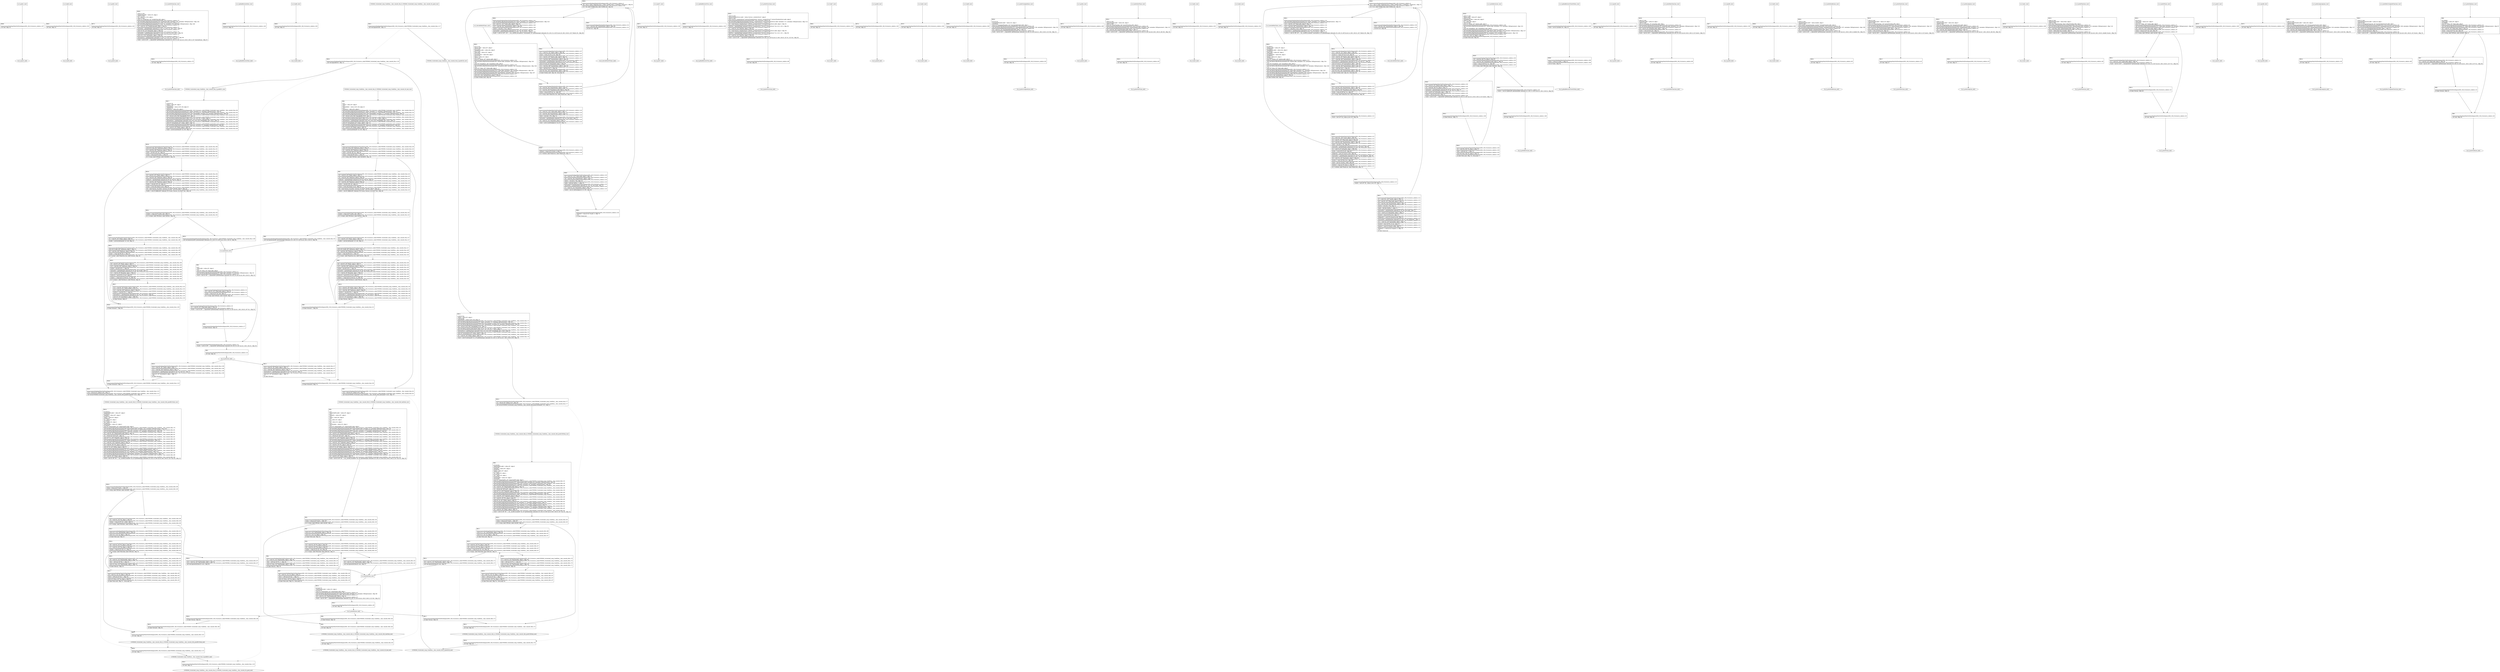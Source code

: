 digraph "icfg graph" {
BBio_ll_good1_end [label="{io_ll_good1_end}"];
BBio_ll_bad6_end [label="{io_ll_bad6_end}"];
BBio_ll_good5_end [label="{io_ll_good5_end}"];
BBio_ll_printWcharLine_end [label="{io_ll_printWcharLine_end}"];
BBio_ll_globalReturnsFalse_end [label="{io_ll_globalReturnsFalse_end}"];
BBio_ll_bad8_end [label="{io_ll_bad8_end}"];
BBCWE606_Unchecked_Loop_Condition__char_console_64b_ll_CWE606_Unchecked_Loop_Condition__char_console_64b_goodB2GSink_end [label="{CWE606_Unchecked_Loop_Condition__char_console_64b_ll_CWE606_Unchecked_Loop_Condition__char_console_64b_goodB2GSink_end}"];
BBio_ll_decodeHexWChars_end [label="{io_ll_decodeHexWChars_end}"];
BBio_ll_good7_end [label="{io_ll_good7_end}"];
BBCWE606_Unchecked_Loop_Condition__char_console_64b_ll_CWE606_Unchecked_Loop_Condition__char_console_64b_goodG2BSink_end [label="{CWE606_Unchecked_Loop_Condition__char_console_64b_ll_CWE606_Unchecked_Loop_Condition__char_console_64b_goodG2BSink_end}"];
BBio_ll_globalReturnsTrue_end [label="{io_ll_globalReturnsTrue_end}"];
BBio_ll_printStructLine_end [label="{io_ll_printStructLine_end}"];
BBio_ll_bad7_end [label="{io_ll_bad7_end}"];
BBio_ll_good6_end [label="{io_ll_good6_end}"];
BBio_ll_bad2_end [label="{io_ll_bad2_end}"];
BBio_ll_bad9_end [label="{io_ll_bad9_end}"];
BBCWE606_Unchecked_Loop_Condition__char_console_64a_ll_CWE606_Unchecked_Loop_Condition__char_console_64_good_end [label="{CWE606_Unchecked_Loop_Condition__char_console_64a_ll_CWE606_Unchecked_Loop_Condition__char_console_64_good_end}"];
BBio_ll_printUnsignedLine_end [label="{io_ll_printUnsignedLine_end}"];
BBio_ll_good4_end [label="{io_ll_good4_end}"];
BBio_ll_printSizeTLine_end [label="{io_ll_printSizeTLine_end}"];
BBio_ll_bad5_end [label="{io_ll_bad5_end}"];
BBCWE606_Unchecked_Loop_Condition__char_console_64a_ll_goodG2B_end [label="{CWE606_Unchecked_Loop_Condition__char_console_64a_ll_goodG2B_end}"];
BBCWE606_Unchecked_Loop_Condition__char_console_64b_ll_CWE606_Unchecked_Loop_Condition__char_console_64b_badSink_end [label="{CWE606_Unchecked_Loop_Condition__char_console_64b_ll_CWE606_Unchecked_Loop_Condition__char_console_64b_badSink_end}"];
BBio_ll_printLine_end [label="{io_ll_printLine_end}"];
BBio_ll_bad4_end [label="{io_ll_bad4_end}"];
BBio_ll_decodeHexChars_end [label="{io_ll_decodeHexChars_end}"];
BBio_ll_printBytesLine_end [label="{io_ll_printBytesLine_end}"];
BBio_ll_globalReturnsTrueOrFalse_end [label="{io_ll_globalReturnsTrueOrFalse_end}"];
BBio_ll_good3_end [label="{io_ll_good3_end}"];
BBio_ll_printHexCharLine_end [label="{io_ll_printHexCharLine_end}"];
BBio_ll_good9_end [label="{io_ll_good9_end}"];
BBio_ll_bad3_end [label="{io_ll_bad3_end}"];
BBio_ll_printDoubleLine_end [label="{io_ll_printDoubleLine_end}"];
BBio_ll_printShortLine_end [label="{io_ll_printShortLine_end}"];
BBio_ll_printLongLine_end [label="{io_ll_printLongLine_end}"];
BBio_ll_bad1_end [label="{io_ll_bad1_end}"];
BBio_ll_printFloatLine_end [label="{io_ll_printFloatLine_end}"];
BBio_ll_printWLine_end [label="{io_ll_printWLine_end}"];
BBio_ll_good2_end [label="{io_ll_good2_end}"];
BBio_ll_printIntLine_end [label="{io_ll_printIntLine_end}"];
BBio_ll_good8_end [label="{io_ll_good8_end}"];
BBio_ll_printLongLongLine_end [label="{io_ll_printLongLongLine_end}"];
BBio_ll_printHexUnsignedCharLine_end [label="{io_ll_printHexUnsignedCharLine_end}"];
BBCWE606_Unchecked_Loop_Condition__char_console_64a_ll_goodB2G_end [label="{CWE606_Unchecked_Loop_Condition__char_console_64a_ll_goodB2G_end}"];
BBio_ll_printSinkLine_end [label="{io_ll_printSinkLine_end}"];
BBCWE606_Unchecked_Loop_Condition__char_console_64a_ll_CWE606_Unchecked_Loop_Condition__char_console_64_bad_end [label="{CWE606_Unchecked_Loop_Condition__char_console_64a_ll_CWE606_Unchecked_Loop_Condition__char_console_64_bad_end}"];
BBio_ll_good1_start [label="{io_ll_good1_start}", shape=record];
io_ll_good1BB69 [label="{BB69:\l\l/home/raoxue/Desktop/MemVerif/workspace/000_109_014/source_code/io.c:187\l
  ret void, !dbg !52\l
}", shape=record];
BBio_ll_bad6_start [label="{io_ll_bad6_start}", shape=record];
io_ll_bad6BB83 [label="{BB83:\l\l/home/raoxue/Desktop/MemVerif/workspace/000_109_014/source_code/io.c:203\l
  ret void, !dbg !52\l
}", shape=record];
BBio_ll_good5_start [label="{io_ll_good5_start}", shape=record];
io_ll_good5BB73 [label="{BB73:\l\l/home/raoxue/Desktop/MemVerif/workspace/000_109_014/source_code/io.c:191\l
  ret void, !dbg !52\l
}", shape=record];
BBio_ll_printWcharLine_start [label="{io_ll_printWcharLine_start}", shape=record];
io_ll_printWcharLineBB28 [label="{BB28:\l\l/:3687471360\l
  %wideChar.addr = alloca i32, align 4\l
/:3687471360\l
  %s = alloca [2 x i32], align 4\l
/:3687471360\l
  store i32 %wideChar, i32* %wideChar.addr, align 4\l
/home/raoxue/Desktop/MemVerif/workspace/000_109_014/source_code/io.c:70\l
  call void @llvm.dbg.declare(metadata i32* %wideChar.addr, metadata !162, metadata !DIExpression()), !dbg !163\l
/home/raoxue/Desktop/MemVerif/workspace/000_109_014/source_code/io.c:74\l
  call void @llvm.dbg.declare(metadata [2 x i32]* %s, metadata !164, metadata !DIExpression()), !dbg !168\l
/home/raoxue/Desktop/MemVerif/workspace/000_109_014/source_code/io.c:75\l
  %0 = load i32, i32* %wideChar.addr, align 4, !dbg !61\l
/home/raoxue/Desktop/MemVerif/workspace/000_109_014/source_code/io.c:75\l
  %arrayidx = getelementptr inbounds [2 x i32], [2 x i32]* %s, i64 0, i64 0, !dbg !62\l
/home/raoxue/Desktop/MemVerif/workspace/000_109_014/source_code/io.c:75\l
  store i32 %0, i32* %arrayidx, align 4, !dbg !63\l
/home/raoxue/Desktop/MemVerif/workspace/000_109_014/source_code/io.c:76\l
  %arrayidx1 = getelementptr inbounds [2 x i32], [2 x i32]* %s, i64 0, i64 1, !dbg !64\l
/home/raoxue/Desktop/MemVerif/workspace/000_109_014/source_code/io.c:76\l
  store i32 0, i32* %arrayidx1, align 4, !dbg !65\l
/home/raoxue/Desktop/MemVerif/workspace/000_109_014/source_code/io.c:77\l
  %arraydecay = getelementptr inbounds [2 x i32], [2 x i32]* %s, i64 0, i64 0, !dbg !66\l
/home/raoxue/Desktop/MemVerif/workspace/000_109_014/source_code/io.c:77\l
  %call = call i32 (i8*, ...) @printf(i8* getelementptr inbounds ([5 x i8], [5 x i8]* @.str.10, i64 0, i64 0), i32* %arraydecay), !dbg !67\l
}", shape=record];
io_ll_printWcharLineBB28 [label="{BB28:\l\l/:3687471360\l
  %wideChar.addr = alloca i32, align 4\l
/:3687471360\l
  %s = alloca [2 x i32], align 4\l
/:3687471360\l
  store i32 %wideChar, i32* %wideChar.addr, align 4\l
/home/raoxue/Desktop/MemVerif/workspace/000_109_014/source_code/io.c:70\l
  call void @llvm.dbg.declare(metadata i32* %wideChar.addr, metadata !162, metadata !DIExpression()), !dbg !163\l
/home/raoxue/Desktop/MemVerif/workspace/000_109_014/source_code/io.c:74\l
  call void @llvm.dbg.declare(metadata [2 x i32]* %s, metadata !164, metadata !DIExpression()), !dbg !168\l
/home/raoxue/Desktop/MemVerif/workspace/000_109_014/source_code/io.c:75\l
  %0 = load i32, i32* %wideChar.addr, align 4, !dbg !61\l
/home/raoxue/Desktop/MemVerif/workspace/000_109_014/source_code/io.c:75\l
  %arrayidx = getelementptr inbounds [2 x i32], [2 x i32]* %s, i64 0, i64 0, !dbg !62\l
/home/raoxue/Desktop/MemVerif/workspace/000_109_014/source_code/io.c:75\l
  store i32 %0, i32* %arrayidx, align 4, !dbg !63\l
/home/raoxue/Desktop/MemVerif/workspace/000_109_014/source_code/io.c:76\l
  %arrayidx1 = getelementptr inbounds [2 x i32], [2 x i32]* %s, i64 0, i64 1, !dbg !64\l
/home/raoxue/Desktop/MemVerif/workspace/000_109_014/source_code/io.c:76\l
  store i32 0, i32* %arrayidx1, align 4, !dbg !65\l
/home/raoxue/Desktop/MemVerif/workspace/000_109_014/source_code/io.c:77\l
  %arraydecay = getelementptr inbounds [2 x i32], [2 x i32]* %s, i64 0, i64 0, !dbg !66\l
/home/raoxue/Desktop/MemVerif/workspace/000_109_014/source_code/io.c:77\l
  %call = call i32 (i8*, ...) @printf(i8* getelementptr inbounds ([5 x i8], [5 x i8]* @.str.10, i64 0, i64 0), i32* %arraydecay), !dbg !67\l
}", shape=record];
io_ll_printWcharLineBB29 [label="{BB29:\l\l/home/raoxue/Desktop/MemVerif/workspace/000_109_014/source_code/io.c:78\l
  ret void, !dbg !68\l
}", shape=record];
BBio_ll_globalReturnsFalse_start [label="{io_ll_globalReturnsFalse_start}", shape=record];
io_ll_globalReturnsFalseBB66 [label="{BB66:\l\l/home/raoxue/Desktop/MemVerif/workspace/000_109_014/source_code/io.c:163\l
  ret i32 0, !dbg !52\l
}", shape=record];
BBio_ll_bad8_start [label="{io_ll_bad8_start}", shape=record];
io_ll_bad8BB85 [label="{BB85:\l\l/home/raoxue/Desktop/MemVerif/workspace/000_109_014/source_code/io.c:205\l
  ret void, !dbg !52\l
}", shape=record];
BBCWE606_Unchecked_Loop_Condition__char_console_64b_ll_CWE606_Unchecked_Loop_Condition__char_console_64b_goodB2GSink_start [label="{CWE606_Unchecked_Loop_Condition__char_console_64b_ll_CWE606_Unchecked_Loop_Condition__char_console_64b_goodB2GSink_start}", shape=record];
CWE606_Unchecked_Loop_Condition__char_console_64b_ll_CWE606_Unchecked_Loop_Condition__char_console_64b_goodB2GSinkBB18 [label="{BB18:\l\l/:87465016\l
  %dataVoidPtr.addr = alloca i8*, align 8\l
/:87465016\l
  %dataPtr = alloca i8**, align 8\l
/:87465016\l
  %data = alloca i8*, align 8\l
/:87465016\l
  %i = alloca i32, align 4\l
/:87465016\l
  %n = alloca i32, align 4\l
/:87465016\l
  %intVariable = alloca i32, align 4\l
/:87465016\l
  store i8* %dataVoidPtr, i8** %dataVoidPtr.addr, align 8\l
/home/raoxue/Desktop/MemVerif/workspace/000_109_014/source_code/CWE606_Unchecked_Loop_Condition__char_console_64b.c:78\l
  call void @llvm.dbg.declare(metadata i8** %dataVoidPtr.addr, metadata !105, metadata !DIExpression()), !dbg !106\l
/home/raoxue/Desktop/MemVerif/workspace/000_109_014/source_code/CWE606_Unchecked_Loop_Condition__char_console_64b.c:81\l
  call void @llvm.dbg.declare(metadata i8*** %dataPtr, metadata !107, metadata !DIExpression()), !dbg !108\l
/home/raoxue/Desktop/MemVerif/workspace/000_109_014/source_code/CWE606_Unchecked_Loop_Condition__char_console_64b.c:81\l
  %0 = load i8*, i8** %dataVoidPtr.addr, align 8, !dbg !19\l
/home/raoxue/Desktop/MemVerif/workspace/000_109_014/source_code/CWE606_Unchecked_Loop_Condition__char_console_64b.c:81\l
  %1 = bitcast i8* %0 to i8**, !dbg !20\l
/home/raoxue/Desktop/MemVerif/workspace/000_109_014/source_code/CWE606_Unchecked_Loop_Condition__char_console_64b.c:81\l
  store i8** %1, i8*** %dataPtr, align 8, !dbg !18\l
/home/raoxue/Desktop/MemVerif/workspace/000_109_014/source_code/CWE606_Unchecked_Loop_Condition__char_console_64b.c:83\l
  call void @llvm.dbg.declare(metadata i8** %data, metadata !111, metadata !DIExpression()), !dbg !112\l
/home/raoxue/Desktop/MemVerif/workspace/000_109_014/source_code/CWE606_Unchecked_Loop_Condition__char_console_64b.c:83\l
  %2 = load i8**, i8*** %dataPtr, align 8, !dbg !23\l
/home/raoxue/Desktop/MemVerif/workspace/000_109_014/source_code/CWE606_Unchecked_Loop_Condition__char_console_64b.c:83\l
  %3 = load i8*, i8** %2, align 8, !dbg !24\l
/home/raoxue/Desktop/MemVerif/workspace/000_109_014/source_code/CWE606_Unchecked_Loop_Condition__char_console_64b.c:83\l
  store i8* %3, i8** %data, align 8, !dbg !22\l
/home/raoxue/Desktop/MemVerif/workspace/000_109_014/source_code/CWE606_Unchecked_Loop_Condition__char_console_64b.c:85\l
  call void @llvm.dbg.declare(metadata i32* %i, metadata !115, metadata !DIExpression()), !dbg !117\l
/home/raoxue/Desktop/MemVerif/workspace/000_109_014/source_code/CWE606_Unchecked_Loop_Condition__char_console_64b.c:85\l
  call void @llvm.dbg.declare(metadata i32* %n, metadata !118, metadata !DIExpression()), !dbg !119\l
/home/raoxue/Desktop/MemVerif/workspace/000_109_014/source_code/CWE606_Unchecked_Loop_Condition__char_console_64b.c:85\l
  call void @llvm.dbg.declare(metadata i32* %intVariable, metadata !120, metadata !DIExpression()), !dbg !121\l
/home/raoxue/Desktop/MemVerif/workspace/000_109_014/source_code/CWE606_Unchecked_Loop_Condition__char_console_64b.c:86\l
  %4 = load i8*, i8** %data, align 8, !dbg !33\l
/home/raoxue/Desktop/MemVerif/workspace/000_109_014/source_code/CWE606_Unchecked_Loop_Condition__char_console_64b.c:86\l
  %call = call i32 (i8*, i8*, ...) @__isoc99_sscanf(i8* %4, i8* getelementptr inbounds ([3 x i8], [3 x i8]* @.str, i64 0, i64 0), i32* %n) #4, !dbg !35\l
}", shape=record];
CWE606_Unchecked_Loop_Condition__char_console_64b_ll_CWE606_Unchecked_Loop_Condition__char_console_64b_goodB2GSinkBB18 [label="{BB18:\l\l/:87465016\l
  %dataVoidPtr.addr = alloca i8*, align 8\l
/:87465016\l
  %dataPtr = alloca i8**, align 8\l
/:87465016\l
  %data = alloca i8*, align 8\l
/:87465016\l
  %i = alloca i32, align 4\l
/:87465016\l
  %n = alloca i32, align 4\l
/:87465016\l
  %intVariable = alloca i32, align 4\l
/:87465016\l
  store i8* %dataVoidPtr, i8** %dataVoidPtr.addr, align 8\l
/home/raoxue/Desktop/MemVerif/workspace/000_109_014/source_code/CWE606_Unchecked_Loop_Condition__char_console_64b.c:78\l
  call void @llvm.dbg.declare(metadata i8** %dataVoidPtr.addr, metadata !105, metadata !DIExpression()), !dbg !106\l
/home/raoxue/Desktop/MemVerif/workspace/000_109_014/source_code/CWE606_Unchecked_Loop_Condition__char_console_64b.c:81\l
  call void @llvm.dbg.declare(metadata i8*** %dataPtr, metadata !107, metadata !DIExpression()), !dbg !108\l
/home/raoxue/Desktop/MemVerif/workspace/000_109_014/source_code/CWE606_Unchecked_Loop_Condition__char_console_64b.c:81\l
  %0 = load i8*, i8** %dataVoidPtr.addr, align 8, !dbg !19\l
/home/raoxue/Desktop/MemVerif/workspace/000_109_014/source_code/CWE606_Unchecked_Loop_Condition__char_console_64b.c:81\l
  %1 = bitcast i8* %0 to i8**, !dbg !20\l
/home/raoxue/Desktop/MemVerif/workspace/000_109_014/source_code/CWE606_Unchecked_Loop_Condition__char_console_64b.c:81\l
  store i8** %1, i8*** %dataPtr, align 8, !dbg !18\l
/home/raoxue/Desktop/MemVerif/workspace/000_109_014/source_code/CWE606_Unchecked_Loop_Condition__char_console_64b.c:83\l
  call void @llvm.dbg.declare(metadata i8** %data, metadata !111, metadata !DIExpression()), !dbg !112\l
/home/raoxue/Desktop/MemVerif/workspace/000_109_014/source_code/CWE606_Unchecked_Loop_Condition__char_console_64b.c:83\l
  %2 = load i8**, i8*** %dataPtr, align 8, !dbg !23\l
/home/raoxue/Desktop/MemVerif/workspace/000_109_014/source_code/CWE606_Unchecked_Loop_Condition__char_console_64b.c:83\l
  %3 = load i8*, i8** %2, align 8, !dbg !24\l
/home/raoxue/Desktop/MemVerif/workspace/000_109_014/source_code/CWE606_Unchecked_Loop_Condition__char_console_64b.c:83\l
  store i8* %3, i8** %data, align 8, !dbg !22\l
/home/raoxue/Desktop/MemVerif/workspace/000_109_014/source_code/CWE606_Unchecked_Loop_Condition__char_console_64b.c:85\l
  call void @llvm.dbg.declare(metadata i32* %i, metadata !115, metadata !DIExpression()), !dbg !117\l
/home/raoxue/Desktop/MemVerif/workspace/000_109_014/source_code/CWE606_Unchecked_Loop_Condition__char_console_64b.c:85\l
  call void @llvm.dbg.declare(metadata i32* %n, metadata !118, metadata !DIExpression()), !dbg !119\l
/home/raoxue/Desktop/MemVerif/workspace/000_109_014/source_code/CWE606_Unchecked_Loop_Condition__char_console_64b.c:85\l
  call void @llvm.dbg.declare(metadata i32* %intVariable, metadata !120, metadata !DIExpression()), !dbg !121\l
/home/raoxue/Desktop/MemVerif/workspace/000_109_014/source_code/CWE606_Unchecked_Loop_Condition__char_console_64b.c:86\l
  %4 = load i8*, i8** %data, align 8, !dbg !33\l
/home/raoxue/Desktop/MemVerif/workspace/000_109_014/source_code/CWE606_Unchecked_Loop_Condition__char_console_64b.c:86\l
  %call = call i32 (i8*, i8*, ...) @__isoc99_sscanf(i8* %4, i8* getelementptr inbounds ([3 x i8], [3 x i8]* @.str, i64 0, i64 0), i32* %n) #4, !dbg !35\l
}", shape=record];
CWE606_Unchecked_Loop_Condition__char_console_64b_ll_CWE606_Unchecked_Loop_Condition__char_console_64b_goodB2GSinkBB19 [label="{BB19:\l\l/home/raoxue/Desktop/MemVerif/workspace/000_109_014/source_code/CWE606_Unchecked_Loop_Condition__char_console_64b.c:86\l
  %cmp = icmp eq i32 %call, 1, !dbg !36\l
/home/raoxue/Desktop/MemVerif/workspace/000_109_014/source_code/CWE606_Unchecked_Loop_Condition__char_console_64b.c:86\l
  br i1 %cmp, label %if.then, label %if.end5, !dbg !37\l
}", shape=record];
CWE606_Unchecked_Loop_Condition__char_console_64b_ll_CWE606_Unchecked_Loop_Condition__char_console_64b_goodB2GSinkBB20 [label="{BB20:\l\l/home/raoxue/Desktop/MemVerif/workspace/000_109_014/source_code/CWE606_Unchecked_Loop_Condition__char_console_64b.c:89\l
  %5 = load i32, i32* %n, align 4, !dbg !38\l
/home/raoxue/Desktop/MemVerif/workspace/000_109_014/source_code/CWE606_Unchecked_Loop_Condition__char_console_64b.c:89\l
  %cmp1 = icmp slt i32 %5, 10000, !dbg !41\l
/home/raoxue/Desktop/MemVerif/workspace/000_109_014/source_code/CWE606_Unchecked_Loop_Condition__char_console_64b.c:89\l
  br i1 %cmp1, label %if.then2, label %if.end, !dbg !42\l
}", shape=record];
CWE606_Unchecked_Loop_Condition__char_console_64b_ll_CWE606_Unchecked_Loop_Condition__char_console_64b_goodB2GSinkBB22 [label="{BB22:\l\l/home/raoxue/Desktop/MemVerif/workspace/000_109_014/source_code/CWE606_Unchecked_Loop_Condition__char_console_64b.c:91\l
  store i32 0, i32* %intVariable, align 4, !dbg !43\l
/home/raoxue/Desktop/MemVerif/workspace/000_109_014/source_code/CWE606_Unchecked_Loop_Condition__char_console_64b.c:92\l
  store i32 0, i32* %i, align 4, !dbg !45\l
/home/raoxue/Desktop/MemVerif/workspace/000_109_014/source_code/CWE606_Unchecked_Loop_Condition__char_console_64b.c:92\l
  br label %for.cond, !dbg !47\l
}", shape=record];
CWE606_Unchecked_Loop_Condition__char_console_64b_ll_CWE606_Unchecked_Loop_Condition__char_console_64b_goodB2GSinkBB24 [label="{BB24:\l\l/home/raoxue/Desktop/MemVerif/workspace/000_109_014/source_code/CWE606_Unchecked_Loop_Condition__char_console_64b.c:92\l
  %6 = load i32, i32* %i, align 4, !dbg !48\l
/home/raoxue/Desktop/MemVerif/workspace/000_109_014/source_code/CWE606_Unchecked_Loop_Condition__char_console_64b.c:92\l
  %7 = load i32, i32* %n, align 4, !dbg !50\l
/home/raoxue/Desktop/MemVerif/workspace/000_109_014/source_code/CWE606_Unchecked_Loop_Condition__char_console_64b.c:92\l
  %cmp3 = icmp slt i32 %6, %7, !dbg !51\l
/home/raoxue/Desktop/MemVerif/workspace/000_109_014/source_code/CWE606_Unchecked_Loop_Condition__char_console_64b.c:92\l
  br i1 %cmp3, label %for.body, label %for.end, !dbg !52\l
}", shape=record];
CWE606_Unchecked_Loop_Condition__char_console_64b_ll_CWE606_Unchecked_Loop_Condition__char_console_64b_goodB2GSinkBB25 [label="{BB25:\l\l/home/raoxue/Desktop/MemVerif/workspace/000_109_014/source_code/CWE606_Unchecked_Loop_Condition__char_console_64b.c:95\l
  %8 = load i32, i32* %intVariable, align 4, !dbg !53\l
/home/raoxue/Desktop/MemVerif/workspace/000_109_014/source_code/CWE606_Unchecked_Loop_Condition__char_console_64b.c:95\l
  %inc = add nsw i32 %8, 1, !dbg !53\l
/home/raoxue/Desktop/MemVerif/workspace/000_109_014/source_code/CWE606_Unchecked_Loop_Condition__char_console_64b.c:95\l
  store i32 %inc, i32* %intVariable, align 4, !dbg !53\l
/home/raoxue/Desktop/MemVerif/workspace/000_109_014/source_code/CWE606_Unchecked_Loop_Condition__char_console_64b.c:96\l
  br label %for.inc, !dbg !55\l
}", shape=record];
CWE606_Unchecked_Loop_Condition__char_console_64b_ll_CWE606_Unchecked_Loop_Condition__char_console_64b_goodB2GSinkBB27 [label="{BB27:\l\l/home/raoxue/Desktop/MemVerif/workspace/000_109_014/source_code/CWE606_Unchecked_Loop_Condition__char_console_64b.c:92\l
  %9 = load i32, i32* %i, align 4, !dbg !56\l
/home/raoxue/Desktop/MemVerif/workspace/000_109_014/source_code/CWE606_Unchecked_Loop_Condition__char_console_64b.c:92\l
  %inc4 = add nsw i32 %9, 1, !dbg !56\l
/home/raoxue/Desktop/MemVerif/workspace/000_109_014/source_code/CWE606_Unchecked_Loop_Condition__char_console_64b.c:92\l
  store i32 %inc4, i32* %i, align 4, !dbg !56\l
/home/raoxue/Desktop/MemVerif/workspace/000_109_014/source_code/CWE606_Unchecked_Loop_Condition__char_console_64b.c:92\l
  br label %for.cond, !dbg !57, !llvm.loop !58\l
}", shape=record];
CWE606_Unchecked_Loop_Condition__char_console_64b_ll_CWE606_Unchecked_Loop_Condition__char_console_64b_goodB2GSinkBB26 [label="{BB26:\l\l/home/raoxue/Desktop/MemVerif/workspace/000_109_014/source_code/CWE606_Unchecked_Loop_Condition__char_console_64b.c:97\l
  %10 = load i32, i32* %intVariable, align 4, !dbg !61\l
/home/raoxue/Desktop/MemVerif/workspace/000_109_014/source_code/CWE606_Unchecked_Loop_Condition__char_console_64b.c:97\l
  call void @printIntLine(i32 %10), !dbg !62\l
}", shape=record];
CWE606_Unchecked_Loop_Condition__char_console_64b_ll_CWE606_Unchecked_Loop_Condition__char_console_64b_goodB2GSinkBB26 [label="{BB26:\l\l/home/raoxue/Desktop/MemVerif/workspace/000_109_014/source_code/CWE606_Unchecked_Loop_Condition__char_console_64b.c:97\l
  %10 = load i32, i32* %intVariable, align 4, !dbg !61\l
/home/raoxue/Desktop/MemVerif/workspace/000_109_014/source_code/CWE606_Unchecked_Loop_Condition__char_console_64b.c:97\l
  call void @printIntLine(i32 %10), !dbg !62\l
}", shape=record];
CWE606_Unchecked_Loop_Condition__char_console_64b_ll_CWE606_Unchecked_Loop_Condition__char_console_64b_goodB2GSinkBB28 [label="{BB28:\l\l/home/raoxue/Desktop/MemVerif/workspace/000_109_014/source_code/CWE606_Unchecked_Loop_Condition__char_console_64b.c:98\l
  br label %if.end, !dbg !63\l
}", shape=record];
CWE606_Unchecked_Loop_Condition__char_console_64b_ll_CWE606_Unchecked_Loop_Condition__char_console_64b_goodB2GSinkBB23 [label="{BB23:\l\l/home/raoxue/Desktop/MemVerif/workspace/000_109_014/source_code/CWE606_Unchecked_Loop_Condition__char_console_64b.c:99\l
  br label %if.end5, !dbg !64\l
}", shape=record];
CWE606_Unchecked_Loop_Condition__char_console_64b_ll_CWE606_Unchecked_Loop_Condition__char_console_64b_goodB2GSinkBB21 [label="{BB21:\l\l/home/raoxue/Desktop/MemVerif/workspace/000_109_014/source_code/CWE606_Unchecked_Loop_Condition__char_console_64b.c:101\l
  ret void, !dbg !65\l
}", shape=record];
BBio_ll_decodeHexWChars_start [label="{io_ll_decodeHexWChars_start}", shape=record];
io_ll_decodeHexWCharsBB55 [label="{BB55:\l\l/:91372104\l
  %bytes.addr = alloca i8*, align 8\l
/:91372104\l
  %numBytes.addr = alloca i64, align 8\l
/:91372104\l
  %hex.addr = alloca i32*, align 8\l
/:91372104\l
  %numWritten = alloca i64, align 8\l
/:91372104\l
  %byte = alloca i32, align 4\l
/:91372104\l
  store i8* %bytes, i8** %bytes.addr, align 8\l
/home/raoxue/Desktop/MemVerif/workspace/000_109_014/source_code/io.c:135\l
  call void @llvm.dbg.declare(metadata i8** %bytes.addr, metadata !290, metadata !DIExpression()), !dbg !291\l
/:135\l
  store i64 %numBytes, i64* %numBytes.addr, align 8\l
/home/raoxue/Desktop/MemVerif/workspace/000_109_014/source_code/io.c:135\l
  call void @llvm.dbg.declare(metadata i64* %numBytes.addr, metadata !292, metadata !DIExpression()), !dbg !293\l
/:135\l
  store i32* %hex, i32** %hex.addr, align 8\l
/home/raoxue/Desktop/MemVerif/workspace/000_109_014/source_code/io.c:135\l
  call void @llvm.dbg.declare(metadata i32** %hex.addr, metadata !294, metadata !DIExpression()), !dbg !295\l
/home/raoxue/Desktop/MemVerif/workspace/000_109_014/source_code/io.c:137\l
  call void @llvm.dbg.declare(metadata i64* %numWritten, metadata !296, metadata !DIExpression()), !dbg !297\l
/home/raoxue/Desktop/MemVerif/workspace/000_109_014/source_code/io.c:137\l
  store i64 0, i64* %numWritten, align 8, !dbg !65\l
/home/raoxue/Desktop/MemVerif/workspace/000_109_014/source_code/io.c:143\l
  br label %while.cond, !dbg !66\l
}", shape=record];
io_ll_decodeHexWCharsBB56 [label="{BB56:\l\l/home/raoxue/Desktop/MemVerif/workspace/000_109_014/source_code/io.c:143\l
  %0 = load i64, i64* %numWritten, align 8, !dbg !67\l
/home/raoxue/Desktop/MemVerif/workspace/000_109_014/source_code/io.c:143\l
  %1 = load i64, i64* %numBytes.addr, align 8, !dbg !68\l
/home/raoxue/Desktop/MemVerif/workspace/000_109_014/source_code/io.c:143\l
  %cmp = icmp ult i64 %0, %1, !dbg !69\l
/home/raoxue/Desktop/MemVerif/workspace/000_109_014/source_code/io.c:143\l
  br i1 %cmp, label %land.lhs.true, label %land.end, !dbg !70\l
}", shape=record];
io_ll_decodeHexWCharsBB57 [label="{BB57:\l\l/home/raoxue/Desktop/MemVerif/workspace/000_109_014/source_code/io.c:143\l
  %2 = load i32*, i32** %hex.addr, align 8, !dbg !71\l
/home/raoxue/Desktop/MemVerif/workspace/000_109_014/source_code/io.c:143\l
  %3 = load i64, i64* %numWritten, align 8, !dbg !72\l
/home/raoxue/Desktop/MemVerif/workspace/000_109_014/source_code/io.c:143\l
  %mul = mul i64 2, %3, !dbg !73\l
/home/raoxue/Desktop/MemVerif/workspace/000_109_014/source_code/io.c:143\l
  %arrayidx = getelementptr inbounds i32, i32* %2, i64 %mul, !dbg !71\l
/home/raoxue/Desktop/MemVerif/workspace/000_109_014/source_code/io.c:143\l
  %4 = load i32, i32* %arrayidx, align 4, !dbg !71\l
/home/raoxue/Desktop/MemVerif/workspace/000_109_014/source_code/io.c:143\l
  %call = call i32 @iswxdigit(i32 %4) #5, !dbg !74\l
}", shape=record];
io_ll_decodeHexWCharsBB57 [label="{BB57:\l\l/home/raoxue/Desktop/MemVerif/workspace/000_109_014/source_code/io.c:143\l
  %2 = load i32*, i32** %hex.addr, align 8, !dbg !71\l
/home/raoxue/Desktop/MemVerif/workspace/000_109_014/source_code/io.c:143\l
  %3 = load i64, i64* %numWritten, align 8, !dbg !72\l
/home/raoxue/Desktop/MemVerif/workspace/000_109_014/source_code/io.c:143\l
  %mul = mul i64 2, %3, !dbg !73\l
/home/raoxue/Desktop/MemVerif/workspace/000_109_014/source_code/io.c:143\l
  %arrayidx = getelementptr inbounds i32, i32* %2, i64 %mul, !dbg !71\l
/home/raoxue/Desktop/MemVerif/workspace/000_109_014/source_code/io.c:143\l
  %4 = load i32, i32* %arrayidx, align 4, !dbg !71\l
/home/raoxue/Desktop/MemVerif/workspace/000_109_014/source_code/io.c:143\l
  %call = call i32 @iswxdigit(i32 %4) #5, !dbg !74\l
}", shape=record];
io_ll_decodeHexWCharsBB59 [label="{BB59:\l\l/home/raoxue/Desktop/MemVerif/workspace/000_109_014/source_code/io.c:143\l
  %tobool = icmp ne i32 %call, 0, !dbg !74\l
/home/raoxue/Desktop/MemVerif/workspace/000_109_014/source_code/io.c:143\l
  br i1 %tobool, label %land.rhs, label %land.end, !dbg !75\l
}", shape=record];
io_ll_decodeHexWCharsBB60 [label="{BB60:\l\l/home/raoxue/Desktop/MemVerif/workspace/000_109_014/source_code/io.c:143\l
  %5 = load i32*, i32** %hex.addr, align 8, !dbg !76\l
/home/raoxue/Desktop/MemVerif/workspace/000_109_014/source_code/io.c:143\l
  %6 = load i64, i64* %numWritten, align 8, !dbg !77\l
/home/raoxue/Desktop/MemVerif/workspace/000_109_014/source_code/io.c:143\l
  %mul1 = mul i64 2, %6, !dbg !78\l
/home/raoxue/Desktop/MemVerif/workspace/000_109_014/source_code/io.c:143\l
  %add = add i64 %mul1, 1, !dbg !79\l
/home/raoxue/Desktop/MemVerif/workspace/000_109_014/source_code/io.c:143\l
  %arrayidx2 = getelementptr inbounds i32, i32* %5, i64 %add, !dbg !76\l
/home/raoxue/Desktop/MemVerif/workspace/000_109_014/source_code/io.c:143\l
  %7 = load i32, i32* %arrayidx2, align 4, !dbg !76\l
/home/raoxue/Desktop/MemVerif/workspace/000_109_014/source_code/io.c:143\l
  %call3 = call i32 @iswxdigit(i32 %7) #5, !dbg !80\l
}", shape=record];
io_ll_decodeHexWCharsBB60 [label="{BB60:\l\l/home/raoxue/Desktop/MemVerif/workspace/000_109_014/source_code/io.c:143\l
  %5 = load i32*, i32** %hex.addr, align 8, !dbg !76\l
/home/raoxue/Desktop/MemVerif/workspace/000_109_014/source_code/io.c:143\l
  %6 = load i64, i64* %numWritten, align 8, !dbg !77\l
/home/raoxue/Desktop/MemVerif/workspace/000_109_014/source_code/io.c:143\l
  %mul1 = mul i64 2, %6, !dbg !78\l
/home/raoxue/Desktop/MemVerif/workspace/000_109_014/source_code/io.c:143\l
  %add = add i64 %mul1, 1, !dbg !79\l
/home/raoxue/Desktop/MemVerif/workspace/000_109_014/source_code/io.c:143\l
  %arrayidx2 = getelementptr inbounds i32, i32* %5, i64 %add, !dbg !76\l
/home/raoxue/Desktop/MemVerif/workspace/000_109_014/source_code/io.c:143\l
  %7 = load i32, i32* %arrayidx2, align 4, !dbg !76\l
/home/raoxue/Desktop/MemVerif/workspace/000_109_014/source_code/io.c:143\l
  %call3 = call i32 @iswxdigit(i32 %7) #5, !dbg !80\l
}", shape=record];
io_ll_decodeHexWCharsBB61 [label="{BB61:\l\l/home/raoxue/Desktop/MemVerif/workspace/000_109_014/source_code/io.c:143\l
  %tobool4 = icmp ne i32 %call3, 0, !dbg !75\l
/:143\l
  br label %land.end\l
}", shape=record];
io_ll_decodeHexWCharsBB58 [label="{BB58:\l\l/home/raoxue/Desktop/MemVerif/workspace/000_109_014/source_code/io.c:0\l
  %8 = phi i1 [ false, %land.lhs.true ], [ false, %while.cond ], [ %tobool4, %land.rhs ], !dbg !81\l
/home/raoxue/Desktop/MemVerif/workspace/000_109_014/source_code/io.c:143\l
  br i1 %8, label %while.body, label %while.end, !dbg !66\l
}", shape=record];
io_ll_decodeHexWCharsBB62 [label="{BB62:\l\l/home/raoxue/Desktop/MemVerif/workspace/000_109_014/source_code/io.c:145\l
  call void @llvm.dbg.declare(metadata i32* %byte, metadata !314, metadata !DIExpression()), !dbg !316\l
/home/raoxue/Desktop/MemVerif/workspace/000_109_014/source_code/io.c:146\l
  %9 = load i32*, i32** %hex.addr, align 8, !dbg !85\l
/home/raoxue/Desktop/MemVerif/workspace/000_109_014/source_code/io.c:146\l
  %10 = load i64, i64* %numWritten, align 8, !dbg !86\l
/home/raoxue/Desktop/MemVerif/workspace/000_109_014/source_code/io.c:146\l
  %mul5 = mul i64 2, %10, !dbg !87\l
/home/raoxue/Desktop/MemVerif/workspace/000_109_014/source_code/io.c:146\l
  %arrayidx6 = getelementptr inbounds i32, i32* %9, i64 %mul5, !dbg !85\l
/home/raoxue/Desktop/MemVerif/workspace/000_109_014/source_code/io.c:146\l
  %call7 = call i32 (i32*, i32*, ...) @__isoc99_swscanf(i32* %arrayidx6, i32* getelementptr inbounds ([5 x i32], [5 x i32]* @.str.16, i64 0, i64 0), i32* %byte) #5, !dbg !88\l
}", shape=record];
io_ll_decodeHexWCharsBB62 [label="{BB62:\l\l/home/raoxue/Desktop/MemVerif/workspace/000_109_014/source_code/io.c:145\l
  call void @llvm.dbg.declare(metadata i32* %byte, metadata !314, metadata !DIExpression()), !dbg !316\l
/home/raoxue/Desktop/MemVerif/workspace/000_109_014/source_code/io.c:146\l
  %9 = load i32*, i32** %hex.addr, align 8, !dbg !85\l
/home/raoxue/Desktop/MemVerif/workspace/000_109_014/source_code/io.c:146\l
  %10 = load i64, i64* %numWritten, align 8, !dbg !86\l
/home/raoxue/Desktop/MemVerif/workspace/000_109_014/source_code/io.c:146\l
  %mul5 = mul i64 2, %10, !dbg !87\l
/home/raoxue/Desktop/MemVerif/workspace/000_109_014/source_code/io.c:146\l
  %arrayidx6 = getelementptr inbounds i32, i32* %9, i64 %mul5, !dbg !85\l
/home/raoxue/Desktop/MemVerif/workspace/000_109_014/source_code/io.c:146\l
  %call7 = call i32 (i32*, i32*, ...) @__isoc99_swscanf(i32* %arrayidx6, i32* getelementptr inbounds ([5 x i32], [5 x i32]* @.str.16, i64 0, i64 0), i32* %byte) #5, !dbg !88\l
}", shape=record];
io_ll_decodeHexWCharsBB64 [label="{BB64:\l\l/home/raoxue/Desktop/MemVerif/workspace/000_109_014/source_code/io.c:147\l
  %11 = load i32, i32* %byte, align 4, !dbg !89\l
/home/raoxue/Desktop/MemVerif/workspace/000_109_014/source_code/io.c:147\l
  %conv = trunc i32 %11 to i8, !dbg !90\l
/home/raoxue/Desktop/MemVerif/workspace/000_109_014/source_code/io.c:147\l
  %12 = load i8*, i8** %bytes.addr, align 8, !dbg !91\l
/home/raoxue/Desktop/MemVerif/workspace/000_109_014/source_code/io.c:147\l
  %13 = load i64, i64* %numWritten, align 8, !dbg !92\l
/home/raoxue/Desktop/MemVerif/workspace/000_109_014/source_code/io.c:147\l
  %arrayidx8 = getelementptr inbounds i8, i8* %12, i64 %13, !dbg !91\l
/home/raoxue/Desktop/MemVerif/workspace/000_109_014/source_code/io.c:147\l
  store i8 %conv, i8* %arrayidx8, align 1, !dbg !93\l
/home/raoxue/Desktop/MemVerif/workspace/000_109_014/source_code/io.c:148\l
  %14 = load i64, i64* %numWritten, align 8, !dbg !94\l
/home/raoxue/Desktop/MemVerif/workspace/000_109_014/source_code/io.c:148\l
  %inc = add i64 %14, 1, !dbg !94\l
/home/raoxue/Desktop/MemVerif/workspace/000_109_014/source_code/io.c:148\l
  store i64 %inc, i64* %numWritten, align 8, !dbg !94\l
/home/raoxue/Desktop/MemVerif/workspace/000_109_014/source_code/io.c:143\l
  br label %while.cond, !dbg !66, !llvm.loop !95\l
}", shape=record];
io_ll_decodeHexWCharsBB63 [label="{BB63:\l\l/home/raoxue/Desktop/MemVerif/workspace/000_109_014/source_code/io.c:151\l
  %15 = load i64, i64* %numWritten, align 8, !dbg !98\l
/home/raoxue/Desktop/MemVerif/workspace/000_109_014/source_code/io.c:151\l
  ret i64 %15, !dbg !99\l
}", shape=record];
BBio_ll_good7_start [label="{io_ll_good7_start}", shape=record];
io_ll_good7BB75 [label="{BB75:\l\l/home/raoxue/Desktop/MemVerif/workspace/000_109_014/source_code/io.c:193\l
  ret void, !dbg !52\l
}", shape=record];
BBCWE606_Unchecked_Loop_Condition__char_console_64b_ll_CWE606_Unchecked_Loop_Condition__char_console_64b_goodG2BSink_start [label="{CWE606_Unchecked_Loop_Condition__char_console_64b_ll_CWE606_Unchecked_Loop_Condition__char_console_64b_goodG2BSink_start}", shape=record];
CWE606_Unchecked_Loop_Condition__char_console_64b_ll_CWE606_Unchecked_Loop_Condition__char_console_64b_goodG2BSinkBB9 [label="{BB9:\l\l/:87445336\l
  %dataVoidPtr.addr = alloca i8*, align 8\l
/:87445336\l
  %dataPtr = alloca i8**, align 8\l
/:87445336\l
  %data = alloca i8*, align 8\l
/:87445336\l
  %i = alloca i32, align 4\l
/:87445336\l
  %n = alloca i32, align 4\l
/:87445336\l
  %intVariable = alloca i32, align 4\l
/:87445336\l
  store i8* %dataVoidPtr, i8** %dataVoidPtr.addr, align 8\l
/home/raoxue/Desktop/MemVerif/workspace/000_109_014/source_code/CWE606_Unchecked_Loop_Condition__char_console_64b.c:55\l
  call void @llvm.dbg.declare(metadata i8** %dataVoidPtr.addr, metadata !61, metadata !DIExpression()), !dbg !62\l
/home/raoxue/Desktop/MemVerif/workspace/000_109_014/source_code/CWE606_Unchecked_Loop_Condition__char_console_64b.c:58\l
  call void @llvm.dbg.declare(metadata i8*** %dataPtr, metadata !63, metadata !DIExpression()), !dbg !64\l
/home/raoxue/Desktop/MemVerif/workspace/000_109_014/source_code/CWE606_Unchecked_Loop_Condition__char_console_64b.c:58\l
  %0 = load i8*, i8** %dataVoidPtr.addr, align 8, !dbg !19\l
/home/raoxue/Desktop/MemVerif/workspace/000_109_014/source_code/CWE606_Unchecked_Loop_Condition__char_console_64b.c:58\l
  %1 = bitcast i8* %0 to i8**, !dbg !20\l
/home/raoxue/Desktop/MemVerif/workspace/000_109_014/source_code/CWE606_Unchecked_Loop_Condition__char_console_64b.c:58\l
  store i8** %1, i8*** %dataPtr, align 8, !dbg !18\l
/home/raoxue/Desktop/MemVerif/workspace/000_109_014/source_code/CWE606_Unchecked_Loop_Condition__char_console_64b.c:60\l
  call void @llvm.dbg.declare(metadata i8** %data, metadata !67, metadata !DIExpression()), !dbg !68\l
/home/raoxue/Desktop/MemVerif/workspace/000_109_014/source_code/CWE606_Unchecked_Loop_Condition__char_console_64b.c:60\l
  %2 = load i8**, i8*** %dataPtr, align 8, !dbg !23\l
/home/raoxue/Desktop/MemVerif/workspace/000_109_014/source_code/CWE606_Unchecked_Loop_Condition__char_console_64b.c:60\l
  %3 = load i8*, i8** %2, align 8, !dbg !24\l
/home/raoxue/Desktop/MemVerif/workspace/000_109_014/source_code/CWE606_Unchecked_Loop_Condition__char_console_64b.c:60\l
  store i8* %3, i8** %data, align 8, !dbg !22\l
/home/raoxue/Desktop/MemVerif/workspace/000_109_014/source_code/CWE606_Unchecked_Loop_Condition__char_console_64b.c:62\l
  call void @llvm.dbg.declare(metadata i32* %i, metadata !71, metadata !DIExpression()), !dbg !73\l
/home/raoxue/Desktop/MemVerif/workspace/000_109_014/source_code/CWE606_Unchecked_Loop_Condition__char_console_64b.c:62\l
  call void @llvm.dbg.declare(metadata i32* %n, metadata !74, metadata !DIExpression()), !dbg !75\l
/home/raoxue/Desktop/MemVerif/workspace/000_109_014/source_code/CWE606_Unchecked_Loop_Condition__char_console_64b.c:62\l
  call void @llvm.dbg.declare(metadata i32* %intVariable, metadata !76, metadata !DIExpression()), !dbg !77\l
/home/raoxue/Desktop/MemVerif/workspace/000_109_014/source_code/CWE606_Unchecked_Loop_Condition__char_console_64b.c:63\l
  %4 = load i8*, i8** %data, align 8, !dbg !33\l
/home/raoxue/Desktop/MemVerif/workspace/000_109_014/source_code/CWE606_Unchecked_Loop_Condition__char_console_64b.c:63\l
  %call = call i32 (i8*, i8*, ...) @__isoc99_sscanf(i8* %4, i8* getelementptr inbounds ([3 x i8], [3 x i8]* @.str, i64 0, i64 0), i32* %n) #4, !dbg !35\l
}", shape=record];
CWE606_Unchecked_Loop_Condition__char_console_64b_ll_CWE606_Unchecked_Loop_Condition__char_console_64b_goodG2BSinkBB9 [label="{BB9:\l\l/:87445336\l
  %dataVoidPtr.addr = alloca i8*, align 8\l
/:87445336\l
  %dataPtr = alloca i8**, align 8\l
/:87445336\l
  %data = alloca i8*, align 8\l
/:87445336\l
  %i = alloca i32, align 4\l
/:87445336\l
  %n = alloca i32, align 4\l
/:87445336\l
  %intVariable = alloca i32, align 4\l
/:87445336\l
  store i8* %dataVoidPtr, i8** %dataVoidPtr.addr, align 8\l
/home/raoxue/Desktop/MemVerif/workspace/000_109_014/source_code/CWE606_Unchecked_Loop_Condition__char_console_64b.c:55\l
  call void @llvm.dbg.declare(metadata i8** %dataVoidPtr.addr, metadata !61, metadata !DIExpression()), !dbg !62\l
/home/raoxue/Desktop/MemVerif/workspace/000_109_014/source_code/CWE606_Unchecked_Loop_Condition__char_console_64b.c:58\l
  call void @llvm.dbg.declare(metadata i8*** %dataPtr, metadata !63, metadata !DIExpression()), !dbg !64\l
/home/raoxue/Desktop/MemVerif/workspace/000_109_014/source_code/CWE606_Unchecked_Loop_Condition__char_console_64b.c:58\l
  %0 = load i8*, i8** %dataVoidPtr.addr, align 8, !dbg !19\l
/home/raoxue/Desktop/MemVerif/workspace/000_109_014/source_code/CWE606_Unchecked_Loop_Condition__char_console_64b.c:58\l
  %1 = bitcast i8* %0 to i8**, !dbg !20\l
/home/raoxue/Desktop/MemVerif/workspace/000_109_014/source_code/CWE606_Unchecked_Loop_Condition__char_console_64b.c:58\l
  store i8** %1, i8*** %dataPtr, align 8, !dbg !18\l
/home/raoxue/Desktop/MemVerif/workspace/000_109_014/source_code/CWE606_Unchecked_Loop_Condition__char_console_64b.c:60\l
  call void @llvm.dbg.declare(metadata i8** %data, metadata !67, metadata !DIExpression()), !dbg !68\l
/home/raoxue/Desktop/MemVerif/workspace/000_109_014/source_code/CWE606_Unchecked_Loop_Condition__char_console_64b.c:60\l
  %2 = load i8**, i8*** %dataPtr, align 8, !dbg !23\l
/home/raoxue/Desktop/MemVerif/workspace/000_109_014/source_code/CWE606_Unchecked_Loop_Condition__char_console_64b.c:60\l
  %3 = load i8*, i8** %2, align 8, !dbg !24\l
/home/raoxue/Desktop/MemVerif/workspace/000_109_014/source_code/CWE606_Unchecked_Loop_Condition__char_console_64b.c:60\l
  store i8* %3, i8** %data, align 8, !dbg !22\l
/home/raoxue/Desktop/MemVerif/workspace/000_109_014/source_code/CWE606_Unchecked_Loop_Condition__char_console_64b.c:62\l
  call void @llvm.dbg.declare(metadata i32* %i, metadata !71, metadata !DIExpression()), !dbg !73\l
/home/raoxue/Desktop/MemVerif/workspace/000_109_014/source_code/CWE606_Unchecked_Loop_Condition__char_console_64b.c:62\l
  call void @llvm.dbg.declare(metadata i32* %n, metadata !74, metadata !DIExpression()), !dbg !75\l
/home/raoxue/Desktop/MemVerif/workspace/000_109_014/source_code/CWE606_Unchecked_Loop_Condition__char_console_64b.c:62\l
  call void @llvm.dbg.declare(metadata i32* %intVariable, metadata !76, metadata !DIExpression()), !dbg !77\l
/home/raoxue/Desktop/MemVerif/workspace/000_109_014/source_code/CWE606_Unchecked_Loop_Condition__char_console_64b.c:63\l
  %4 = load i8*, i8** %data, align 8, !dbg !33\l
/home/raoxue/Desktop/MemVerif/workspace/000_109_014/source_code/CWE606_Unchecked_Loop_Condition__char_console_64b.c:63\l
  %call = call i32 (i8*, i8*, ...) @__isoc99_sscanf(i8* %4, i8* getelementptr inbounds ([3 x i8], [3 x i8]* @.str, i64 0, i64 0), i32* %n) #4, !dbg !35\l
}", shape=record];
CWE606_Unchecked_Loop_Condition__char_console_64b_ll_CWE606_Unchecked_Loop_Condition__char_console_64b_goodG2BSinkBB10 [label="{BB10:\l\l/home/raoxue/Desktop/MemVerif/workspace/000_109_014/source_code/CWE606_Unchecked_Loop_Condition__char_console_64b.c:63\l
  %cmp = icmp eq i32 %call, 1, !dbg !36\l
/home/raoxue/Desktop/MemVerif/workspace/000_109_014/source_code/CWE606_Unchecked_Loop_Condition__char_console_64b.c:63\l
  br i1 %cmp, label %if.then, label %if.end, !dbg !37\l
}", shape=record];
CWE606_Unchecked_Loop_Condition__char_console_64b_ll_CWE606_Unchecked_Loop_Condition__char_console_64b_goodG2BSinkBB11 [label="{BB11:\l\l/home/raoxue/Desktop/MemVerif/workspace/000_109_014/source_code/CWE606_Unchecked_Loop_Condition__char_console_64b.c:66\l
  store i32 0, i32* %intVariable, align 4, !dbg !38\l
/home/raoxue/Desktop/MemVerif/workspace/000_109_014/source_code/CWE606_Unchecked_Loop_Condition__char_console_64b.c:67\l
  store i32 0, i32* %i, align 4, !dbg !40\l
/home/raoxue/Desktop/MemVerif/workspace/000_109_014/source_code/CWE606_Unchecked_Loop_Condition__char_console_64b.c:67\l
  br label %for.cond, !dbg !42\l
}", shape=record];
CWE606_Unchecked_Loop_Condition__char_console_64b_ll_CWE606_Unchecked_Loop_Condition__char_console_64b_goodG2BSinkBB13 [label="{BB13:\l\l/home/raoxue/Desktop/MemVerif/workspace/000_109_014/source_code/CWE606_Unchecked_Loop_Condition__char_console_64b.c:67\l
  %5 = load i32, i32* %i, align 4, !dbg !43\l
/home/raoxue/Desktop/MemVerif/workspace/000_109_014/source_code/CWE606_Unchecked_Loop_Condition__char_console_64b.c:67\l
  %6 = load i32, i32* %n, align 4, !dbg !45\l
/home/raoxue/Desktop/MemVerif/workspace/000_109_014/source_code/CWE606_Unchecked_Loop_Condition__char_console_64b.c:67\l
  %cmp1 = icmp slt i32 %5, %6, !dbg !46\l
/home/raoxue/Desktop/MemVerif/workspace/000_109_014/source_code/CWE606_Unchecked_Loop_Condition__char_console_64b.c:67\l
  br i1 %cmp1, label %for.body, label %for.end, !dbg !47\l
}", shape=record];
CWE606_Unchecked_Loop_Condition__char_console_64b_ll_CWE606_Unchecked_Loop_Condition__char_console_64b_goodG2BSinkBB14 [label="{BB14:\l\l/home/raoxue/Desktop/MemVerif/workspace/000_109_014/source_code/CWE606_Unchecked_Loop_Condition__char_console_64b.c:70\l
  %7 = load i32, i32* %intVariable, align 4, !dbg !48\l
/home/raoxue/Desktop/MemVerif/workspace/000_109_014/source_code/CWE606_Unchecked_Loop_Condition__char_console_64b.c:70\l
  %inc = add nsw i32 %7, 1, !dbg !48\l
/home/raoxue/Desktop/MemVerif/workspace/000_109_014/source_code/CWE606_Unchecked_Loop_Condition__char_console_64b.c:70\l
  store i32 %inc, i32* %intVariable, align 4, !dbg !48\l
/home/raoxue/Desktop/MemVerif/workspace/000_109_014/source_code/CWE606_Unchecked_Loop_Condition__char_console_64b.c:71\l
  br label %for.inc, !dbg !50\l
}", shape=record];
CWE606_Unchecked_Loop_Condition__char_console_64b_ll_CWE606_Unchecked_Loop_Condition__char_console_64b_goodG2BSinkBB16 [label="{BB16:\l\l/home/raoxue/Desktop/MemVerif/workspace/000_109_014/source_code/CWE606_Unchecked_Loop_Condition__char_console_64b.c:67\l
  %8 = load i32, i32* %i, align 4, !dbg !51\l
/home/raoxue/Desktop/MemVerif/workspace/000_109_014/source_code/CWE606_Unchecked_Loop_Condition__char_console_64b.c:67\l
  %inc2 = add nsw i32 %8, 1, !dbg !51\l
/home/raoxue/Desktop/MemVerif/workspace/000_109_014/source_code/CWE606_Unchecked_Loop_Condition__char_console_64b.c:67\l
  store i32 %inc2, i32* %i, align 4, !dbg !51\l
/home/raoxue/Desktop/MemVerif/workspace/000_109_014/source_code/CWE606_Unchecked_Loop_Condition__char_console_64b.c:67\l
  br label %for.cond, !dbg !52, !llvm.loop !53\l
}", shape=record];
CWE606_Unchecked_Loop_Condition__char_console_64b_ll_CWE606_Unchecked_Loop_Condition__char_console_64b_goodG2BSinkBB15 [label="{BB15:\l\l/home/raoxue/Desktop/MemVerif/workspace/000_109_014/source_code/CWE606_Unchecked_Loop_Condition__char_console_64b.c:72\l
  %9 = load i32, i32* %intVariable, align 4, !dbg !56\l
/home/raoxue/Desktop/MemVerif/workspace/000_109_014/source_code/CWE606_Unchecked_Loop_Condition__char_console_64b.c:72\l
  call void @printIntLine(i32 %9), !dbg !57\l
}", shape=record];
CWE606_Unchecked_Loop_Condition__char_console_64b_ll_CWE606_Unchecked_Loop_Condition__char_console_64b_goodG2BSinkBB15 [label="{BB15:\l\l/home/raoxue/Desktop/MemVerif/workspace/000_109_014/source_code/CWE606_Unchecked_Loop_Condition__char_console_64b.c:72\l
  %9 = load i32, i32* %intVariable, align 4, !dbg !56\l
/home/raoxue/Desktop/MemVerif/workspace/000_109_014/source_code/CWE606_Unchecked_Loop_Condition__char_console_64b.c:72\l
  call void @printIntLine(i32 %9), !dbg !57\l
}", shape=record];
CWE606_Unchecked_Loop_Condition__char_console_64b_ll_CWE606_Unchecked_Loop_Condition__char_console_64b_goodG2BSinkBB17 [label="{BB17:\l\l/home/raoxue/Desktop/MemVerif/workspace/000_109_014/source_code/CWE606_Unchecked_Loop_Condition__char_console_64b.c:73\l
  br label %if.end, !dbg !58\l
}", shape=record];
CWE606_Unchecked_Loop_Condition__char_console_64b_ll_CWE606_Unchecked_Loop_Condition__char_console_64b_goodG2BSinkBB12 [label="{BB12:\l\l/home/raoxue/Desktop/MemVerif/workspace/000_109_014/source_code/CWE606_Unchecked_Loop_Condition__char_console_64b.c:75\l
  ret void, !dbg !59\l
}", shape=record];
BBio_ll_globalReturnsTrue_start [label="{io_ll_globalReturnsTrue_start}", shape=record];
io_ll_globalReturnsTrueBB65 [label="{BB65:\l\l/home/raoxue/Desktop/MemVerif/workspace/000_109_014/source_code/io.c:158\l
  ret i32 1, !dbg !52\l
}", shape=record];
BBio_ll_printStructLine_start [label="{io_ll_printStructLine_start}", shape=record];
io_ll_printStructLineBB36 [label="{BB36:\l\l/:3687471360\l
  %structTwoIntsStruct.addr = alloca %struct._twoIntsStruct*, align 8\l
/:3687471360\l
  store %struct._twoIntsStruct* %structTwoIntsStruct, %struct._twoIntsStruct** %structTwoIntsStruct.addr, align 8\l
/home/raoxue/Desktop/MemVerif/workspace/000_109_014/source_code/io.c:95\l
  call void @llvm.dbg.declare(metadata %struct._twoIntsStruct** %structTwoIntsStruct.addr, metadata !212, metadata !DIExpression()), !dbg !213\l
/home/raoxue/Desktop/MemVerif/workspace/000_109_014/source_code/io.c:97\l
  %0 = load %struct._twoIntsStruct*, %struct._twoIntsStruct** %structTwoIntsStruct.addr, align 8, !dbg !61\l
/home/raoxue/Desktop/MemVerif/workspace/000_109_014/source_code/io.c:97\l
  %intOne = getelementptr inbounds %struct._twoIntsStruct, %struct._twoIntsStruct* %0, i32 0, i32 0, !dbg !62\l
/home/raoxue/Desktop/MemVerif/workspace/000_109_014/source_code/io.c:97\l
  %1 = load i32, i32* %intOne, align 4, !dbg !62\l
/home/raoxue/Desktop/MemVerif/workspace/000_109_014/source_code/io.c:97\l
  %2 = load %struct._twoIntsStruct*, %struct._twoIntsStruct** %structTwoIntsStruct.addr, align 8, !dbg !63\l
/home/raoxue/Desktop/MemVerif/workspace/000_109_014/source_code/io.c:97\l
  %intTwo = getelementptr inbounds %struct._twoIntsStruct, %struct._twoIntsStruct* %2, i32 0, i32 1, !dbg !64\l
/home/raoxue/Desktop/MemVerif/workspace/000_109_014/source_code/io.c:97\l
  %3 = load i32, i32* %intTwo, align 4, !dbg !64\l
/home/raoxue/Desktop/MemVerif/workspace/000_109_014/source_code/io.c:97\l
  %call = call i32 (i8*, ...) @printf(i8* getelementptr inbounds ([10 x i8], [10 x i8]* @.str.13, i64 0, i64 0), i32 %1, i32 %3), !dbg !65\l
}", shape=record];
io_ll_printStructLineBB36 [label="{BB36:\l\l/:3687471360\l
  %structTwoIntsStruct.addr = alloca %struct._twoIntsStruct*, align 8\l
/:3687471360\l
  store %struct._twoIntsStruct* %structTwoIntsStruct, %struct._twoIntsStruct** %structTwoIntsStruct.addr, align 8\l
/home/raoxue/Desktop/MemVerif/workspace/000_109_014/source_code/io.c:95\l
  call void @llvm.dbg.declare(metadata %struct._twoIntsStruct** %structTwoIntsStruct.addr, metadata !212, metadata !DIExpression()), !dbg !213\l
/home/raoxue/Desktop/MemVerif/workspace/000_109_014/source_code/io.c:97\l
  %0 = load %struct._twoIntsStruct*, %struct._twoIntsStruct** %structTwoIntsStruct.addr, align 8, !dbg !61\l
/home/raoxue/Desktop/MemVerif/workspace/000_109_014/source_code/io.c:97\l
  %intOne = getelementptr inbounds %struct._twoIntsStruct, %struct._twoIntsStruct* %0, i32 0, i32 0, !dbg !62\l
/home/raoxue/Desktop/MemVerif/workspace/000_109_014/source_code/io.c:97\l
  %1 = load i32, i32* %intOne, align 4, !dbg !62\l
/home/raoxue/Desktop/MemVerif/workspace/000_109_014/source_code/io.c:97\l
  %2 = load %struct._twoIntsStruct*, %struct._twoIntsStruct** %structTwoIntsStruct.addr, align 8, !dbg !63\l
/home/raoxue/Desktop/MemVerif/workspace/000_109_014/source_code/io.c:97\l
  %intTwo = getelementptr inbounds %struct._twoIntsStruct, %struct._twoIntsStruct* %2, i32 0, i32 1, !dbg !64\l
/home/raoxue/Desktop/MemVerif/workspace/000_109_014/source_code/io.c:97\l
  %3 = load i32, i32* %intTwo, align 4, !dbg !64\l
/home/raoxue/Desktop/MemVerif/workspace/000_109_014/source_code/io.c:97\l
  %call = call i32 (i8*, ...) @printf(i8* getelementptr inbounds ([10 x i8], [10 x i8]* @.str.13, i64 0, i64 0), i32 %1, i32 %3), !dbg !65\l
}", shape=record];
io_ll_printStructLineBB37 [label="{BB37:\l\l/home/raoxue/Desktop/MemVerif/workspace/000_109_014/source_code/io.c:98\l
  ret void, !dbg !66\l
}", shape=record];
BBio_ll_bad7_start [label="{io_ll_bad7_start}", shape=record];
io_ll_bad7BB84 [label="{BB84:\l\l/home/raoxue/Desktop/MemVerif/workspace/000_109_014/source_code/io.c:204\l
  ret void, !dbg !52\l
}", shape=record];
BBio_ll_good6_start [label="{io_ll_good6_start}", shape=record];
io_ll_good6BB74 [label="{BB74:\l\l/home/raoxue/Desktop/MemVerif/workspace/000_109_014/source_code/io.c:192\l
  ret void, !dbg !52\l
}", shape=record];
BBio_ll_bad2_start [label="{io_ll_bad2_start}", shape=record];
io_ll_bad2BB79 [label="{BB79:\l\l/home/raoxue/Desktop/MemVerif/workspace/000_109_014/source_code/io.c:199\l
  ret void, !dbg !52\l
}", shape=record];
BBio_ll_bad9_start [label="{io_ll_bad9_start}", shape=record];
io_ll_bad9BB86 [label="{BB86:\l\l/home/raoxue/Desktop/MemVerif/workspace/000_109_014/source_code/io.c:206\l
  ret void, !dbg !52\l
}", shape=record];
BBCWE606_Unchecked_Loop_Condition__char_console_64a_ll_CWE606_Unchecked_Loop_Condition__char_console_64_good_start [label="{CWE606_Unchecked_Loop_Condition__char_console_64a_ll_CWE606_Unchecked_Loop_Condition__char_console_64_good_start}", shape=record];
CWE606_Unchecked_Loop_Condition__char_console_64a_ll_CWE606_Unchecked_Loop_Condition__char_console_64_goodBB31 [label="{BB31:\l\l/home/raoxue/Desktop/MemVerif/workspace/000_109_014/source_code/CWE606_Unchecked_Loop_Condition__char_console_64a.c:117\l
  call void @goodG2B(), !dbg !13\l
}", shape=record];
CWE606_Unchecked_Loop_Condition__char_console_64a_ll_CWE606_Unchecked_Loop_Condition__char_console_64_goodBB31 [label="{BB31:\l\l/home/raoxue/Desktop/MemVerif/workspace/000_109_014/source_code/CWE606_Unchecked_Loop_Condition__char_console_64a.c:117\l
  call void @goodG2B(), !dbg !13\l
}", shape=record];
CWE606_Unchecked_Loop_Condition__char_console_64a_ll_CWE606_Unchecked_Loop_Condition__char_console_64_goodBB32 [label="{BB32:\l\l/home/raoxue/Desktop/MemVerif/workspace/000_109_014/source_code/CWE606_Unchecked_Loop_Condition__char_console_64a.c:118\l
  call void @goodB2G(), !dbg !14\l
}", shape=record];
CWE606_Unchecked_Loop_Condition__char_console_64a_ll_CWE606_Unchecked_Loop_Condition__char_console_64_goodBB32 [label="{BB32:\l\l/home/raoxue/Desktop/MemVerif/workspace/000_109_014/source_code/CWE606_Unchecked_Loop_Condition__char_console_64a.c:118\l
  call void @goodB2G(), !dbg !14\l
}", shape=record];
CWE606_Unchecked_Loop_Condition__char_console_64a_ll_CWE606_Unchecked_Loop_Condition__char_console_64_goodBB33 [label="{BB33:\l\l/home/raoxue/Desktop/MemVerif/workspace/000_109_014/source_code/CWE606_Unchecked_Loop_Condition__char_console_64a.c:119\l
  ret void, !dbg !15\l
}", shape=record];
BBio_ll_printUnsignedLine_start [label="{io_ll_printUnsignedLine_start}", shape=record];
io_ll_printUnsignedLineBB30 [label="{BB30:\l\l/:91533144\l
  %unsignedNumber.addr = alloca i32, align 4\l
/:91533144\l
  store i32 %unsignedNumber, i32* %unsignedNumber.addr, align 4\l
/home/raoxue/Desktop/MemVerif/workspace/000_109_014/source_code/io.c:80\l
  call void @llvm.dbg.declare(metadata i32* %unsignedNumber.addr, metadata !180, metadata !DIExpression()), !dbg !181\l
/home/raoxue/Desktop/MemVerif/workspace/000_109_014/source_code/io.c:82\l
  %0 = load i32, i32* %unsignedNumber.addr, align 4, !dbg !54\l
/home/raoxue/Desktop/MemVerif/workspace/000_109_014/source_code/io.c:82\l
  %call = call i32 (i8*, ...) @printf(i8* getelementptr inbounds ([4 x i8], [4 x i8]* @.str.11, i64 0, i64 0), i32 %0), !dbg !55\l
}", shape=record];
io_ll_printUnsignedLineBB30 [label="{BB30:\l\l/:91533144\l
  %unsignedNumber.addr = alloca i32, align 4\l
/:91533144\l
  store i32 %unsignedNumber, i32* %unsignedNumber.addr, align 4\l
/home/raoxue/Desktop/MemVerif/workspace/000_109_014/source_code/io.c:80\l
  call void @llvm.dbg.declare(metadata i32* %unsignedNumber.addr, metadata !180, metadata !DIExpression()), !dbg !181\l
/home/raoxue/Desktop/MemVerif/workspace/000_109_014/source_code/io.c:82\l
  %0 = load i32, i32* %unsignedNumber.addr, align 4, !dbg !54\l
/home/raoxue/Desktop/MemVerif/workspace/000_109_014/source_code/io.c:82\l
  %call = call i32 (i8*, ...) @printf(i8* getelementptr inbounds ([4 x i8], [4 x i8]* @.str.11, i64 0, i64 0), i32 %0), !dbg !55\l
}", shape=record];
io_ll_printUnsignedLineBB31 [label="{BB31:\l\l/home/raoxue/Desktop/MemVerif/workspace/000_109_014/source_code/io.c:83\l
  ret void, !dbg !56\l
}", shape=record];
BBio_ll_good4_start [label="{io_ll_good4_start}", shape=record];
io_ll_good4BB72 [label="{BB72:\l\l/home/raoxue/Desktop/MemVerif/workspace/000_109_014/source_code/io.c:190\l
  ret void, !dbg !52\l
}", shape=record];
BBio_ll_printSizeTLine_start [label="{io_ll_printSizeTLine_start}", shape=record];
io_ll_printSizeTLineBB24 [label="{BB24:\l\l/:3687471360\l
  %sizeTNumber.addr = alloca i64, align 8\l
/:3687471360\l
  store i64 %sizeTNumber, i64* %sizeTNumber.addr, align 8\l
/home/raoxue/Desktop/MemVerif/workspace/000_109_014/source_code/io.c:60\l
  call void @llvm.dbg.declare(metadata i64* %sizeTNumber.addr, metadata !146, metadata !DIExpression()), !dbg !147\l
/home/raoxue/Desktop/MemVerif/workspace/000_109_014/source_code/io.c:62\l
  %0 = load i64, i64* %sizeTNumber.addr, align 8, !dbg !57\l
/home/raoxue/Desktop/MemVerif/workspace/000_109_014/source_code/io.c:62\l
  %call = call i32 (i8*, ...) @printf(i8* getelementptr inbounds ([5 x i8], [5 x i8]* @.str.8, i64 0, i64 0), i64 %0), !dbg !58\l
}", shape=record];
io_ll_printSizeTLineBB24 [label="{BB24:\l\l/:3687471360\l
  %sizeTNumber.addr = alloca i64, align 8\l
/:3687471360\l
  store i64 %sizeTNumber, i64* %sizeTNumber.addr, align 8\l
/home/raoxue/Desktop/MemVerif/workspace/000_109_014/source_code/io.c:60\l
  call void @llvm.dbg.declare(metadata i64* %sizeTNumber.addr, metadata !146, metadata !DIExpression()), !dbg !147\l
/home/raoxue/Desktop/MemVerif/workspace/000_109_014/source_code/io.c:62\l
  %0 = load i64, i64* %sizeTNumber.addr, align 8, !dbg !57\l
/home/raoxue/Desktop/MemVerif/workspace/000_109_014/source_code/io.c:62\l
  %call = call i32 (i8*, ...) @printf(i8* getelementptr inbounds ([5 x i8], [5 x i8]* @.str.8, i64 0, i64 0), i64 %0), !dbg !58\l
}", shape=record];
io_ll_printSizeTLineBB25 [label="{BB25:\l\l/home/raoxue/Desktop/MemVerif/workspace/000_109_014/source_code/io.c:63\l
  ret void, !dbg !59\l
}", shape=record];
BBio_ll_bad5_start [label="{io_ll_bad5_start}", shape=record];
io_ll_bad5BB82 [label="{BB82:\l\l/home/raoxue/Desktop/MemVerif/workspace/000_109_014/source_code/io.c:202\l
  ret void, !dbg !52\l
}", shape=record];
BBCWE606_Unchecked_Loop_Condition__char_console_64a_ll_goodG2B_start [label="{CWE606_Unchecked_Loop_Condition__char_console_64a_ll_goodG2B_start}", shape=record];
CWE606_Unchecked_Loop_Condition__char_console_64a_ll_goodG2BBB14 [label="{BB14:\l\l/:100323784\l
  %data = alloca i8*, align 8\l
/:100323784\l
  %dataBuffer = alloca [100 x i8], align 16\l
/home/raoxue/Desktop/MemVerif/workspace/000_109_014/source_code/CWE606_Unchecked_Loop_Condition__char_console_64a.c:72\l
  call void @llvm.dbg.declare(metadata i8** %data, metadata !79, metadata !DIExpression()), !dbg !80\l
/home/raoxue/Desktop/MemVerif/workspace/000_109_014/source_code/CWE606_Unchecked_Loop_Condition__char_console_64a.c:73\l
  call void @llvm.dbg.declare(metadata [100 x i8]* %dataBuffer, metadata !81, metadata !DIExpression()), !dbg !82\l
/home/raoxue/Desktop/MemVerif/workspace/000_109_014/source_code/CWE606_Unchecked_Loop_Condition__char_console_64a.c:73\l
  %0 = bitcast [100 x i8]* %dataBuffer to i8*, !dbg !21\l
/home/raoxue/Desktop/MemVerif/workspace/000_109_014/source_code/CWE606_Unchecked_Loop_Condition__char_console_64a.c:73\l
  call void @llvm.memset.p0i8.i64(i8* align 16 %0, i8 0, i64 100, i1 false), !dbg !21\l
/home/raoxue/Desktop/MemVerif/workspace/000_109_014/source_code/CWE606_Unchecked_Loop_Condition__char_console_64a.c:74\l
  %arraydecay = getelementptr inbounds [100 x i8], [100 x i8]* %dataBuffer, i64 0, i64 0, !dbg !22\l
/home/raoxue/Desktop/MemVerif/workspace/000_109_014/source_code/CWE606_Unchecked_Loop_Condition__char_console_64a.c:74\l
  store i8* %arraydecay, i8** %data, align 8, !dbg !23\l
/home/raoxue/Desktop/MemVerif/workspace/000_109_014/source_code/CWE606_Unchecked_Loop_Condition__char_console_64a.c:76\l
  %1 = load i8*, i8** %data, align 8, !dbg !24\l
/home/raoxue/Desktop/MemVerif/workspace/000_109_014/source_code/CWE606_Unchecked_Loop_Condition__char_console_64a.c:76\l
  %call = call i8* @strcpy(i8* %1, i8* getelementptr inbounds ([3 x i8], [3 x i8]* @.str.1, i64 0, i64 0)) #6, !dbg !25\l
}", shape=record];
CWE606_Unchecked_Loop_Condition__char_console_64a_ll_goodG2BBB14 [label="{BB14:\l\l/:100323784\l
  %data = alloca i8*, align 8\l
/:100323784\l
  %dataBuffer = alloca [100 x i8], align 16\l
/home/raoxue/Desktop/MemVerif/workspace/000_109_014/source_code/CWE606_Unchecked_Loop_Condition__char_console_64a.c:72\l
  call void @llvm.dbg.declare(metadata i8** %data, metadata !79, metadata !DIExpression()), !dbg !80\l
/home/raoxue/Desktop/MemVerif/workspace/000_109_014/source_code/CWE606_Unchecked_Loop_Condition__char_console_64a.c:73\l
  call void @llvm.dbg.declare(metadata [100 x i8]* %dataBuffer, metadata !81, metadata !DIExpression()), !dbg !82\l
/home/raoxue/Desktop/MemVerif/workspace/000_109_014/source_code/CWE606_Unchecked_Loop_Condition__char_console_64a.c:73\l
  %0 = bitcast [100 x i8]* %dataBuffer to i8*, !dbg !21\l
/home/raoxue/Desktop/MemVerif/workspace/000_109_014/source_code/CWE606_Unchecked_Loop_Condition__char_console_64a.c:73\l
  call void @llvm.memset.p0i8.i64(i8* align 16 %0, i8 0, i64 100, i1 false), !dbg !21\l
/home/raoxue/Desktop/MemVerif/workspace/000_109_014/source_code/CWE606_Unchecked_Loop_Condition__char_console_64a.c:74\l
  %arraydecay = getelementptr inbounds [100 x i8], [100 x i8]* %dataBuffer, i64 0, i64 0, !dbg !22\l
/home/raoxue/Desktop/MemVerif/workspace/000_109_014/source_code/CWE606_Unchecked_Loop_Condition__char_console_64a.c:74\l
  store i8* %arraydecay, i8** %data, align 8, !dbg !23\l
/home/raoxue/Desktop/MemVerif/workspace/000_109_014/source_code/CWE606_Unchecked_Loop_Condition__char_console_64a.c:76\l
  %1 = load i8*, i8** %data, align 8, !dbg !24\l
/home/raoxue/Desktop/MemVerif/workspace/000_109_014/source_code/CWE606_Unchecked_Loop_Condition__char_console_64a.c:76\l
  %call = call i8* @strcpy(i8* %1, i8* getelementptr inbounds ([3 x i8], [3 x i8]* @.str.1, i64 0, i64 0)) #6, !dbg !25\l
}", shape=record];
CWE606_Unchecked_Loop_Condition__char_console_64a_ll_goodG2BBB15 [label="{BB15:\l\l/home/raoxue/Desktop/MemVerif/workspace/000_109_014/source_code/CWE606_Unchecked_Loop_Condition__char_console_64a.c:77\l
  %2 = bitcast i8** %data to i8*, !dbg !26\l
/home/raoxue/Desktop/MemVerif/workspace/000_109_014/source_code/CWE606_Unchecked_Loop_Condition__char_console_64a.c:77\l
  call void @CWE606_Unchecked_Loop_Condition__char_console_64b_goodG2BSink(i8* %2), !dbg !27\l
}", shape=record];
CWE606_Unchecked_Loop_Condition__char_console_64a_ll_goodG2BBB15 [label="{BB15:\l\l/home/raoxue/Desktop/MemVerif/workspace/000_109_014/source_code/CWE606_Unchecked_Loop_Condition__char_console_64a.c:77\l
  %2 = bitcast i8** %data to i8*, !dbg !26\l
/home/raoxue/Desktop/MemVerif/workspace/000_109_014/source_code/CWE606_Unchecked_Loop_Condition__char_console_64a.c:77\l
  call void @CWE606_Unchecked_Loop_Condition__char_console_64b_goodG2BSink(i8* %2), !dbg !27\l
}", shape=record];
CWE606_Unchecked_Loop_Condition__char_console_64a_ll_goodG2BBB16 [label="{BB16:\l\l/home/raoxue/Desktop/MemVerif/workspace/000_109_014/source_code/CWE606_Unchecked_Loop_Condition__char_console_64a.c:78\l
  ret void, !dbg !28\l
}", shape=record];
BBCWE606_Unchecked_Loop_Condition__char_console_64b_ll_CWE606_Unchecked_Loop_Condition__char_console_64b_badSink_start [label="{CWE606_Unchecked_Loop_Condition__char_console_64b_ll_CWE606_Unchecked_Loop_Condition__char_console_64b_badSink_start}", shape=record];
CWE606_Unchecked_Loop_Condition__char_console_64b_ll_CWE606_Unchecked_Loop_Condition__char_console_64b_badSinkBB0 [label="{BB0:\l\l/:415\l
  %dataVoidPtr.addr = alloca i8*, align 8\l
/:415\l
  %dataPtr = alloca i8**, align 8\l
/:415\l
  %data = alloca i8*, align 8\l
/:415\l
  %i = alloca i32, align 4\l
/:415\l
  %n = alloca i32, align 4\l
/:415\l
  %intVariable = alloca i32, align 4\l
/:415\l
  store i8* %dataVoidPtr, i8** %dataVoidPtr.addr, align 8\l
/home/raoxue/Desktop/MemVerif/workspace/000_109_014/source_code/CWE606_Unchecked_Loop_Condition__char_console_64b.c:28\l
  call void @llvm.dbg.declare(metadata i8** %dataVoidPtr.addr, metadata !15, metadata !DIExpression()), !dbg !16\l
/home/raoxue/Desktop/MemVerif/workspace/000_109_014/source_code/CWE606_Unchecked_Loop_Condition__char_console_64b.c:31\l
  call void @llvm.dbg.declare(metadata i8*** %dataPtr, metadata !17, metadata !DIExpression()), !dbg !18\l
/home/raoxue/Desktop/MemVerif/workspace/000_109_014/source_code/CWE606_Unchecked_Loop_Condition__char_console_64b.c:31\l
  %0 = load i8*, i8** %dataVoidPtr.addr, align 8, !dbg !19\l
/home/raoxue/Desktop/MemVerif/workspace/000_109_014/source_code/CWE606_Unchecked_Loop_Condition__char_console_64b.c:31\l
  %1 = bitcast i8* %0 to i8**, !dbg !20\l
/home/raoxue/Desktop/MemVerif/workspace/000_109_014/source_code/CWE606_Unchecked_Loop_Condition__char_console_64b.c:31\l
  store i8** %1, i8*** %dataPtr, align 8, !dbg !18\l
/home/raoxue/Desktop/MemVerif/workspace/000_109_014/source_code/CWE606_Unchecked_Loop_Condition__char_console_64b.c:33\l
  call void @llvm.dbg.declare(metadata i8** %data, metadata !21, metadata !DIExpression()), !dbg !22\l
/home/raoxue/Desktop/MemVerif/workspace/000_109_014/source_code/CWE606_Unchecked_Loop_Condition__char_console_64b.c:33\l
  %2 = load i8**, i8*** %dataPtr, align 8, !dbg !23\l
/home/raoxue/Desktop/MemVerif/workspace/000_109_014/source_code/CWE606_Unchecked_Loop_Condition__char_console_64b.c:33\l
  %3 = load i8*, i8** %2, align 8, !dbg !24\l
/home/raoxue/Desktop/MemVerif/workspace/000_109_014/source_code/CWE606_Unchecked_Loop_Condition__char_console_64b.c:33\l
  store i8* %3, i8** %data, align 8, !dbg !22\l
/home/raoxue/Desktop/MemVerif/workspace/000_109_014/source_code/CWE606_Unchecked_Loop_Condition__char_console_64b.c:35\l
  call void @llvm.dbg.declare(metadata i32* %i, metadata !25, metadata !DIExpression()), !dbg !28\l
/home/raoxue/Desktop/MemVerif/workspace/000_109_014/source_code/CWE606_Unchecked_Loop_Condition__char_console_64b.c:35\l
  call void @llvm.dbg.declare(metadata i32* %n, metadata !29, metadata !DIExpression()), !dbg !30\l
/home/raoxue/Desktop/MemVerif/workspace/000_109_014/source_code/CWE606_Unchecked_Loop_Condition__char_console_64b.c:35\l
  call void @llvm.dbg.declare(metadata i32* %intVariable, metadata !31, metadata !DIExpression()), !dbg !32\l
/home/raoxue/Desktop/MemVerif/workspace/000_109_014/source_code/CWE606_Unchecked_Loop_Condition__char_console_64b.c:36\l
  %4 = load i8*, i8** %data, align 8, !dbg !33\l
/home/raoxue/Desktop/MemVerif/workspace/000_109_014/source_code/CWE606_Unchecked_Loop_Condition__char_console_64b.c:36\l
  %call = call i32 (i8*, i8*, ...) @__isoc99_sscanf(i8* %4, i8* getelementptr inbounds ([3 x i8], [3 x i8]* @.str, i64 0, i64 0), i32* %n) #4, !dbg !35\l
}", shape=record];
CWE606_Unchecked_Loop_Condition__char_console_64b_ll_CWE606_Unchecked_Loop_Condition__char_console_64b_badSinkBB0 [label="{BB0:\l\l/:415\l
  %dataVoidPtr.addr = alloca i8*, align 8\l
/:415\l
  %dataPtr = alloca i8**, align 8\l
/:415\l
  %data = alloca i8*, align 8\l
/:415\l
  %i = alloca i32, align 4\l
/:415\l
  %n = alloca i32, align 4\l
/:415\l
  %intVariable = alloca i32, align 4\l
/:415\l
  store i8* %dataVoidPtr, i8** %dataVoidPtr.addr, align 8\l
/home/raoxue/Desktop/MemVerif/workspace/000_109_014/source_code/CWE606_Unchecked_Loop_Condition__char_console_64b.c:28\l
  call void @llvm.dbg.declare(metadata i8** %dataVoidPtr.addr, metadata !15, metadata !DIExpression()), !dbg !16\l
/home/raoxue/Desktop/MemVerif/workspace/000_109_014/source_code/CWE606_Unchecked_Loop_Condition__char_console_64b.c:31\l
  call void @llvm.dbg.declare(metadata i8*** %dataPtr, metadata !17, metadata !DIExpression()), !dbg !18\l
/home/raoxue/Desktop/MemVerif/workspace/000_109_014/source_code/CWE606_Unchecked_Loop_Condition__char_console_64b.c:31\l
  %0 = load i8*, i8** %dataVoidPtr.addr, align 8, !dbg !19\l
/home/raoxue/Desktop/MemVerif/workspace/000_109_014/source_code/CWE606_Unchecked_Loop_Condition__char_console_64b.c:31\l
  %1 = bitcast i8* %0 to i8**, !dbg !20\l
/home/raoxue/Desktop/MemVerif/workspace/000_109_014/source_code/CWE606_Unchecked_Loop_Condition__char_console_64b.c:31\l
  store i8** %1, i8*** %dataPtr, align 8, !dbg !18\l
/home/raoxue/Desktop/MemVerif/workspace/000_109_014/source_code/CWE606_Unchecked_Loop_Condition__char_console_64b.c:33\l
  call void @llvm.dbg.declare(metadata i8** %data, metadata !21, metadata !DIExpression()), !dbg !22\l
/home/raoxue/Desktop/MemVerif/workspace/000_109_014/source_code/CWE606_Unchecked_Loop_Condition__char_console_64b.c:33\l
  %2 = load i8**, i8*** %dataPtr, align 8, !dbg !23\l
/home/raoxue/Desktop/MemVerif/workspace/000_109_014/source_code/CWE606_Unchecked_Loop_Condition__char_console_64b.c:33\l
  %3 = load i8*, i8** %2, align 8, !dbg !24\l
/home/raoxue/Desktop/MemVerif/workspace/000_109_014/source_code/CWE606_Unchecked_Loop_Condition__char_console_64b.c:33\l
  store i8* %3, i8** %data, align 8, !dbg !22\l
/home/raoxue/Desktop/MemVerif/workspace/000_109_014/source_code/CWE606_Unchecked_Loop_Condition__char_console_64b.c:35\l
  call void @llvm.dbg.declare(metadata i32* %i, metadata !25, metadata !DIExpression()), !dbg !28\l
/home/raoxue/Desktop/MemVerif/workspace/000_109_014/source_code/CWE606_Unchecked_Loop_Condition__char_console_64b.c:35\l
  call void @llvm.dbg.declare(metadata i32* %n, metadata !29, metadata !DIExpression()), !dbg !30\l
/home/raoxue/Desktop/MemVerif/workspace/000_109_014/source_code/CWE606_Unchecked_Loop_Condition__char_console_64b.c:35\l
  call void @llvm.dbg.declare(metadata i32* %intVariable, metadata !31, metadata !DIExpression()), !dbg !32\l
/home/raoxue/Desktop/MemVerif/workspace/000_109_014/source_code/CWE606_Unchecked_Loop_Condition__char_console_64b.c:36\l
  %4 = load i8*, i8** %data, align 8, !dbg !33\l
/home/raoxue/Desktop/MemVerif/workspace/000_109_014/source_code/CWE606_Unchecked_Loop_Condition__char_console_64b.c:36\l
  %call = call i32 (i8*, i8*, ...) @__isoc99_sscanf(i8* %4, i8* getelementptr inbounds ([3 x i8], [3 x i8]* @.str, i64 0, i64 0), i32* %n) #4, !dbg !35\l
}", shape=record];
CWE606_Unchecked_Loop_Condition__char_console_64b_ll_CWE606_Unchecked_Loop_Condition__char_console_64b_badSinkBB1 [label="{BB1:\l\l/home/raoxue/Desktop/MemVerif/workspace/000_109_014/source_code/CWE606_Unchecked_Loop_Condition__char_console_64b.c:36\l
  %cmp = icmp eq i32 %call, 1, !dbg !36\l
/home/raoxue/Desktop/MemVerif/workspace/000_109_014/source_code/CWE606_Unchecked_Loop_Condition__char_console_64b.c:36\l
  br i1 %cmp, label %if.then, label %if.end, !dbg !37\l
}", shape=record];
CWE606_Unchecked_Loop_Condition__char_console_64b_ll_CWE606_Unchecked_Loop_Condition__char_console_64b_badSinkBB2 [label="{BB2:\l\l/home/raoxue/Desktop/MemVerif/workspace/000_109_014/source_code/CWE606_Unchecked_Loop_Condition__char_console_64b.c:39\l
  store i32 0, i32* %intVariable, align 4, !dbg !38\l
/home/raoxue/Desktop/MemVerif/workspace/000_109_014/source_code/CWE606_Unchecked_Loop_Condition__char_console_64b.c:40\l
  store i32 0, i32* %i, align 4, !dbg !40\l
/home/raoxue/Desktop/MemVerif/workspace/000_109_014/source_code/CWE606_Unchecked_Loop_Condition__char_console_64b.c:40\l
  br label %for.cond, !dbg !42\l
}", shape=record];
CWE606_Unchecked_Loop_Condition__char_console_64b_ll_CWE606_Unchecked_Loop_Condition__char_console_64b_badSinkBB4 [label="{BB4:\l\l/home/raoxue/Desktop/MemVerif/workspace/000_109_014/source_code/CWE606_Unchecked_Loop_Condition__char_console_64b.c:40\l
  %5 = load i32, i32* %i, align 4, !dbg !43\l
/home/raoxue/Desktop/MemVerif/workspace/000_109_014/source_code/CWE606_Unchecked_Loop_Condition__char_console_64b.c:40\l
  %6 = load i32, i32* %n, align 4, !dbg !45\l
/home/raoxue/Desktop/MemVerif/workspace/000_109_014/source_code/CWE606_Unchecked_Loop_Condition__char_console_64b.c:40\l
  %cmp1 = icmp slt i32 %5, %6, !dbg !46\l
/home/raoxue/Desktop/MemVerif/workspace/000_109_014/source_code/CWE606_Unchecked_Loop_Condition__char_console_64b.c:40\l
  br i1 %cmp1, label %for.body, label %for.end, !dbg !47\l
}", shape=record];
CWE606_Unchecked_Loop_Condition__char_console_64b_ll_CWE606_Unchecked_Loop_Condition__char_console_64b_badSinkBB5 [label="{BB5:\l\l/home/raoxue/Desktop/MemVerif/workspace/000_109_014/source_code/CWE606_Unchecked_Loop_Condition__char_console_64b.c:43\l
  %7 = load i32, i32* %intVariable, align 4, !dbg !48\l
/home/raoxue/Desktop/MemVerif/workspace/000_109_014/source_code/CWE606_Unchecked_Loop_Condition__char_console_64b.c:43\l
  %inc = add nsw i32 %7, 1, !dbg !48\l
/home/raoxue/Desktop/MemVerif/workspace/000_109_014/source_code/CWE606_Unchecked_Loop_Condition__char_console_64b.c:43\l
  store i32 %inc, i32* %intVariable, align 4, !dbg !48\l
/home/raoxue/Desktop/MemVerif/workspace/000_109_014/source_code/CWE606_Unchecked_Loop_Condition__char_console_64b.c:44\l
  br label %for.inc, !dbg !50\l
}", shape=record];
CWE606_Unchecked_Loop_Condition__char_console_64b_ll_CWE606_Unchecked_Loop_Condition__char_console_64b_badSinkBB7 [label="{BB7:\l\l/home/raoxue/Desktop/MemVerif/workspace/000_109_014/source_code/CWE606_Unchecked_Loop_Condition__char_console_64b.c:40\l
  %8 = load i32, i32* %i, align 4, !dbg !51\l
/home/raoxue/Desktop/MemVerif/workspace/000_109_014/source_code/CWE606_Unchecked_Loop_Condition__char_console_64b.c:40\l
  %inc2 = add nsw i32 %8, 1, !dbg !51\l
/home/raoxue/Desktop/MemVerif/workspace/000_109_014/source_code/CWE606_Unchecked_Loop_Condition__char_console_64b.c:40\l
  store i32 %inc2, i32* %i, align 4, !dbg !51\l
/home/raoxue/Desktop/MemVerif/workspace/000_109_014/source_code/CWE606_Unchecked_Loop_Condition__char_console_64b.c:40\l
  br label %for.cond, !dbg !52, !llvm.loop !53\l
}", shape=record];
CWE606_Unchecked_Loop_Condition__char_console_64b_ll_CWE606_Unchecked_Loop_Condition__char_console_64b_badSinkBB6 [label="{BB6:\l\l/home/raoxue/Desktop/MemVerif/workspace/000_109_014/source_code/CWE606_Unchecked_Loop_Condition__char_console_64b.c:45\l
  %9 = load i32, i32* %intVariable, align 4, !dbg !56\l
/home/raoxue/Desktop/MemVerif/workspace/000_109_014/source_code/CWE606_Unchecked_Loop_Condition__char_console_64b.c:45\l
  call void @printIntLine(i32 %9), !dbg !57\l
}", shape=record];
CWE606_Unchecked_Loop_Condition__char_console_64b_ll_CWE606_Unchecked_Loop_Condition__char_console_64b_badSinkBB6 [label="{BB6:\l\l/home/raoxue/Desktop/MemVerif/workspace/000_109_014/source_code/CWE606_Unchecked_Loop_Condition__char_console_64b.c:45\l
  %9 = load i32, i32* %intVariable, align 4, !dbg !56\l
/home/raoxue/Desktop/MemVerif/workspace/000_109_014/source_code/CWE606_Unchecked_Loop_Condition__char_console_64b.c:45\l
  call void @printIntLine(i32 %9), !dbg !57\l
}", shape=record];
CWE606_Unchecked_Loop_Condition__char_console_64b_ll_CWE606_Unchecked_Loop_Condition__char_console_64b_badSinkBB8 [label="{BB8:\l\l/home/raoxue/Desktop/MemVerif/workspace/000_109_014/source_code/CWE606_Unchecked_Loop_Condition__char_console_64b.c:46\l
  br label %if.end, !dbg !58\l
}", shape=record];
CWE606_Unchecked_Loop_Condition__char_console_64b_ll_CWE606_Unchecked_Loop_Condition__char_console_64b_badSinkBB3 [label="{BB3:\l\l/home/raoxue/Desktop/MemVerif/workspace/000_109_014/source_code/CWE606_Unchecked_Loop_Condition__char_console_64b.c:48\l
  ret void, !dbg !59\l
}", shape=record];
BBio_ll_printLine_start [label="{io_ll_printLine_start}", shape=record];
io_ll_printLineBB0 [label="{BB0:\l\l/:415\l
  %line.addr = alloca i8*, align 8\l
/:415\l
  store i8* %line, i8** %line.addr, align 8\l
/home/raoxue/Desktop/MemVerif/workspace/000_109_014/source_code/io.c:11\l
  call void @llvm.dbg.declare(metadata i8** %line.addr, metadata !52, metadata !DIExpression()), !dbg !53\l
/home/raoxue/Desktop/MemVerif/workspace/000_109_014/source_code/io.c:13\l
  %call = call i32 (i8*, ...) @printf(i8* getelementptr inbounds ([9 x i8], [9 x i8]* @.str, i64 0, i64 0)), !dbg !54\l
}", shape=record];
io_ll_printLineBB0 [label="{BB0:\l\l/:415\l
  %line.addr = alloca i8*, align 8\l
/:415\l
  store i8* %line, i8** %line.addr, align 8\l
/home/raoxue/Desktop/MemVerif/workspace/000_109_014/source_code/io.c:11\l
  call void @llvm.dbg.declare(metadata i8** %line.addr, metadata !52, metadata !DIExpression()), !dbg !53\l
/home/raoxue/Desktop/MemVerif/workspace/000_109_014/source_code/io.c:13\l
  %call = call i32 (i8*, ...) @printf(i8* getelementptr inbounds ([9 x i8], [9 x i8]* @.str, i64 0, i64 0)), !dbg !54\l
}", shape=record];
io_ll_printLineBB1 [label="{BB1:\l\l/home/raoxue/Desktop/MemVerif/workspace/000_109_014/source_code/io.c:14\l
  %0 = load i8*, i8** %line.addr, align 8, !dbg !55\l
/home/raoxue/Desktop/MemVerif/workspace/000_109_014/source_code/io.c:14\l
  %cmp = icmp ne i8* %0, null, !dbg !57\l
/home/raoxue/Desktop/MemVerif/workspace/000_109_014/source_code/io.c:14\l
  br i1 %cmp, label %if.then, label %if.end, !dbg !58\l
}", shape=record];
io_ll_printLineBB2 [label="{BB2:\l\l/home/raoxue/Desktop/MemVerif/workspace/000_109_014/source_code/io.c:16\l
  %1 = load i8*, i8** %line.addr, align 8, !dbg !59\l
/home/raoxue/Desktop/MemVerif/workspace/000_109_014/source_code/io.c:16\l
  %call1 = call i32 (i8*, ...) @printf(i8* getelementptr inbounds ([4 x i8], [4 x i8]* @.str.1, i64 0, i64 0), i8* %1), !dbg !61\l
}", shape=record];
io_ll_printLineBB2 [label="{BB2:\l\l/home/raoxue/Desktop/MemVerif/workspace/000_109_014/source_code/io.c:16\l
  %1 = load i8*, i8** %line.addr, align 8, !dbg !59\l
/home/raoxue/Desktop/MemVerif/workspace/000_109_014/source_code/io.c:16\l
  %call1 = call i32 (i8*, ...) @printf(i8* getelementptr inbounds ([4 x i8], [4 x i8]* @.str.1, i64 0, i64 0), i8* %1), !dbg !61\l
}", shape=record];
io_ll_printLineBB4 [label="{BB4:\l\l/home/raoxue/Desktop/MemVerif/workspace/000_109_014/source_code/io.c:17\l
  br label %if.end, !dbg !62\l
}", shape=record];
io_ll_printLineBB3 [label="{BB3:\l\l/home/raoxue/Desktop/MemVerif/workspace/000_109_014/source_code/io.c:18\l
  %call2 = call i32 (i8*, ...) @printf(i8* getelementptr inbounds ([9 x i8], [9 x i8]* @.str.2, i64 0, i64 0)), !dbg !63\l
}", shape=record];
io_ll_printLineBB3 [label="{BB3:\l\l/home/raoxue/Desktop/MemVerif/workspace/000_109_014/source_code/io.c:18\l
  %call2 = call i32 (i8*, ...) @printf(i8* getelementptr inbounds ([9 x i8], [9 x i8]* @.str.2, i64 0, i64 0)), !dbg !63\l
}", shape=record];
io_ll_printLineBB5 [label="{BB5:\l\l/home/raoxue/Desktop/MemVerif/workspace/000_109_014/source_code/io.c:19\l
  ret void, !dbg !64\l
}", shape=record];
BBio_ll_bad4_start [label="{io_ll_bad4_start}", shape=record];
io_ll_bad4BB81 [label="{BB81:\l\l/home/raoxue/Desktop/MemVerif/workspace/000_109_014/source_code/io.c:201\l
  ret void, !dbg !52\l
}", shape=record];
BBio_ll_decodeHexChars_start [label="{io_ll_decodeHexChars_start}", shape=record];
io_ll_decodeHexCharsBB45 [label="{BB45:\l\l/:91386432\l
  %bytes.addr = alloca i8*, align 8\l
/:91386432\l
  %numBytes.addr = alloca i64, align 8\l
/:91386432\l
  %hex.addr = alloca i8*, align 8\l
/:91386432\l
  %numWritten = alloca i64, align 8\l
/:91386432\l
  %byte = alloca i32, align 4\l
/:91386432\l
  store i8* %bytes, i8** %bytes.addr, align 8\l
/home/raoxue/Desktop/MemVerif/workspace/000_109_014/source_code/io.c:113\l
  call void @llvm.dbg.declare(metadata i8** %bytes.addr, metadata !253, metadata !DIExpression()), !dbg !254\l
/:113\l
  store i64 %numBytes, i64* %numBytes.addr, align 8\l
/home/raoxue/Desktop/MemVerif/workspace/000_109_014/source_code/io.c:113\l
  call void @llvm.dbg.declare(metadata i64* %numBytes.addr, metadata !255, metadata !DIExpression()), !dbg !256\l
/:113\l
  store i8* %hex, i8** %hex.addr, align 8\l
/home/raoxue/Desktop/MemVerif/workspace/000_109_014/source_code/io.c:113\l
  call void @llvm.dbg.declare(metadata i8** %hex.addr, metadata !257, metadata !DIExpression()), !dbg !258\l
/home/raoxue/Desktop/MemVerif/workspace/000_109_014/source_code/io.c:115\l
  call void @llvm.dbg.declare(metadata i64* %numWritten, metadata !259, metadata !DIExpression()), !dbg !260\l
/home/raoxue/Desktop/MemVerif/workspace/000_109_014/source_code/io.c:115\l
  store i64 0, i64* %numWritten, align 8, !dbg !63\l
/home/raoxue/Desktop/MemVerif/workspace/000_109_014/source_code/io.c:121\l
  br label %while.cond, !dbg !64\l
}", shape=record];
io_ll_decodeHexCharsBB46 [label="{BB46:\l\l/home/raoxue/Desktop/MemVerif/workspace/000_109_014/source_code/io.c:121\l
  %0 = load i64, i64* %numWritten, align 8, !dbg !65\l
/home/raoxue/Desktop/MemVerif/workspace/000_109_014/source_code/io.c:121\l
  %1 = load i64, i64* %numBytes.addr, align 8, !dbg !66\l
/home/raoxue/Desktop/MemVerif/workspace/000_109_014/source_code/io.c:121\l
  %cmp = icmp ult i64 %0, %1, !dbg !67\l
/home/raoxue/Desktop/MemVerif/workspace/000_109_014/source_code/io.c:121\l
  br i1 %cmp, label %land.lhs.true, label %land.end, !dbg !68\l
}", shape=record];
io_ll_decodeHexCharsBB47 [label="{BB47:\l\l/home/raoxue/Desktop/MemVerif/workspace/000_109_014/source_code/io.c:121\l
  %call = call i16** @__ctype_b_loc() #5, !dbg !69\l
}", shape=record];
io_ll_decodeHexCharsBB47 [label="{BB47:\l\l/home/raoxue/Desktop/MemVerif/workspace/000_109_014/source_code/io.c:121\l
  %call = call i16** @__ctype_b_loc() #5, !dbg !69\l
}", shape=record];
io_ll_decodeHexCharsBB49 [label="{BB49:\l\l/home/raoxue/Desktop/MemVerif/workspace/000_109_014/source_code/io.c:121\l
  %2 = load i16*, i16** %call, align 8, !dbg !69\l
/home/raoxue/Desktop/MemVerif/workspace/000_109_014/source_code/io.c:121\l
  %3 = load i8*, i8** %hex.addr, align 8, !dbg !69\l
/home/raoxue/Desktop/MemVerif/workspace/000_109_014/source_code/io.c:121\l
  %4 = load i64, i64* %numWritten, align 8, !dbg !69\l
/home/raoxue/Desktop/MemVerif/workspace/000_109_014/source_code/io.c:121\l
  %mul = mul i64 2, %4, !dbg !69\l
/home/raoxue/Desktop/MemVerif/workspace/000_109_014/source_code/io.c:121\l
  %arrayidx = getelementptr inbounds i8, i8* %3, i64 %mul, !dbg !69\l
/home/raoxue/Desktop/MemVerif/workspace/000_109_014/source_code/io.c:121\l
  %5 = load i8, i8* %arrayidx, align 1, !dbg !69\l
/home/raoxue/Desktop/MemVerif/workspace/000_109_014/source_code/io.c:121\l
  %conv = sext i8 %5 to i32, !dbg !69\l
/home/raoxue/Desktop/MemVerif/workspace/000_109_014/source_code/io.c:121\l
  %idxprom = sext i32 %conv to i64, !dbg !69\l
/home/raoxue/Desktop/MemVerif/workspace/000_109_014/source_code/io.c:121\l
  %arrayidx1 = getelementptr inbounds i16, i16* %2, i64 %idxprom, !dbg !69\l
/home/raoxue/Desktop/MemVerif/workspace/000_109_014/source_code/io.c:121\l
  %6 = load i16, i16* %arrayidx1, align 2, !dbg !69\l
/home/raoxue/Desktop/MemVerif/workspace/000_109_014/source_code/io.c:121\l
  %conv2 = zext i16 %6 to i32, !dbg !69\l
/home/raoxue/Desktop/MemVerif/workspace/000_109_014/source_code/io.c:121\l
  %and = and i32 %conv2, 4096, !dbg !69\l
/home/raoxue/Desktop/MemVerif/workspace/000_109_014/source_code/io.c:121\l
  %tobool = icmp ne i32 %and, 0, !dbg !69\l
/home/raoxue/Desktop/MemVerif/workspace/000_109_014/source_code/io.c:121\l
  br i1 %tobool, label %land.rhs, label %land.end, !dbg !70\l
}", shape=record];
io_ll_decodeHexCharsBB50 [label="{BB50:\l\l/home/raoxue/Desktop/MemVerif/workspace/000_109_014/source_code/io.c:121\l
  %call3 = call i16** @__ctype_b_loc() #5, !dbg !71\l
}", shape=record];
io_ll_decodeHexCharsBB50 [label="{BB50:\l\l/home/raoxue/Desktop/MemVerif/workspace/000_109_014/source_code/io.c:121\l
  %call3 = call i16** @__ctype_b_loc() #5, !dbg !71\l
}", shape=record];
io_ll_decodeHexCharsBB51 [label="{BB51:\l\l/home/raoxue/Desktop/MemVerif/workspace/000_109_014/source_code/io.c:121\l
  %7 = load i16*, i16** %call3, align 8, !dbg !71\l
/home/raoxue/Desktop/MemVerif/workspace/000_109_014/source_code/io.c:121\l
  %8 = load i8*, i8** %hex.addr, align 8, !dbg !71\l
/home/raoxue/Desktop/MemVerif/workspace/000_109_014/source_code/io.c:121\l
  %9 = load i64, i64* %numWritten, align 8, !dbg !71\l
/home/raoxue/Desktop/MemVerif/workspace/000_109_014/source_code/io.c:121\l
  %mul4 = mul i64 2, %9, !dbg !71\l
/home/raoxue/Desktop/MemVerif/workspace/000_109_014/source_code/io.c:121\l
  %add = add i64 %mul4, 1, !dbg !71\l
/home/raoxue/Desktop/MemVerif/workspace/000_109_014/source_code/io.c:121\l
  %arrayidx5 = getelementptr inbounds i8, i8* %8, i64 %add, !dbg !71\l
/home/raoxue/Desktop/MemVerif/workspace/000_109_014/source_code/io.c:121\l
  %10 = load i8, i8* %arrayidx5, align 1, !dbg !71\l
/home/raoxue/Desktop/MemVerif/workspace/000_109_014/source_code/io.c:121\l
  %conv6 = sext i8 %10 to i32, !dbg !71\l
/home/raoxue/Desktop/MemVerif/workspace/000_109_014/source_code/io.c:121\l
  %idxprom7 = sext i32 %conv6 to i64, !dbg !71\l
/home/raoxue/Desktop/MemVerif/workspace/000_109_014/source_code/io.c:121\l
  %arrayidx8 = getelementptr inbounds i16, i16* %7, i64 %idxprom7, !dbg !71\l
/home/raoxue/Desktop/MemVerif/workspace/000_109_014/source_code/io.c:121\l
  %11 = load i16, i16* %arrayidx8, align 2, !dbg !71\l
/home/raoxue/Desktop/MemVerif/workspace/000_109_014/source_code/io.c:121\l
  %conv9 = zext i16 %11 to i32, !dbg !71\l
/home/raoxue/Desktop/MemVerif/workspace/000_109_014/source_code/io.c:121\l
  %and10 = and i32 %conv9, 4096, !dbg !71\l
/home/raoxue/Desktop/MemVerif/workspace/000_109_014/source_code/io.c:121\l
  %tobool11 = icmp ne i32 %and10, 0, !dbg !70\l
/:121\l
  br label %land.end\l
}", shape=record];
io_ll_decodeHexCharsBB48 [label="{BB48:\l\l/home/raoxue/Desktop/MemVerif/workspace/000_109_014/source_code/io.c:0\l
  %12 = phi i1 [ false, %land.lhs.true ], [ false, %while.cond ], [ %tobool11, %land.rhs ], !dbg !72\l
/home/raoxue/Desktop/MemVerif/workspace/000_109_014/source_code/io.c:121\l
  br i1 %12, label %while.body, label %while.end, !dbg !64\l
}", shape=record];
io_ll_decodeHexCharsBB52 [label="{BB52:\l\l/home/raoxue/Desktop/MemVerif/workspace/000_109_014/source_code/io.c:123\l
  call void @llvm.dbg.declare(metadata i32* %byte, metadata !270, metadata !DIExpression()), !dbg !272\l
/home/raoxue/Desktop/MemVerif/workspace/000_109_014/source_code/io.c:124\l
  %13 = load i8*, i8** %hex.addr, align 8, !dbg !76\l
/home/raoxue/Desktop/MemVerif/workspace/000_109_014/source_code/io.c:124\l
  %14 = load i64, i64* %numWritten, align 8, !dbg !77\l
/home/raoxue/Desktop/MemVerif/workspace/000_109_014/source_code/io.c:124\l
  %mul12 = mul i64 2, %14, !dbg !78\l
/home/raoxue/Desktop/MemVerif/workspace/000_109_014/source_code/io.c:124\l
  %arrayidx13 = getelementptr inbounds i8, i8* %13, i64 %mul12, !dbg !76\l
/home/raoxue/Desktop/MemVerif/workspace/000_109_014/source_code/io.c:124\l
  %call14 = call i32 (i8*, i8*, ...) @__isoc99_sscanf(i8* %arrayidx13, i8* getelementptr inbounds ([5 x i8], [5 x i8]* @.str.14, i64 0, i64 0), i32* %byte) #6, !dbg !79\l
}", shape=record];
io_ll_decodeHexCharsBB52 [label="{BB52:\l\l/home/raoxue/Desktop/MemVerif/workspace/000_109_014/source_code/io.c:123\l
  call void @llvm.dbg.declare(metadata i32* %byte, metadata !270, metadata !DIExpression()), !dbg !272\l
/home/raoxue/Desktop/MemVerif/workspace/000_109_014/source_code/io.c:124\l
  %13 = load i8*, i8** %hex.addr, align 8, !dbg !76\l
/home/raoxue/Desktop/MemVerif/workspace/000_109_014/source_code/io.c:124\l
  %14 = load i64, i64* %numWritten, align 8, !dbg !77\l
/home/raoxue/Desktop/MemVerif/workspace/000_109_014/source_code/io.c:124\l
  %mul12 = mul i64 2, %14, !dbg !78\l
/home/raoxue/Desktop/MemVerif/workspace/000_109_014/source_code/io.c:124\l
  %arrayidx13 = getelementptr inbounds i8, i8* %13, i64 %mul12, !dbg !76\l
/home/raoxue/Desktop/MemVerif/workspace/000_109_014/source_code/io.c:124\l
  %call14 = call i32 (i8*, i8*, ...) @__isoc99_sscanf(i8* %arrayidx13, i8* getelementptr inbounds ([5 x i8], [5 x i8]* @.str.14, i64 0, i64 0), i32* %byte) #6, !dbg !79\l
}", shape=record];
io_ll_decodeHexCharsBB54 [label="{BB54:\l\l/home/raoxue/Desktop/MemVerif/workspace/000_109_014/source_code/io.c:125\l
  %15 = load i32, i32* %byte, align 4, !dbg !80\l
/home/raoxue/Desktop/MemVerif/workspace/000_109_014/source_code/io.c:125\l
  %conv15 = trunc i32 %15 to i8, !dbg !81\l
/home/raoxue/Desktop/MemVerif/workspace/000_109_014/source_code/io.c:125\l
  %16 = load i8*, i8** %bytes.addr, align 8, !dbg !82\l
/home/raoxue/Desktop/MemVerif/workspace/000_109_014/source_code/io.c:125\l
  %17 = load i64, i64* %numWritten, align 8, !dbg !83\l
/home/raoxue/Desktop/MemVerif/workspace/000_109_014/source_code/io.c:125\l
  %arrayidx16 = getelementptr inbounds i8, i8* %16, i64 %17, !dbg !82\l
/home/raoxue/Desktop/MemVerif/workspace/000_109_014/source_code/io.c:125\l
  store i8 %conv15, i8* %arrayidx16, align 1, !dbg !84\l
/home/raoxue/Desktop/MemVerif/workspace/000_109_014/source_code/io.c:126\l
  %18 = load i64, i64* %numWritten, align 8, !dbg !85\l
/home/raoxue/Desktop/MemVerif/workspace/000_109_014/source_code/io.c:126\l
  %inc = add i64 %18, 1, !dbg !85\l
/home/raoxue/Desktop/MemVerif/workspace/000_109_014/source_code/io.c:126\l
  store i64 %inc, i64* %numWritten, align 8, !dbg !85\l
/home/raoxue/Desktop/MemVerif/workspace/000_109_014/source_code/io.c:121\l
  br label %while.cond, !dbg !64, !llvm.loop !86\l
}", shape=record];
io_ll_decodeHexCharsBB53 [label="{BB53:\l\l/home/raoxue/Desktop/MemVerif/workspace/000_109_014/source_code/io.c:129\l
  %19 = load i64, i64* %numWritten, align 8, !dbg !89\l
/home/raoxue/Desktop/MemVerif/workspace/000_109_014/source_code/io.c:129\l
  ret i64 %19, !dbg !90\l
}", shape=record];
BBio_ll_printBytesLine_start [label="{io_ll_printBytesLine_start}", shape=record];
io_ll_printBytesLineBB38 [label="{BB38:\l\l/:3687471360\l
  %bytes.addr = alloca i8*, align 8\l
/:3687471360\l
  %numBytes.addr = alloca i64, align 8\l
/:3687471360\l
  %i = alloca i64, align 8\l
/:3687471360\l
  store i8* %bytes, i8** %bytes.addr, align 8\l
/home/raoxue/Desktop/MemVerif/workspace/000_109_014/source_code/io.c:100\l
  call void @llvm.dbg.declare(metadata i8** %bytes.addr, metadata !224, metadata !DIExpression()), !dbg !225\l
/:100\l
  store i64 %numBytes, i64* %numBytes.addr, align 8\l
/home/raoxue/Desktop/MemVerif/workspace/000_109_014/source_code/io.c:100\l
  call void @llvm.dbg.declare(metadata i64* %numBytes.addr, metadata !226, metadata !DIExpression()), !dbg !227\l
/home/raoxue/Desktop/MemVerif/workspace/000_109_014/source_code/io.c:102\l
  call void @llvm.dbg.declare(metadata i64* %i, metadata !228, metadata !DIExpression()), !dbg !229\l
/home/raoxue/Desktop/MemVerif/workspace/000_109_014/source_code/io.c:103\l
  store i64 0, i64* %i, align 8, !dbg !62\l
/home/raoxue/Desktop/MemVerif/workspace/000_109_014/source_code/io.c:103\l
  br label %for.cond, !dbg !64\l
}", shape=record];
io_ll_printBytesLineBB39 [label="{BB39:\l\l/home/raoxue/Desktop/MemVerif/workspace/000_109_014/source_code/io.c:103\l
  %0 = load i64, i64* %i, align 8, !dbg !65\l
/home/raoxue/Desktop/MemVerif/workspace/000_109_014/source_code/io.c:103\l
  %1 = load i64, i64* %numBytes.addr, align 8, !dbg !67\l
/home/raoxue/Desktop/MemVerif/workspace/000_109_014/source_code/io.c:103\l
  %cmp = icmp ult i64 %0, %1, !dbg !68\l
/home/raoxue/Desktop/MemVerif/workspace/000_109_014/source_code/io.c:103\l
  br i1 %cmp, label %for.body, label %for.end, !dbg !69\l
}", shape=record];
io_ll_printBytesLineBB40 [label="{BB40:\l\l/home/raoxue/Desktop/MemVerif/workspace/000_109_014/source_code/io.c:105\l
  %2 = load i8*, i8** %bytes.addr, align 8, !dbg !70\l
/home/raoxue/Desktop/MemVerif/workspace/000_109_014/source_code/io.c:105\l
  %3 = load i64, i64* %i, align 8, !dbg !72\l
/home/raoxue/Desktop/MemVerif/workspace/000_109_014/source_code/io.c:105\l
  %arrayidx = getelementptr inbounds i8, i8* %2, i64 %3, !dbg !70\l
/home/raoxue/Desktop/MemVerif/workspace/000_109_014/source_code/io.c:105\l
  %4 = load i8, i8* %arrayidx, align 1, !dbg !70\l
/home/raoxue/Desktop/MemVerif/workspace/000_109_014/source_code/io.c:105\l
  %conv = zext i8 %4 to i32, !dbg !70\l
/home/raoxue/Desktop/MemVerif/workspace/000_109_014/source_code/io.c:105\l
  %call = call i32 (i8*, ...) @printf(i8* getelementptr inbounds ([5 x i8], [5 x i8]* @.str.14, i64 0, i64 0), i32 %conv), !dbg !73\l
}", shape=record];
io_ll_printBytesLineBB40 [label="{BB40:\l\l/home/raoxue/Desktop/MemVerif/workspace/000_109_014/source_code/io.c:105\l
  %2 = load i8*, i8** %bytes.addr, align 8, !dbg !70\l
/home/raoxue/Desktop/MemVerif/workspace/000_109_014/source_code/io.c:105\l
  %3 = load i64, i64* %i, align 8, !dbg !72\l
/home/raoxue/Desktop/MemVerif/workspace/000_109_014/source_code/io.c:105\l
  %arrayidx = getelementptr inbounds i8, i8* %2, i64 %3, !dbg !70\l
/home/raoxue/Desktop/MemVerif/workspace/000_109_014/source_code/io.c:105\l
  %4 = load i8, i8* %arrayidx, align 1, !dbg !70\l
/home/raoxue/Desktop/MemVerif/workspace/000_109_014/source_code/io.c:105\l
  %conv = zext i8 %4 to i32, !dbg !70\l
/home/raoxue/Desktop/MemVerif/workspace/000_109_014/source_code/io.c:105\l
  %call = call i32 (i8*, ...) @printf(i8* getelementptr inbounds ([5 x i8], [5 x i8]* @.str.14, i64 0, i64 0), i32 %conv), !dbg !73\l
}", shape=record];
io_ll_printBytesLineBB42 [label="{BB42:\l\l/home/raoxue/Desktop/MemVerif/workspace/000_109_014/source_code/io.c:106\l
  br label %for.inc, !dbg !74\l
}", shape=record];
io_ll_printBytesLineBB43 [label="{BB43:\l\l/home/raoxue/Desktop/MemVerif/workspace/000_109_014/source_code/io.c:103\l
  %5 = load i64, i64* %i, align 8, !dbg !75\l
/home/raoxue/Desktop/MemVerif/workspace/000_109_014/source_code/io.c:103\l
  %inc = add i64 %5, 1, !dbg !75\l
/home/raoxue/Desktop/MemVerif/workspace/000_109_014/source_code/io.c:103\l
  store i64 %inc, i64* %i, align 8, !dbg !75\l
/home/raoxue/Desktop/MemVerif/workspace/000_109_014/source_code/io.c:103\l
  br label %for.cond, !dbg !76, !llvm.loop !77\l
}", shape=record];
io_ll_printBytesLineBB41 [label="{BB41:\l\l/home/raoxue/Desktop/MemVerif/workspace/000_109_014/source_code/io.c:107\l
  %call1 = call i32 @puts(i8* getelementptr inbounds ([1 x i8], [1 x i8]* @.str.15, i64 0, i64 0)), !dbg !80\l
}", shape=record];
io_ll_printBytesLineBB41 [label="{BB41:\l\l/home/raoxue/Desktop/MemVerif/workspace/000_109_014/source_code/io.c:107\l
  %call1 = call i32 @puts(i8* getelementptr inbounds ([1 x i8], [1 x i8]* @.str.15, i64 0, i64 0)), !dbg !80\l
}", shape=record];
io_ll_printBytesLineBB44 [label="{BB44:\l\l/home/raoxue/Desktop/MemVerif/workspace/000_109_014/source_code/io.c:108\l
  ret void, !dbg !81\l
}", shape=record];
BBio_ll_globalReturnsTrueOrFalse_start [label="{io_ll_globalReturnsTrueOrFalse_start}", shape=record];
io_ll_globalReturnsTrueOrFalseBB67 [label="{BB67:\l\l/home/raoxue/Desktop/MemVerif/workspace/000_109_014/source_code/io.c:168\l
  %call = call i32 @rand() #5, !dbg !52\l
}", shape=record];
io_ll_globalReturnsTrueOrFalseBB67 [label="{BB67:\l\l/home/raoxue/Desktop/MemVerif/workspace/000_109_014/source_code/io.c:168\l
  %call = call i32 @rand() #5, !dbg !52\l
}", shape=record];
io_ll_globalReturnsTrueOrFalseBB68 [label="{BB68:\l\l/home/raoxue/Desktop/MemVerif/workspace/000_109_014/source_code/io.c:168\l
  %rem = srem i32 %call, 2, !dbg !53\l
/home/raoxue/Desktop/MemVerif/workspace/000_109_014/source_code/io.c:168\l
  ret i32 %rem, !dbg !54\l
}", shape=record];
BBio_ll_good3_start [label="{io_ll_good3_start}", shape=record];
io_ll_good3BB71 [label="{BB71:\l\l/home/raoxue/Desktop/MemVerif/workspace/000_109_014/source_code/io.c:189\l
  ret void, !dbg !52\l
}", shape=record];
BBio_ll_printHexCharLine_start [label="{io_ll_printHexCharLine_start}", shape=record];
io_ll_printHexCharLineBB26 [label="{BB26:\l\l/:3687471360\l
  %charHex.addr = alloca i8, align 1\l
/:3687471360\l
  store i8 %charHex, i8* %charHex.addr, align 1\l
/home/raoxue/Desktop/MemVerif/workspace/000_109_014/source_code/io.c:65\l
  call void @llvm.dbg.declare(metadata i8* %charHex.addr, metadata !154, metadata !DIExpression()), !dbg !155\l
/home/raoxue/Desktop/MemVerif/workspace/000_109_014/source_code/io.c:67\l
  %0 = load i8, i8* %charHex.addr, align 1, !dbg !54\l
/home/raoxue/Desktop/MemVerif/workspace/000_109_014/source_code/io.c:67\l
  %conv = sext i8 %0 to i32, !dbg !54\l
/home/raoxue/Desktop/MemVerif/workspace/000_109_014/source_code/io.c:67\l
  %call = call i32 (i8*, ...) @printf(i8* getelementptr inbounds ([6 x i8], [6 x i8]* @.str.9, i64 0, i64 0), i32 %conv), !dbg !55\l
}", shape=record];
io_ll_printHexCharLineBB26 [label="{BB26:\l\l/:3687471360\l
  %charHex.addr = alloca i8, align 1\l
/:3687471360\l
  store i8 %charHex, i8* %charHex.addr, align 1\l
/home/raoxue/Desktop/MemVerif/workspace/000_109_014/source_code/io.c:65\l
  call void @llvm.dbg.declare(metadata i8* %charHex.addr, metadata !154, metadata !DIExpression()), !dbg !155\l
/home/raoxue/Desktop/MemVerif/workspace/000_109_014/source_code/io.c:67\l
  %0 = load i8, i8* %charHex.addr, align 1, !dbg !54\l
/home/raoxue/Desktop/MemVerif/workspace/000_109_014/source_code/io.c:67\l
  %conv = sext i8 %0 to i32, !dbg !54\l
/home/raoxue/Desktop/MemVerif/workspace/000_109_014/source_code/io.c:67\l
  %call = call i32 (i8*, ...) @printf(i8* getelementptr inbounds ([6 x i8], [6 x i8]* @.str.9, i64 0, i64 0), i32 %conv), !dbg !55\l
}", shape=record];
io_ll_printHexCharLineBB27 [label="{BB27:\l\l/home/raoxue/Desktop/MemVerif/workspace/000_109_014/source_code/io.c:68\l
  ret void, !dbg !56\l
}", shape=record];
BBio_ll_good9_start [label="{io_ll_good9_start}", shape=record];
io_ll_good9BB77 [label="{BB77:\l\l/home/raoxue/Desktop/MemVerif/workspace/000_109_014/source_code/io.c:195\l
  ret void, !dbg !52\l
}", shape=record];
BBio_ll_bad3_start [label="{io_ll_bad3_start}", shape=record];
io_ll_bad3BB80 [label="{BB80:\l\l/home/raoxue/Desktop/MemVerif/workspace/000_109_014/source_code/io.c:200\l
  ret void, !dbg !52\l
}", shape=record];
BBio_ll_printDoubleLine_start [label="{io_ll_printDoubleLine_start}", shape=record];
io_ll_printDoubleLineBB34 [label="{BB34:\l\l/:3687471360\l
  %doubleNumber.addr = alloca double, align 8\l
/:3687471360\l
  store double %doubleNumber, double* %doubleNumber.addr, align 8\l
/home/raoxue/Desktop/MemVerif/workspace/000_109_014/source_code/io.c:90\l
  call void @llvm.dbg.declare(metadata double* %doubleNumber.addr, metadata !197, metadata !DIExpression()), !dbg !198\l
/home/raoxue/Desktop/MemVerif/workspace/000_109_014/source_code/io.c:92\l
  %0 = load double, double* %doubleNumber.addr, align 8, !dbg !55\l
/home/raoxue/Desktop/MemVerif/workspace/000_109_014/source_code/io.c:92\l
  %call = call i32 (i8*, ...) @printf(i8* getelementptr inbounds ([4 x i8], [4 x i8]* @.str.12, i64 0, i64 0), double %0), !dbg !56\l
}", shape=record];
io_ll_printDoubleLineBB34 [label="{BB34:\l\l/:3687471360\l
  %doubleNumber.addr = alloca double, align 8\l
/:3687471360\l
  store double %doubleNumber, double* %doubleNumber.addr, align 8\l
/home/raoxue/Desktop/MemVerif/workspace/000_109_014/source_code/io.c:90\l
  call void @llvm.dbg.declare(metadata double* %doubleNumber.addr, metadata !197, metadata !DIExpression()), !dbg !198\l
/home/raoxue/Desktop/MemVerif/workspace/000_109_014/source_code/io.c:92\l
  %0 = load double, double* %doubleNumber.addr, align 8, !dbg !55\l
/home/raoxue/Desktop/MemVerif/workspace/000_109_014/source_code/io.c:92\l
  %call = call i32 (i8*, ...) @printf(i8* getelementptr inbounds ([4 x i8], [4 x i8]* @.str.12, i64 0, i64 0), double %0), !dbg !56\l
}", shape=record];
io_ll_printDoubleLineBB35 [label="{BB35:\l\l/home/raoxue/Desktop/MemVerif/workspace/000_109_014/source_code/io.c:93\l
  ret void, !dbg !57\l
}", shape=record];
BBio_ll_printShortLine_start [label="{io_ll_printShortLine_start}", shape=record];
io_ll_printShortLineBB16 [label="{BB16:\l\l/:3687471360\l
  %shortNumber.addr = alloca i16, align 2\l
/:3687471360\l
  store i16 %shortNumber, i16* %shortNumber.addr, align 2\l
/home/raoxue/Desktop/MemVerif/workspace/000_109_014/source_code/io.c:40\l
  call void @llvm.dbg.declare(metadata i16* %shortNumber.addr, metadata !106, metadata !DIExpression()), !dbg !107\l
/home/raoxue/Desktop/MemVerif/workspace/000_109_014/source_code/io.c:42\l
  %0 = load i16, i16* %shortNumber.addr, align 2, !dbg !55\l
/home/raoxue/Desktop/MemVerif/workspace/000_109_014/source_code/io.c:42\l
  %conv = sext i16 %0 to i32, !dbg !55\l
/home/raoxue/Desktop/MemVerif/workspace/000_109_014/source_code/io.c:42\l
  %call = call i32 (i8*, ...) @printf(i8* getelementptr inbounds ([5 x i8], [5 x i8]* @.str.5, i64 0, i64 0), i32 %conv), !dbg !56\l
}", shape=record];
io_ll_printShortLineBB16 [label="{BB16:\l\l/:3687471360\l
  %shortNumber.addr = alloca i16, align 2\l
/:3687471360\l
  store i16 %shortNumber, i16* %shortNumber.addr, align 2\l
/home/raoxue/Desktop/MemVerif/workspace/000_109_014/source_code/io.c:40\l
  call void @llvm.dbg.declare(metadata i16* %shortNumber.addr, metadata !106, metadata !DIExpression()), !dbg !107\l
/home/raoxue/Desktop/MemVerif/workspace/000_109_014/source_code/io.c:42\l
  %0 = load i16, i16* %shortNumber.addr, align 2, !dbg !55\l
/home/raoxue/Desktop/MemVerif/workspace/000_109_014/source_code/io.c:42\l
  %conv = sext i16 %0 to i32, !dbg !55\l
/home/raoxue/Desktop/MemVerif/workspace/000_109_014/source_code/io.c:42\l
  %call = call i32 (i8*, ...) @printf(i8* getelementptr inbounds ([5 x i8], [5 x i8]* @.str.5, i64 0, i64 0), i32 %conv), !dbg !56\l
}", shape=record];
io_ll_printShortLineBB17 [label="{BB17:\l\l/home/raoxue/Desktop/MemVerif/workspace/000_109_014/source_code/io.c:43\l
  ret void, !dbg !57\l
}", shape=record];
BBio_ll_printLongLine_start [label="{io_ll_printLongLine_start}", shape=record];
io_ll_printLongLineBB20 [label="{BB20:\l\l/:3687471360\l
  %longNumber.addr = alloca i64, align 8\l
/:3687471360\l
  store i64 %longNumber, i64* %longNumber.addr, align 8\l
/home/raoxue/Desktop/MemVerif/workspace/000_109_014/source_code/io.c:50\l
  call void @llvm.dbg.declare(metadata i64* %longNumber.addr, metadata !124, metadata !DIExpression()), !dbg !125\l
/home/raoxue/Desktop/MemVerif/workspace/000_109_014/source_code/io.c:52\l
  %0 = load i64, i64* %longNumber.addr, align 8, !dbg !55\l
/home/raoxue/Desktop/MemVerif/workspace/000_109_014/source_code/io.c:52\l
  %call = call i32 (i8*, ...) @printf(i8* getelementptr inbounds ([5 x i8], [5 x i8]* @.str.7, i64 0, i64 0), i64 %0), !dbg !56\l
}", shape=record];
io_ll_printLongLineBB20 [label="{BB20:\l\l/:3687471360\l
  %longNumber.addr = alloca i64, align 8\l
/:3687471360\l
  store i64 %longNumber, i64* %longNumber.addr, align 8\l
/home/raoxue/Desktop/MemVerif/workspace/000_109_014/source_code/io.c:50\l
  call void @llvm.dbg.declare(metadata i64* %longNumber.addr, metadata !124, metadata !DIExpression()), !dbg !125\l
/home/raoxue/Desktop/MemVerif/workspace/000_109_014/source_code/io.c:52\l
  %0 = load i64, i64* %longNumber.addr, align 8, !dbg !55\l
/home/raoxue/Desktop/MemVerif/workspace/000_109_014/source_code/io.c:52\l
  %call = call i32 (i8*, ...) @printf(i8* getelementptr inbounds ([5 x i8], [5 x i8]* @.str.7, i64 0, i64 0), i64 %0), !dbg !56\l
}", shape=record];
io_ll_printLongLineBB21 [label="{BB21:\l\l/home/raoxue/Desktop/MemVerif/workspace/000_109_014/source_code/io.c:53\l
  ret void, !dbg !57\l
}", shape=record];
BBio_ll_bad1_start [label="{io_ll_bad1_start}", shape=record];
io_ll_bad1BB78 [label="{BB78:\l\l/home/raoxue/Desktop/MemVerif/workspace/000_109_014/source_code/io.c:198\l
  ret void, !dbg !52\l
}", shape=record];
BBio_ll_printFloatLine_start [label="{io_ll_printFloatLine_start}", shape=record];
io_ll_printFloatLineBB18 [label="{BB18:\l\l/:3687471360\l
  %floatNumber.addr = alloca float, align 4\l
/:3687471360\l
  store float %floatNumber, float* %floatNumber.addr, align 4\l
/home/raoxue/Desktop/MemVerif/workspace/000_109_014/source_code/io.c:45\l
  call void @llvm.dbg.declare(metadata float* %floatNumber.addr, metadata !115, metadata !DIExpression()), !dbg !116\l
/home/raoxue/Desktop/MemVerif/workspace/000_109_014/source_code/io.c:47\l
  %0 = load float, float* %floatNumber.addr, align 4, !dbg !55\l
/home/raoxue/Desktop/MemVerif/workspace/000_109_014/source_code/io.c:47\l
  %conv = fpext float %0 to double, !dbg !55\l
/home/raoxue/Desktop/MemVerif/workspace/000_109_014/source_code/io.c:47\l
  %call = call i32 (i8*, ...) @printf(i8* getelementptr inbounds ([4 x i8], [4 x i8]* @.str.6, i64 0, i64 0), double %conv), !dbg !56\l
}", shape=record];
io_ll_printFloatLineBB18 [label="{BB18:\l\l/:3687471360\l
  %floatNumber.addr = alloca float, align 4\l
/:3687471360\l
  store float %floatNumber, float* %floatNumber.addr, align 4\l
/home/raoxue/Desktop/MemVerif/workspace/000_109_014/source_code/io.c:45\l
  call void @llvm.dbg.declare(metadata float* %floatNumber.addr, metadata !115, metadata !DIExpression()), !dbg !116\l
/home/raoxue/Desktop/MemVerif/workspace/000_109_014/source_code/io.c:47\l
  %0 = load float, float* %floatNumber.addr, align 4, !dbg !55\l
/home/raoxue/Desktop/MemVerif/workspace/000_109_014/source_code/io.c:47\l
  %conv = fpext float %0 to double, !dbg !55\l
/home/raoxue/Desktop/MemVerif/workspace/000_109_014/source_code/io.c:47\l
  %call = call i32 (i8*, ...) @printf(i8* getelementptr inbounds ([4 x i8], [4 x i8]* @.str.6, i64 0, i64 0), double %conv), !dbg !56\l
}", shape=record];
io_ll_printFloatLineBB19 [label="{BB19:\l\l/home/raoxue/Desktop/MemVerif/workspace/000_109_014/source_code/io.c:48\l
  ret void, !dbg !57\l
}", shape=record];
BBio_ll_printWLine_start [label="{io_ll_printWLine_start}", shape=record];
io_ll_printWLineBB10 [label="{BB10:\l\l/:91544232\l
  %line.addr = alloca i32*, align 8\l
/:91544232\l
  store i32* %line, i32** %line.addr, align 8\l
/home/raoxue/Desktop/MemVerif/workspace/000_109_014/source_code/io.c:27\l
  call void @llvm.dbg.declare(metadata i32** %line.addr, metadata !83, metadata !DIExpression()), !dbg !84\l
/home/raoxue/Desktop/MemVerif/workspace/000_109_014/source_code/io.c:29\l
  %0 = load i32*, i32** %line.addr, align 8, !dbg !57\l
/home/raoxue/Desktop/MemVerif/workspace/000_109_014/source_code/io.c:29\l
  %cmp = icmp ne i32* %0, null, !dbg !59\l
/home/raoxue/Desktop/MemVerif/workspace/000_109_014/source_code/io.c:29\l
  br i1 %cmp, label %if.then, label %if.end, !dbg !60\l
}", shape=record];
io_ll_printWLineBB11 [label="{BB11:\l\l/home/raoxue/Desktop/MemVerif/workspace/000_109_014/source_code/io.c:31\l
  %1 = load i32*, i32** %line.addr, align 8, !dbg !61\l
/home/raoxue/Desktop/MemVerif/workspace/000_109_014/source_code/io.c:31\l
  %call = call i32 (i32*, ...) @wprintf(i32* getelementptr inbounds ([5 x i32], [5 x i32]* @.str.3, i64 0, i64 0), i32* %1), !dbg !63\l
}", shape=record];
io_ll_printWLineBB11 [label="{BB11:\l\l/home/raoxue/Desktop/MemVerif/workspace/000_109_014/source_code/io.c:31\l
  %1 = load i32*, i32** %line.addr, align 8, !dbg !61\l
/home/raoxue/Desktop/MemVerif/workspace/000_109_014/source_code/io.c:31\l
  %call = call i32 (i32*, ...) @wprintf(i32* getelementptr inbounds ([5 x i32], [5 x i32]* @.str.3, i64 0, i64 0), i32* %1), !dbg !63\l
}", shape=record];
io_ll_printWLineBB13 [label="{BB13:\l\l/home/raoxue/Desktop/MemVerif/workspace/000_109_014/source_code/io.c:32\l
  br label %if.end, !dbg !64\l
}", shape=record];
io_ll_printWLineBB12 [label="{BB12:\l\l/home/raoxue/Desktop/MemVerif/workspace/000_109_014/source_code/io.c:33\l
  ret void, !dbg !65\l
}", shape=record];
BBio_ll_good2_start [label="{io_ll_good2_start}", shape=record];
io_ll_good2BB70 [label="{BB70:\l\l/home/raoxue/Desktop/MemVerif/workspace/000_109_014/source_code/io.c:188\l
  ret void, !dbg !52\l
}", shape=record];
BBio_ll_printIntLine_start [label="{io_ll_printIntLine_start}", shape=record];
io_ll_printIntLineBB14 [label="{BB14:\l\l/:91545176\l
  %intNumber.addr = alloca i32, align 4\l
/:91545176\l
  store i32 %intNumber, i32* %intNumber.addr, align 4\l
/home/raoxue/Desktop/MemVerif/workspace/000_109_014/source_code/io.c:35\l
  call void @llvm.dbg.declare(metadata i32* %intNumber.addr, metadata !97, metadata !DIExpression()), !dbg !98\l
/home/raoxue/Desktop/MemVerif/workspace/000_109_014/source_code/io.c:37\l
  %0 = load i32, i32* %intNumber.addr, align 4, !dbg !54\l
/home/raoxue/Desktop/MemVerif/workspace/000_109_014/source_code/io.c:37\l
  %call = call i32 (i8*, ...) @printf(i8* getelementptr inbounds ([4 x i8], [4 x i8]* @.str.4, i64 0, i64 0), i32 %0), !dbg !55\l
}", shape=record];
io_ll_printIntLineBB14 [label="{BB14:\l\l/:91545176\l
  %intNumber.addr = alloca i32, align 4\l
/:91545176\l
  store i32 %intNumber, i32* %intNumber.addr, align 4\l
/home/raoxue/Desktop/MemVerif/workspace/000_109_014/source_code/io.c:35\l
  call void @llvm.dbg.declare(metadata i32* %intNumber.addr, metadata !97, metadata !DIExpression()), !dbg !98\l
/home/raoxue/Desktop/MemVerif/workspace/000_109_014/source_code/io.c:37\l
  %0 = load i32, i32* %intNumber.addr, align 4, !dbg !54\l
/home/raoxue/Desktop/MemVerif/workspace/000_109_014/source_code/io.c:37\l
  %call = call i32 (i8*, ...) @printf(i8* getelementptr inbounds ([4 x i8], [4 x i8]* @.str.4, i64 0, i64 0), i32 %0), !dbg !55\l
}", shape=record];
io_ll_printIntLineBB15 [label="{BB15:\l\l/home/raoxue/Desktop/MemVerif/workspace/000_109_014/source_code/io.c:38\l
  ret void, !dbg !56\l
}", shape=record];
BBio_ll_good8_start [label="{io_ll_good8_start}", shape=record];
io_ll_good8BB76 [label="{BB76:\l\l/home/raoxue/Desktop/MemVerif/workspace/000_109_014/source_code/io.c:194\l
  ret void, !dbg !52\l
}", shape=record];
BBio_ll_printLongLongLine_start [label="{io_ll_printLongLongLine_start}", shape=record];
io_ll_printLongLongLineBB22 [label="{BB22:\l\l/:3687471360\l
  %longLongIntNumber.addr = alloca i64, align 8\l
/:3687471360\l
  store i64 %longLongIntNumber, i64* %longLongIntNumber.addr, align 8\l
/home/raoxue/Desktop/MemVerif/workspace/000_109_014/source_code/io.c:55\l
  call void @llvm.dbg.declare(metadata i64* %longLongIntNumber.addr, metadata !136, metadata !DIExpression()), !dbg !137\l
/home/raoxue/Desktop/MemVerif/workspace/000_109_014/source_code/io.c:57\l
  %0 = load i64, i64* %longLongIntNumber.addr, align 8, !dbg !59\l
/home/raoxue/Desktop/MemVerif/workspace/000_109_014/source_code/io.c:57\l
  %call = call i32 (i8*, ...) @printf(i8* getelementptr inbounds ([5 x i8], [5 x i8]* @.str.7, i64 0, i64 0), i64 %0), !dbg !60\l
}", shape=record];
io_ll_printLongLongLineBB22 [label="{BB22:\l\l/:3687471360\l
  %longLongIntNumber.addr = alloca i64, align 8\l
/:3687471360\l
  store i64 %longLongIntNumber, i64* %longLongIntNumber.addr, align 8\l
/home/raoxue/Desktop/MemVerif/workspace/000_109_014/source_code/io.c:55\l
  call void @llvm.dbg.declare(metadata i64* %longLongIntNumber.addr, metadata !136, metadata !DIExpression()), !dbg !137\l
/home/raoxue/Desktop/MemVerif/workspace/000_109_014/source_code/io.c:57\l
  %0 = load i64, i64* %longLongIntNumber.addr, align 8, !dbg !59\l
/home/raoxue/Desktop/MemVerif/workspace/000_109_014/source_code/io.c:57\l
  %call = call i32 (i8*, ...) @printf(i8* getelementptr inbounds ([5 x i8], [5 x i8]* @.str.7, i64 0, i64 0), i64 %0), !dbg !60\l
}", shape=record];
io_ll_printLongLongLineBB23 [label="{BB23:\l\l/home/raoxue/Desktop/MemVerif/workspace/000_109_014/source_code/io.c:58\l
  ret void, !dbg !61\l
}", shape=record];
BBio_ll_printHexUnsignedCharLine_start [label="{io_ll_printHexUnsignedCharLine_start}", shape=record];
io_ll_printHexUnsignedCharLineBB32 [label="{BB32:\l\l/:3687471360\l
  %unsignedCharacter.addr = alloca i8, align 1\l
/:3687471360\l
  store i8 %unsignedCharacter, i8* %unsignedCharacter.addr, align 1\l
/home/raoxue/Desktop/MemVerif/workspace/000_109_014/source_code/io.c:85\l
  call void @llvm.dbg.declare(metadata i8* %unsignedCharacter.addr, metadata !188, metadata !DIExpression()), !dbg !189\l
/home/raoxue/Desktop/MemVerif/workspace/000_109_014/source_code/io.c:87\l
  %0 = load i8, i8* %unsignedCharacter.addr, align 1, !dbg !54\l
/home/raoxue/Desktop/MemVerif/workspace/000_109_014/source_code/io.c:87\l
  %conv = zext i8 %0 to i32, !dbg !54\l
/home/raoxue/Desktop/MemVerif/workspace/000_109_014/source_code/io.c:87\l
  %call = call i32 (i8*, ...) @printf(i8* getelementptr inbounds ([6 x i8], [6 x i8]* @.str.9, i64 0, i64 0), i32 %conv), !dbg !55\l
}", shape=record];
io_ll_printHexUnsignedCharLineBB32 [label="{BB32:\l\l/:3687471360\l
  %unsignedCharacter.addr = alloca i8, align 1\l
/:3687471360\l
  store i8 %unsignedCharacter, i8* %unsignedCharacter.addr, align 1\l
/home/raoxue/Desktop/MemVerif/workspace/000_109_014/source_code/io.c:85\l
  call void @llvm.dbg.declare(metadata i8* %unsignedCharacter.addr, metadata !188, metadata !DIExpression()), !dbg !189\l
/home/raoxue/Desktop/MemVerif/workspace/000_109_014/source_code/io.c:87\l
  %0 = load i8, i8* %unsignedCharacter.addr, align 1, !dbg !54\l
/home/raoxue/Desktop/MemVerif/workspace/000_109_014/source_code/io.c:87\l
  %conv = zext i8 %0 to i32, !dbg !54\l
/home/raoxue/Desktop/MemVerif/workspace/000_109_014/source_code/io.c:87\l
  %call = call i32 (i8*, ...) @printf(i8* getelementptr inbounds ([6 x i8], [6 x i8]* @.str.9, i64 0, i64 0), i32 %conv), !dbg !55\l
}", shape=record];
io_ll_printHexUnsignedCharLineBB33 [label="{BB33:\l\l/home/raoxue/Desktop/MemVerif/workspace/000_109_014/source_code/io.c:88\l
  ret void, !dbg !56\l
}", shape=record];
BBCWE606_Unchecked_Loop_Condition__char_console_64a_ll_goodB2G_start [label="{CWE606_Unchecked_Loop_Condition__char_console_64a_ll_goodB2G_start}", shape=record];
CWE606_Unchecked_Loop_Condition__char_console_64a_ll_goodB2GBB17 [label="{BB17:\l\l/:100335176\l
  %data = alloca i8*, align 8\l
/:100335176\l
  %dataBuffer = alloca [100 x i8], align 16\l
/:100335176\l
  %dataLen = alloca i64, align 8\l
/home/raoxue/Desktop/MemVerif/workspace/000_109_014/source_code/CWE606_Unchecked_Loop_Condition__char_console_64a.c:84\l
  call void @llvm.dbg.declare(metadata i8** %data, metadata !91, metadata !DIExpression()), !dbg !92\l
/home/raoxue/Desktop/MemVerif/workspace/000_109_014/source_code/CWE606_Unchecked_Loop_Condition__char_console_64a.c:85\l
  call void @llvm.dbg.declare(metadata [100 x i8]* %dataBuffer, metadata !93, metadata !DIExpression()), !dbg !94\l
/home/raoxue/Desktop/MemVerif/workspace/000_109_014/source_code/CWE606_Unchecked_Loop_Condition__char_console_64a.c:85\l
  %0 = bitcast [100 x i8]* %dataBuffer to i8*, !dbg !21\l
/home/raoxue/Desktop/MemVerif/workspace/000_109_014/source_code/CWE606_Unchecked_Loop_Condition__char_console_64a.c:85\l
  call void @llvm.memset.p0i8.i64(i8* align 16 %0, i8 0, i64 100, i1 false), !dbg !21\l
/home/raoxue/Desktop/MemVerif/workspace/000_109_014/source_code/CWE606_Unchecked_Loop_Condition__char_console_64a.c:86\l
  %arraydecay = getelementptr inbounds [100 x i8], [100 x i8]* %dataBuffer, i64 0, i64 0, !dbg !22\l
/home/raoxue/Desktop/MemVerif/workspace/000_109_014/source_code/CWE606_Unchecked_Loop_Condition__char_console_64a.c:86\l
  store i8* %arraydecay, i8** %data, align 8, !dbg !23\l
/home/raoxue/Desktop/MemVerif/workspace/000_109_014/source_code/CWE606_Unchecked_Loop_Condition__char_console_64a.c:89\l
  call void @llvm.dbg.declare(metadata i64* %dataLen, metadata !97, metadata !DIExpression()), !dbg !99\l
/home/raoxue/Desktop/MemVerif/workspace/000_109_014/source_code/CWE606_Unchecked_Loop_Condition__char_console_64a.c:89\l
  %1 = load i8*, i8** %data, align 8, !dbg !30\l
/home/raoxue/Desktop/MemVerif/workspace/000_109_014/source_code/CWE606_Unchecked_Loop_Condition__char_console_64a.c:89\l
  %call = call i64 @strlen(i8* %1) #6, !dbg !31\l
}", shape=record];
CWE606_Unchecked_Loop_Condition__char_console_64a_ll_goodB2GBB17 [label="{BB17:\l\l/:100335176\l
  %data = alloca i8*, align 8\l
/:100335176\l
  %dataBuffer = alloca [100 x i8], align 16\l
/:100335176\l
  %dataLen = alloca i64, align 8\l
/home/raoxue/Desktop/MemVerif/workspace/000_109_014/source_code/CWE606_Unchecked_Loop_Condition__char_console_64a.c:84\l
  call void @llvm.dbg.declare(metadata i8** %data, metadata !91, metadata !DIExpression()), !dbg !92\l
/home/raoxue/Desktop/MemVerif/workspace/000_109_014/source_code/CWE606_Unchecked_Loop_Condition__char_console_64a.c:85\l
  call void @llvm.dbg.declare(metadata [100 x i8]* %dataBuffer, metadata !93, metadata !DIExpression()), !dbg !94\l
/home/raoxue/Desktop/MemVerif/workspace/000_109_014/source_code/CWE606_Unchecked_Loop_Condition__char_console_64a.c:85\l
  %0 = bitcast [100 x i8]* %dataBuffer to i8*, !dbg !21\l
/home/raoxue/Desktop/MemVerif/workspace/000_109_014/source_code/CWE606_Unchecked_Loop_Condition__char_console_64a.c:85\l
  call void @llvm.memset.p0i8.i64(i8* align 16 %0, i8 0, i64 100, i1 false), !dbg !21\l
/home/raoxue/Desktop/MemVerif/workspace/000_109_014/source_code/CWE606_Unchecked_Loop_Condition__char_console_64a.c:86\l
  %arraydecay = getelementptr inbounds [100 x i8], [100 x i8]* %dataBuffer, i64 0, i64 0, !dbg !22\l
/home/raoxue/Desktop/MemVerif/workspace/000_109_014/source_code/CWE606_Unchecked_Loop_Condition__char_console_64a.c:86\l
  store i8* %arraydecay, i8** %data, align 8, !dbg !23\l
/home/raoxue/Desktop/MemVerif/workspace/000_109_014/source_code/CWE606_Unchecked_Loop_Condition__char_console_64a.c:89\l
  call void @llvm.dbg.declare(metadata i64* %dataLen, metadata !97, metadata !DIExpression()), !dbg !99\l
/home/raoxue/Desktop/MemVerif/workspace/000_109_014/source_code/CWE606_Unchecked_Loop_Condition__char_console_64a.c:89\l
  %1 = load i8*, i8** %data, align 8, !dbg !30\l
/home/raoxue/Desktop/MemVerif/workspace/000_109_014/source_code/CWE606_Unchecked_Loop_Condition__char_console_64a.c:89\l
  %call = call i64 @strlen(i8* %1) #6, !dbg !31\l
}", shape=record];
CWE606_Unchecked_Loop_Condition__char_console_64a_ll_goodB2GBB18 [label="{BB18:\l\l/home/raoxue/Desktop/MemVerif/workspace/000_109_014/source_code/CWE606_Unchecked_Loop_Condition__char_console_64a.c:89\l
  store i64 %call, i64* %dataLen, align 8, !dbg !29\l
/home/raoxue/Desktop/MemVerif/workspace/000_109_014/source_code/CWE606_Unchecked_Loop_Condition__char_console_64a.c:91\l
  %2 = load i64, i64* %dataLen, align 8, !dbg !32\l
/home/raoxue/Desktop/MemVerif/workspace/000_109_014/source_code/CWE606_Unchecked_Loop_Condition__char_console_64a.c:91\l
  %sub = sub i64 100, %2, !dbg !34\l
/home/raoxue/Desktop/MemVerif/workspace/000_109_014/source_code/CWE606_Unchecked_Loop_Condition__char_console_64a.c:91\l
  %cmp = icmp ugt i64 %sub, 1, !dbg !35\l
/home/raoxue/Desktop/MemVerif/workspace/000_109_014/source_code/CWE606_Unchecked_Loop_Condition__char_console_64a.c:91\l
  br i1 %cmp, label %if.then, label %if.end18, !dbg !36\l
}", shape=record];
CWE606_Unchecked_Loop_Condition__char_console_64a_ll_goodB2GBB19 [label="{BB19:\l\l/home/raoxue/Desktop/MemVerif/workspace/000_109_014/source_code/CWE606_Unchecked_Loop_Condition__char_console_64a.c:94\l
  %3 = load i8*, i8** %data, align 8, !dbg !37\l
/home/raoxue/Desktop/MemVerif/workspace/000_109_014/source_code/CWE606_Unchecked_Loop_Condition__char_console_64a.c:94\l
  %4 = load i64, i64* %dataLen, align 8, !dbg !40\l
/home/raoxue/Desktop/MemVerif/workspace/000_109_014/source_code/CWE606_Unchecked_Loop_Condition__char_console_64a.c:94\l
  %add.ptr = getelementptr inbounds i8, i8* %3, i64 %4, !dbg !41\l
/home/raoxue/Desktop/MemVerif/workspace/000_109_014/source_code/CWE606_Unchecked_Loop_Condition__char_console_64a.c:94\l
  %5 = load i64, i64* %dataLen, align 8, !dbg !42\l
/home/raoxue/Desktop/MemVerif/workspace/000_109_014/source_code/CWE606_Unchecked_Loop_Condition__char_console_64a.c:94\l
  %sub1 = sub i64 100, %5, !dbg !43\l
/home/raoxue/Desktop/MemVerif/workspace/000_109_014/source_code/CWE606_Unchecked_Loop_Condition__char_console_64a.c:94\l
  %conv = trunc i64 %sub1 to i32, !dbg !44\l
/home/raoxue/Desktop/MemVerif/workspace/000_109_014/source_code/CWE606_Unchecked_Loop_Condition__char_console_64a.c:94\l
  %6 = load %struct._IO_FILE*, %struct._IO_FILE** @stdin, align 8, !dbg !45\l
/home/raoxue/Desktop/MemVerif/workspace/000_109_014/source_code/CWE606_Unchecked_Loop_Condition__char_console_64a.c:94\l
  %call2 = call i8* @fgets(i8* %add.ptr, i32 %conv, %struct._IO_FILE* %6), !dbg !46\l
}", shape=record];
CWE606_Unchecked_Loop_Condition__char_console_64a_ll_goodB2GBB19 [label="{BB19:\l\l/home/raoxue/Desktop/MemVerif/workspace/000_109_014/source_code/CWE606_Unchecked_Loop_Condition__char_console_64a.c:94\l
  %3 = load i8*, i8** %data, align 8, !dbg !37\l
/home/raoxue/Desktop/MemVerif/workspace/000_109_014/source_code/CWE606_Unchecked_Loop_Condition__char_console_64a.c:94\l
  %4 = load i64, i64* %dataLen, align 8, !dbg !40\l
/home/raoxue/Desktop/MemVerif/workspace/000_109_014/source_code/CWE606_Unchecked_Loop_Condition__char_console_64a.c:94\l
  %add.ptr = getelementptr inbounds i8, i8* %3, i64 %4, !dbg !41\l
/home/raoxue/Desktop/MemVerif/workspace/000_109_014/source_code/CWE606_Unchecked_Loop_Condition__char_console_64a.c:94\l
  %5 = load i64, i64* %dataLen, align 8, !dbg !42\l
/home/raoxue/Desktop/MemVerif/workspace/000_109_014/source_code/CWE606_Unchecked_Loop_Condition__char_console_64a.c:94\l
  %sub1 = sub i64 100, %5, !dbg !43\l
/home/raoxue/Desktop/MemVerif/workspace/000_109_014/source_code/CWE606_Unchecked_Loop_Condition__char_console_64a.c:94\l
  %conv = trunc i64 %sub1 to i32, !dbg !44\l
/home/raoxue/Desktop/MemVerif/workspace/000_109_014/source_code/CWE606_Unchecked_Loop_Condition__char_console_64a.c:94\l
  %6 = load %struct._IO_FILE*, %struct._IO_FILE** @stdin, align 8, !dbg !45\l
/home/raoxue/Desktop/MemVerif/workspace/000_109_014/source_code/CWE606_Unchecked_Loop_Condition__char_console_64a.c:94\l
  %call2 = call i8* @fgets(i8* %add.ptr, i32 %conv, %struct._IO_FILE* %6), !dbg !46\l
}", shape=record];
CWE606_Unchecked_Loop_Condition__char_console_64a_ll_goodB2GBB21 [label="{BB21:\l\l/home/raoxue/Desktop/MemVerif/workspace/000_109_014/source_code/CWE606_Unchecked_Loop_Condition__char_console_64a.c:94\l
  %cmp3 = icmp ne i8* %call2, null, !dbg !47\l
/home/raoxue/Desktop/MemVerif/workspace/000_109_014/source_code/CWE606_Unchecked_Loop_Condition__char_console_64a.c:94\l
  br i1 %cmp3, label %if.then5, label %if.else, !dbg !48\l
}", shape=record];
CWE606_Unchecked_Loop_Condition__char_console_64a_ll_goodB2GBB22 [label="{BB22:\l\l/home/raoxue/Desktop/MemVerif/workspace/000_109_014/source_code/CWE606_Unchecked_Loop_Condition__char_console_64a.c:98\l
  %7 = load i8*, i8** %data, align 8, !dbg !49\l
/home/raoxue/Desktop/MemVerif/workspace/000_109_014/source_code/CWE606_Unchecked_Loop_Condition__char_console_64a.c:98\l
  %call6 = call i64 @strlen(i8* %7) #6, !dbg !51\l
}", shape=record];
CWE606_Unchecked_Loop_Condition__char_console_64a_ll_goodB2GBB22 [label="{BB22:\l\l/home/raoxue/Desktop/MemVerif/workspace/000_109_014/source_code/CWE606_Unchecked_Loop_Condition__char_console_64a.c:98\l
  %7 = load i8*, i8** %data, align 8, !dbg !49\l
/home/raoxue/Desktop/MemVerif/workspace/000_109_014/source_code/CWE606_Unchecked_Loop_Condition__char_console_64a.c:98\l
  %call6 = call i64 @strlen(i8* %7) #6, !dbg !51\l
}", shape=record];
CWE606_Unchecked_Loop_Condition__char_console_64a_ll_goodB2GBB24 [label="{BB24:\l\l/home/raoxue/Desktop/MemVerif/workspace/000_109_014/source_code/CWE606_Unchecked_Loop_Condition__char_console_64a.c:98\l
  store i64 %call6, i64* %dataLen, align 8, !dbg !52\l
/home/raoxue/Desktop/MemVerif/workspace/000_109_014/source_code/CWE606_Unchecked_Loop_Condition__char_console_64a.c:99\l
  %8 = load i64, i64* %dataLen, align 8, !dbg !53\l
/home/raoxue/Desktop/MemVerif/workspace/000_109_014/source_code/CWE606_Unchecked_Loop_Condition__char_console_64a.c:99\l
  %cmp7 = icmp ugt i64 %8, 0, !dbg !55\l
/home/raoxue/Desktop/MemVerif/workspace/000_109_014/source_code/CWE606_Unchecked_Loop_Condition__char_console_64a.c:99\l
  br i1 %cmp7, label %land.lhs.true, label %if.end, !dbg !56\l
}", shape=record];
CWE606_Unchecked_Loop_Condition__char_console_64a_ll_goodB2GBB25 [label="{BB25:\l\l/home/raoxue/Desktop/MemVerif/workspace/000_109_014/source_code/CWE606_Unchecked_Loop_Condition__char_console_64a.c:99\l
  %9 = load i8*, i8** %data, align 8, !dbg !57\l
/home/raoxue/Desktop/MemVerif/workspace/000_109_014/source_code/CWE606_Unchecked_Loop_Condition__char_console_64a.c:99\l
  %10 = load i64, i64* %dataLen, align 8, !dbg !58\l
/home/raoxue/Desktop/MemVerif/workspace/000_109_014/source_code/CWE606_Unchecked_Loop_Condition__char_console_64a.c:99\l
  %sub9 = sub i64 %10, 1, !dbg !59\l
/home/raoxue/Desktop/MemVerif/workspace/000_109_014/source_code/CWE606_Unchecked_Loop_Condition__char_console_64a.c:99\l
  %arrayidx = getelementptr inbounds i8, i8* %9, i64 %sub9, !dbg !57\l
/home/raoxue/Desktop/MemVerif/workspace/000_109_014/source_code/CWE606_Unchecked_Loop_Condition__char_console_64a.c:99\l
  %11 = load i8, i8* %arrayidx, align 1, !dbg !57\l
/home/raoxue/Desktop/MemVerif/workspace/000_109_014/source_code/CWE606_Unchecked_Loop_Condition__char_console_64a.c:99\l
  %conv10 = sext i8 %11 to i32, !dbg !57\l
/home/raoxue/Desktop/MemVerif/workspace/000_109_014/source_code/CWE606_Unchecked_Loop_Condition__char_console_64a.c:99\l
  %cmp11 = icmp eq i32 %conv10, 10, !dbg !60\l
/home/raoxue/Desktop/MemVerif/workspace/000_109_014/source_code/CWE606_Unchecked_Loop_Condition__char_console_64a.c:99\l
  br i1 %cmp11, label %if.then13, label %if.end, !dbg !61\l
}", shape=record];
CWE606_Unchecked_Loop_Condition__char_console_64a_ll_goodB2GBB27 [label="{BB27:\l\l/home/raoxue/Desktop/MemVerif/workspace/000_109_014/source_code/CWE606_Unchecked_Loop_Condition__char_console_64a.c:101\l
  %12 = load i8*, i8** %data, align 8, !dbg !62\l
/home/raoxue/Desktop/MemVerif/workspace/000_109_014/source_code/CWE606_Unchecked_Loop_Condition__char_console_64a.c:101\l
  %13 = load i64, i64* %dataLen, align 8, !dbg !64\l
/home/raoxue/Desktop/MemVerif/workspace/000_109_014/source_code/CWE606_Unchecked_Loop_Condition__char_console_64a.c:101\l
  %sub14 = sub i64 %13, 1, !dbg !65\l
/home/raoxue/Desktop/MemVerif/workspace/000_109_014/source_code/CWE606_Unchecked_Loop_Condition__char_console_64a.c:101\l
  %arrayidx15 = getelementptr inbounds i8, i8* %12, i64 %sub14, !dbg !62\l
/home/raoxue/Desktop/MemVerif/workspace/000_109_014/source_code/CWE606_Unchecked_Loop_Condition__char_console_64a.c:101\l
  store i8 0, i8* %arrayidx15, align 1, !dbg !66\l
/home/raoxue/Desktop/MemVerif/workspace/000_109_014/source_code/CWE606_Unchecked_Loop_Condition__char_console_64a.c:102\l
  br label %if.end, !dbg !67\l
}", shape=record];
CWE606_Unchecked_Loop_Condition__char_console_64a_ll_goodB2GBB26 [label="{BB26:\l\l/home/raoxue/Desktop/MemVerif/workspace/000_109_014/source_code/CWE606_Unchecked_Loop_Condition__char_console_64a.c:103\l
  br label %if.end17, !dbg !68\l
}", shape=record];
CWE606_Unchecked_Loop_Condition__char_console_64a_ll_goodB2GBB23 [label="{BB23:\l\l/home/raoxue/Desktop/MemVerif/workspace/000_109_014/source_code/CWE606_Unchecked_Loop_Condition__char_console_64a.c:106\l
  call void @printLine(i8* getelementptr inbounds ([15 x i8], [15 x i8]* @.str, i64 0, i64 0)), !dbg !69\l
}", shape=record];
CWE606_Unchecked_Loop_Condition__char_console_64a_ll_goodB2GBB23 [label="{BB23:\l\l/home/raoxue/Desktop/MemVerif/workspace/000_109_014/source_code/CWE606_Unchecked_Loop_Condition__char_console_64a.c:106\l
  call void @printLine(i8* getelementptr inbounds ([15 x i8], [15 x i8]* @.str, i64 0, i64 0)), !dbg !69\l
}", shape=record];
CWE606_Unchecked_Loop_Condition__char_console_64a_ll_goodB2GBB29 [label="{BB29:\l\l/home/raoxue/Desktop/MemVerif/workspace/000_109_014/source_code/CWE606_Unchecked_Loop_Condition__char_console_64a.c:108\l
  %14 = load i8*, i8** %data, align 8, !dbg !71\l
/home/raoxue/Desktop/MemVerif/workspace/000_109_014/source_code/CWE606_Unchecked_Loop_Condition__char_console_64a.c:108\l
  %15 = load i64, i64* %dataLen, align 8, !dbg !72\l
/home/raoxue/Desktop/MemVerif/workspace/000_109_014/source_code/CWE606_Unchecked_Loop_Condition__char_console_64a.c:108\l
  %arrayidx16 = getelementptr inbounds i8, i8* %14, i64 %15, !dbg !71\l
/home/raoxue/Desktop/MemVerif/workspace/000_109_014/source_code/CWE606_Unchecked_Loop_Condition__char_console_64a.c:108\l
  store i8 0, i8* %arrayidx16, align 1, !dbg !73\l
/:108\l
  br label %if.end17\l
}", shape=record];
CWE606_Unchecked_Loop_Condition__char_console_64a_ll_goodB2GBB28 [label="{BB28:\l\l/home/raoxue/Desktop/MemVerif/workspace/000_109_014/source_code/CWE606_Unchecked_Loop_Condition__char_console_64a.c:110\l
  br label %if.end18, !dbg !74\l
}", shape=record];
CWE606_Unchecked_Loop_Condition__char_console_64a_ll_goodB2GBB20 [label="{BB20:\l\l/home/raoxue/Desktop/MemVerif/workspace/000_109_014/source_code/CWE606_Unchecked_Loop_Condition__char_console_64a.c:112\l
  %16 = bitcast i8** %data to i8*, !dbg !75\l
/home/raoxue/Desktop/MemVerif/workspace/000_109_014/source_code/CWE606_Unchecked_Loop_Condition__char_console_64a.c:112\l
  call void @CWE606_Unchecked_Loop_Condition__char_console_64b_goodB2GSink(i8* %16), !dbg !76\l
}", shape=record];
CWE606_Unchecked_Loop_Condition__char_console_64a_ll_goodB2GBB20 [label="{BB20:\l\l/home/raoxue/Desktop/MemVerif/workspace/000_109_014/source_code/CWE606_Unchecked_Loop_Condition__char_console_64a.c:112\l
  %16 = bitcast i8** %data to i8*, !dbg !75\l
/home/raoxue/Desktop/MemVerif/workspace/000_109_014/source_code/CWE606_Unchecked_Loop_Condition__char_console_64a.c:112\l
  call void @CWE606_Unchecked_Loop_Condition__char_console_64b_goodB2GSink(i8* %16), !dbg !76\l
}", shape=record];
CWE606_Unchecked_Loop_Condition__char_console_64a_ll_goodB2GBB30 [label="{BB30:\l\l/home/raoxue/Desktop/MemVerif/workspace/000_109_014/source_code/CWE606_Unchecked_Loop_Condition__char_console_64a.c:113\l
  ret void, !dbg !77\l
}", shape=record];
BBio_ll_printSinkLine_start [label="{io_ll_printSinkLine_start}", shape=record];
io_ll_printSinkLineBB6 [label="{BB6:\l\l/:91298992\l
  %line.addr = alloca i8*, align 8\l
/:91298992\l
  store i8* %line, i8** %line.addr, align 8\l
/home/raoxue/Desktop/MemVerif/workspace/000_109_014/source_code/io.c:20\l
  call void @llvm.dbg.declare(metadata i8** %line.addr, metadata !66, metadata !DIExpression()), !dbg !67\l
/home/raoxue/Desktop/MemVerif/workspace/000_109_014/source_code/io.c:22\l
  %0 = load i8*, i8** %line.addr, align 8, !dbg !54\l
/home/raoxue/Desktop/MemVerif/workspace/000_109_014/source_code/io.c:22\l
  %cmp = icmp ne i8* %0, null, !dbg !56\l
/home/raoxue/Desktop/MemVerif/workspace/000_109_014/source_code/io.c:22\l
  br i1 %cmp, label %if.then, label %if.end, !dbg !57\l
}", shape=record];
io_ll_printSinkLineBB7 [label="{BB7:\l\l/home/raoxue/Desktop/MemVerif/workspace/000_109_014/source_code/io.c:24\l
  %1 = load i8*, i8** %line.addr, align 8, !dbg !58\l
/home/raoxue/Desktop/MemVerif/workspace/000_109_014/source_code/io.c:24\l
  %call = call i32 (i8*, ...) @printf(i8* getelementptr inbounds ([4 x i8], [4 x i8]* @.str.1, i64 0, i64 0), i8* %1), !dbg !60\l
}", shape=record];
io_ll_printSinkLineBB7 [label="{BB7:\l\l/home/raoxue/Desktop/MemVerif/workspace/000_109_014/source_code/io.c:24\l
  %1 = load i8*, i8** %line.addr, align 8, !dbg !58\l
/home/raoxue/Desktop/MemVerif/workspace/000_109_014/source_code/io.c:24\l
  %call = call i32 (i8*, ...) @printf(i8* getelementptr inbounds ([4 x i8], [4 x i8]* @.str.1, i64 0, i64 0), i8* %1), !dbg !60\l
}", shape=record];
io_ll_printSinkLineBB9 [label="{BB9:\l\l/home/raoxue/Desktop/MemVerif/workspace/000_109_014/source_code/io.c:25\l
  br label %if.end, !dbg !61\l
}", shape=record];
io_ll_printSinkLineBB8 [label="{BB8:\l\l/home/raoxue/Desktop/MemVerif/workspace/000_109_014/source_code/io.c:26\l
  ret void, !dbg !62\l
}", shape=record];
BBCWE606_Unchecked_Loop_Condition__char_console_64a_ll_CWE606_Unchecked_Loop_Condition__char_console_64_bad_start [label="{CWE606_Unchecked_Loop_Condition__char_console_64a_ll_CWE606_Unchecked_Loop_Condition__char_console_64_bad_start}", shape=record];
CWE606_Unchecked_Loop_Condition__char_console_64a_ll_CWE606_Unchecked_Loop_Condition__char_console_64_badBB0 [label="{BB0:\l\l/:415\l
  %data = alloca i8*, align 8\l
/:415\l
  %dataBuffer = alloca [100 x i8], align 16\l
/:415\l
  %dataLen = alloca i64, align 8\l
/home/raoxue/Desktop/MemVerif/workspace/000_109_014/source_code/CWE606_Unchecked_Loop_Condition__char_console_64a.c:33\l
  call void @llvm.dbg.declare(metadata i8** %data, metadata !13, metadata !DIExpression()), !dbg !16\l
/home/raoxue/Desktop/MemVerif/workspace/000_109_014/source_code/CWE606_Unchecked_Loop_Condition__char_console_64a.c:34\l
  call void @llvm.dbg.declare(metadata [100 x i8]* %dataBuffer, metadata !17, metadata !DIExpression()), !dbg !21\l
/home/raoxue/Desktop/MemVerif/workspace/000_109_014/source_code/CWE606_Unchecked_Loop_Condition__char_console_64a.c:34\l
  %0 = bitcast [100 x i8]* %dataBuffer to i8*, !dbg !21\l
/home/raoxue/Desktop/MemVerif/workspace/000_109_014/source_code/CWE606_Unchecked_Loop_Condition__char_console_64a.c:34\l
  call void @llvm.memset.p0i8.i64(i8* align 16 %0, i8 0, i64 100, i1 false), !dbg !21\l
/home/raoxue/Desktop/MemVerif/workspace/000_109_014/source_code/CWE606_Unchecked_Loop_Condition__char_console_64a.c:35\l
  %arraydecay = getelementptr inbounds [100 x i8], [100 x i8]* %dataBuffer, i64 0, i64 0, !dbg !22\l
/home/raoxue/Desktop/MemVerif/workspace/000_109_014/source_code/CWE606_Unchecked_Loop_Condition__char_console_64a.c:35\l
  store i8* %arraydecay, i8** %data, align 8, !dbg !23\l
/home/raoxue/Desktop/MemVerif/workspace/000_109_014/source_code/CWE606_Unchecked_Loop_Condition__char_console_64a.c:38\l
  call void @llvm.dbg.declare(metadata i64* %dataLen, metadata !24, metadata !DIExpression()), !dbg !29\l
/home/raoxue/Desktop/MemVerif/workspace/000_109_014/source_code/CWE606_Unchecked_Loop_Condition__char_console_64a.c:38\l
  %1 = load i8*, i8** %data, align 8, !dbg !30\l
/home/raoxue/Desktop/MemVerif/workspace/000_109_014/source_code/CWE606_Unchecked_Loop_Condition__char_console_64a.c:38\l
  %call = call i64 @strlen(i8* %1) #6, !dbg !31\l
}", shape=record];
CWE606_Unchecked_Loop_Condition__char_console_64a_ll_CWE606_Unchecked_Loop_Condition__char_console_64_badBB0 [label="{BB0:\l\l/:415\l
  %data = alloca i8*, align 8\l
/:415\l
  %dataBuffer = alloca [100 x i8], align 16\l
/:415\l
  %dataLen = alloca i64, align 8\l
/home/raoxue/Desktop/MemVerif/workspace/000_109_014/source_code/CWE606_Unchecked_Loop_Condition__char_console_64a.c:33\l
  call void @llvm.dbg.declare(metadata i8** %data, metadata !13, metadata !DIExpression()), !dbg !16\l
/home/raoxue/Desktop/MemVerif/workspace/000_109_014/source_code/CWE606_Unchecked_Loop_Condition__char_console_64a.c:34\l
  call void @llvm.dbg.declare(metadata [100 x i8]* %dataBuffer, metadata !17, metadata !DIExpression()), !dbg !21\l
/home/raoxue/Desktop/MemVerif/workspace/000_109_014/source_code/CWE606_Unchecked_Loop_Condition__char_console_64a.c:34\l
  %0 = bitcast [100 x i8]* %dataBuffer to i8*, !dbg !21\l
/home/raoxue/Desktop/MemVerif/workspace/000_109_014/source_code/CWE606_Unchecked_Loop_Condition__char_console_64a.c:34\l
  call void @llvm.memset.p0i8.i64(i8* align 16 %0, i8 0, i64 100, i1 false), !dbg !21\l
/home/raoxue/Desktop/MemVerif/workspace/000_109_014/source_code/CWE606_Unchecked_Loop_Condition__char_console_64a.c:35\l
  %arraydecay = getelementptr inbounds [100 x i8], [100 x i8]* %dataBuffer, i64 0, i64 0, !dbg !22\l
/home/raoxue/Desktop/MemVerif/workspace/000_109_014/source_code/CWE606_Unchecked_Loop_Condition__char_console_64a.c:35\l
  store i8* %arraydecay, i8** %data, align 8, !dbg !23\l
/home/raoxue/Desktop/MemVerif/workspace/000_109_014/source_code/CWE606_Unchecked_Loop_Condition__char_console_64a.c:38\l
  call void @llvm.dbg.declare(metadata i64* %dataLen, metadata !24, metadata !DIExpression()), !dbg !29\l
/home/raoxue/Desktop/MemVerif/workspace/000_109_014/source_code/CWE606_Unchecked_Loop_Condition__char_console_64a.c:38\l
  %1 = load i8*, i8** %data, align 8, !dbg !30\l
/home/raoxue/Desktop/MemVerif/workspace/000_109_014/source_code/CWE606_Unchecked_Loop_Condition__char_console_64a.c:38\l
  %call = call i64 @strlen(i8* %1) #6, !dbg !31\l
}", shape=record];
CWE606_Unchecked_Loop_Condition__char_console_64a_ll_CWE606_Unchecked_Loop_Condition__char_console_64_badBB1 [label="{BB1:\l\l/home/raoxue/Desktop/MemVerif/workspace/000_109_014/source_code/CWE606_Unchecked_Loop_Condition__char_console_64a.c:38\l
  store i64 %call, i64* %dataLen, align 8, !dbg !29\l
/home/raoxue/Desktop/MemVerif/workspace/000_109_014/source_code/CWE606_Unchecked_Loop_Condition__char_console_64a.c:40\l
  %2 = load i64, i64* %dataLen, align 8, !dbg !32\l
/home/raoxue/Desktop/MemVerif/workspace/000_109_014/source_code/CWE606_Unchecked_Loop_Condition__char_console_64a.c:40\l
  %sub = sub i64 100, %2, !dbg !34\l
/home/raoxue/Desktop/MemVerif/workspace/000_109_014/source_code/CWE606_Unchecked_Loop_Condition__char_console_64a.c:40\l
  %cmp = icmp ugt i64 %sub, 1, !dbg !35\l
/home/raoxue/Desktop/MemVerif/workspace/000_109_014/source_code/CWE606_Unchecked_Loop_Condition__char_console_64a.c:40\l
  br i1 %cmp, label %if.then, label %if.end18, !dbg !36\l
}", shape=record];
CWE606_Unchecked_Loop_Condition__char_console_64a_ll_CWE606_Unchecked_Loop_Condition__char_console_64_badBB2 [label="{BB2:\l\l/home/raoxue/Desktop/MemVerif/workspace/000_109_014/source_code/CWE606_Unchecked_Loop_Condition__char_console_64a.c:43\l
  %3 = load i8*, i8** %data, align 8, !dbg !37\l
/home/raoxue/Desktop/MemVerif/workspace/000_109_014/source_code/CWE606_Unchecked_Loop_Condition__char_console_64a.c:43\l
  %4 = load i64, i64* %dataLen, align 8, !dbg !40\l
/home/raoxue/Desktop/MemVerif/workspace/000_109_014/source_code/CWE606_Unchecked_Loop_Condition__char_console_64a.c:43\l
  %add.ptr = getelementptr inbounds i8, i8* %3, i64 %4, !dbg !41\l
/home/raoxue/Desktop/MemVerif/workspace/000_109_014/source_code/CWE606_Unchecked_Loop_Condition__char_console_64a.c:43\l
  %5 = load i64, i64* %dataLen, align 8, !dbg !42\l
/home/raoxue/Desktop/MemVerif/workspace/000_109_014/source_code/CWE606_Unchecked_Loop_Condition__char_console_64a.c:43\l
  %sub1 = sub i64 100, %5, !dbg !43\l
/home/raoxue/Desktop/MemVerif/workspace/000_109_014/source_code/CWE606_Unchecked_Loop_Condition__char_console_64a.c:43\l
  %conv = trunc i64 %sub1 to i32, !dbg !44\l
/home/raoxue/Desktop/MemVerif/workspace/000_109_014/source_code/CWE606_Unchecked_Loop_Condition__char_console_64a.c:43\l
  %6 = load %struct._IO_FILE*, %struct._IO_FILE** @stdin, align 8, !dbg !45\l
/home/raoxue/Desktop/MemVerif/workspace/000_109_014/source_code/CWE606_Unchecked_Loop_Condition__char_console_64a.c:43\l
  %call2 = call i8* @fgets(i8* %add.ptr, i32 %conv, %struct._IO_FILE* %6), !dbg !46\l
}", shape=record];
CWE606_Unchecked_Loop_Condition__char_console_64a_ll_CWE606_Unchecked_Loop_Condition__char_console_64_badBB2 [label="{BB2:\l\l/home/raoxue/Desktop/MemVerif/workspace/000_109_014/source_code/CWE606_Unchecked_Loop_Condition__char_console_64a.c:43\l
  %3 = load i8*, i8** %data, align 8, !dbg !37\l
/home/raoxue/Desktop/MemVerif/workspace/000_109_014/source_code/CWE606_Unchecked_Loop_Condition__char_console_64a.c:43\l
  %4 = load i64, i64* %dataLen, align 8, !dbg !40\l
/home/raoxue/Desktop/MemVerif/workspace/000_109_014/source_code/CWE606_Unchecked_Loop_Condition__char_console_64a.c:43\l
  %add.ptr = getelementptr inbounds i8, i8* %3, i64 %4, !dbg !41\l
/home/raoxue/Desktop/MemVerif/workspace/000_109_014/source_code/CWE606_Unchecked_Loop_Condition__char_console_64a.c:43\l
  %5 = load i64, i64* %dataLen, align 8, !dbg !42\l
/home/raoxue/Desktop/MemVerif/workspace/000_109_014/source_code/CWE606_Unchecked_Loop_Condition__char_console_64a.c:43\l
  %sub1 = sub i64 100, %5, !dbg !43\l
/home/raoxue/Desktop/MemVerif/workspace/000_109_014/source_code/CWE606_Unchecked_Loop_Condition__char_console_64a.c:43\l
  %conv = trunc i64 %sub1 to i32, !dbg !44\l
/home/raoxue/Desktop/MemVerif/workspace/000_109_014/source_code/CWE606_Unchecked_Loop_Condition__char_console_64a.c:43\l
  %6 = load %struct._IO_FILE*, %struct._IO_FILE** @stdin, align 8, !dbg !45\l
/home/raoxue/Desktop/MemVerif/workspace/000_109_014/source_code/CWE606_Unchecked_Loop_Condition__char_console_64a.c:43\l
  %call2 = call i8* @fgets(i8* %add.ptr, i32 %conv, %struct._IO_FILE* %6), !dbg !46\l
}", shape=record];
CWE606_Unchecked_Loop_Condition__char_console_64a_ll_CWE606_Unchecked_Loop_Condition__char_console_64_badBB4 [label="{BB4:\l\l/home/raoxue/Desktop/MemVerif/workspace/000_109_014/source_code/CWE606_Unchecked_Loop_Condition__char_console_64a.c:43\l
  %cmp3 = icmp ne i8* %call2, null, !dbg !47\l
/home/raoxue/Desktop/MemVerif/workspace/000_109_014/source_code/CWE606_Unchecked_Loop_Condition__char_console_64a.c:43\l
  br i1 %cmp3, label %if.then5, label %if.else, !dbg !48\l
}", shape=record];
CWE606_Unchecked_Loop_Condition__char_console_64a_ll_CWE606_Unchecked_Loop_Condition__char_console_64_badBB5 [label="{BB5:\l\l/home/raoxue/Desktop/MemVerif/workspace/000_109_014/source_code/CWE606_Unchecked_Loop_Condition__char_console_64a.c:47\l
  %7 = load i8*, i8** %data, align 8, !dbg !49\l
/home/raoxue/Desktop/MemVerif/workspace/000_109_014/source_code/CWE606_Unchecked_Loop_Condition__char_console_64a.c:47\l
  %call6 = call i64 @strlen(i8* %7) #6, !dbg !51\l
}", shape=record];
CWE606_Unchecked_Loop_Condition__char_console_64a_ll_CWE606_Unchecked_Loop_Condition__char_console_64_badBB5 [label="{BB5:\l\l/home/raoxue/Desktop/MemVerif/workspace/000_109_014/source_code/CWE606_Unchecked_Loop_Condition__char_console_64a.c:47\l
  %7 = load i8*, i8** %data, align 8, !dbg !49\l
/home/raoxue/Desktop/MemVerif/workspace/000_109_014/source_code/CWE606_Unchecked_Loop_Condition__char_console_64a.c:47\l
  %call6 = call i64 @strlen(i8* %7) #6, !dbg !51\l
}", shape=record];
CWE606_Unchecked_Loop_Condition__char_console_64a_ll_CWE606_Unchecked_Loop_Condition__char_console_64_badBB7 [label="{BB7:\l\l/home/raoxue/Desktop/MemVerif/workspace/000_109_014/source_code/CWE606_Unchecked_Loop_Condition__char_console_64a.c:47\l
  store i64 %call6, i64* %dataLen, align 8, !dbg !52\l
/home/raoxue/Desktop/MemVerif/workspace/000_109_014/source_code/CWE606_Unchecked_Loop_Condition__char_console_64a.c:48\l
  %8 = load i64, i64* %dataLen, align 8, !dbg !53\l
/home/raoxue/Desktop/MemVerif/workspace/000_109_014/source_code/CWE606_Unchecked_Loop_Condition__char_console_64a.c:48\l
  %cmp7 = icmp ugt i64 %8, 0, !dbg !55\l
/home/raoxue/Desktop/MemVerif/workspace/000_109_014/source_code/CWE606_Unchecked_Loop_Condition__char_console_64a.c:48\l
  br i1 %cmp7, label %land.lhs.true, label %if.end, !dbg !56\l
}", shape=record];
CWE606_Unchecked_Loop_Condition__char_console_64a_ll_CWE606_Unchecked_Loop_Condition__char_console_64_badBB8 [label="{BB8:\l\l/home/raoxue/Desktop/MemVerif/workspace/000_109_014/source_code/CWE606_Unchecked_Loop_Condition__char_console_64a.c:48\l
  %9 = load i8*, i8** %data, align 8, !dbg !57\l
/home/raoxue/Desktop/MemVerif/workspace/000_109_014/source_code/CWE606_Unchecked_Loop_Condition__char_console_64a.c:48\l
  %10 = load i64, i64* %dataLen, align 8, !dbg !58\l
/home/raoxue/Desktop/MemVerif/workspace/000_109_014/source_code/CWE606_Unchecked_Loop_Condition__char_console_64a.c:48\l
  %sub9 = sub i64 %10, 1, !dbg !59\l
/home/raoxue/Desktop/MemVerif/workspace/000_109_014/source_code/CWE606_Unchecked_Loop_Condition__char_console_64a.c:48\l
  %arrayidx = getelementptr inbounds i8, i8* %9, i64 %sub9, !dbg !57\l
/home/raoxue/Desktop/MemVerif/workspace/000_109_014/source_code/CWE606_Unchecked_Loop_Condition__char_console_64a.c:48\l
  %11 = load i8, i8* %arrayidx, align 1, !dbg !57\l
/home/raoxue/Desktop/MemVerif/workspace/000_109_014/source_code/CWE606_Unchecked_Loop_Condition__char_console_64a.c:48\l
  %conv10 = sext i8 %11 to i32, !dbg !57\l
/home/raoxue/Desktop/MemVerif/workspace/000_109_014/source_code/CWE606_Unchecked_Loop_Condition__char_console_64a.c:48\l
  %cmp11 = icmp eq i32 %conv10, 10, !dbg !60\l
/home/raoxue/Desktop/MemVerif/workspace/000_109_014/source_code/CWE606_Unchecked_Loop_Condition__char_console_64a.c:48\l
  br i1 %cmp11, label %if.then13, label %if.end, !dbg !61\l
}", shape=record];
CWE606_Unchecked_Loop_Condition__char_console_64a_ll_CWE606_Unchecked_Loop_Condition__char_console_64_badBB10 [label="{BB10:\l\l/home/raoxue/Desktop/MemVerif/workspace/000_109_014/source_code/CWE606_Unchecked_Loop_Condition__char_console_64a.c:50\l
  %12 = load i8*, i8** %data, align 8, !dbg !62\l
/home/raoxue/Desktop/MemVerif/workspace/000_109_014/source_code/CWE606_Unchecked_Loop_Condition__char_console_64a.c:50\l
  %13 = load i64, i64* %dataLen, align 8, !dbg !64\l
/home/raoxue/Desktop/MemVerif/workspace/000_109_014/source_code/CWE606_Unchecked_Loop_Condition__char_console_64a.c:50\l
  %sub14 = sub i64 %13, 1, !dbg !65\l
/home/raoxue/Desktop/MemVerif/workspace/000_109_014/source_code/CWE606_Unchecked_Loop_Condition__char_console_64a.c:50\l
  %arrayidx15 = getelementptr inbounds i8, i8* %12, i64 %sub14, !dbg !62\l
/home/raoxue/Desktop/MemVerif/workspace/000_109_014/source_code/CWE606_Unchecked_Loop_Condition__char_console_64a.c:50\l
  store i8 0, i8* %arrayidx15, align 1, !dbg !66\l
/home/raoxue/Desktop/MemVerif/workspace/000_109_014/source_code/CWE606_Unchecked_Loop_Condition__char_console_64a.c:51\l
  br label %if.end, !dbg !67\l
}", shape=record];
CWE606_Unchecked_Loop_Condition__char_console_64a_ll_CWE606_Unchecked_Loop_Condition__char_console_64_badBB9 [label="{BB9:\l\l/home/raoxue/Desktop/MemVerif/workspace/000_109_014/source_code/CWE606_Unchecked_Loop_Condition__char_console_64a.c:52\l
  br label %if.end17, !dbg !68\l
}", shape=record];
CWE606_Unchecked_Loop_Condition__char_console_64a_ll_CWE606_Unchecked_Loop_Condition__char_console_64_badBB6 [label="{BB6:\l\l/home/raoxue/Desktop/MemVerif/workspace/000_109_014/source_code/CWE606_Unchecked_Loop_Condition__char_console_64a.c:55\l
  call void @printLine(i8* getelementptr inbounds ([15 x i8], [15 x i8]* @.str, i64 0, i64 0)), !dbg !69\l
}", shape=record];
CWE606_Unchecked_Loop_Condition__char_console_64a_ll_CWE606_Unchecked_Loop_Condition__char_console_64_badBB6 [label="{BB6:\l\l/home/raoxue/Desktop/MemVerif/workspace/000_109_014/source_code/CWE606_Unchecked_Loop_Condition__char_console_64a.c:55\l
  call void @printLine(i8* getelementptr inbounds ([15 x i8], [15 x i8]* @.str, i64 0, i64 0)), !dbg !69\l
}", shape=record];
CWE606_Unchecked_Loop_Condition__char_console_64a_ll_CWE606_Unchecked_Loop_Condition__char_console_64_badBB12 [label="{BB12:\l\l/home/raoxue/Desktop/MemVerif/workspace/000_109_014/source_code/CWE606_Unchecked_Loop_Condition__char_console_64a.c:57\l
  %14 = load i8*, i8** %data, align 8, !dbg !71\l
/home/raoxue/Desktop/MemVerif/workspace/000_109_014/source_code/CWE606_Unchecked_Loop_Condition__char_console_64a.c:57\l
  %15 = load i64, i64* %dataLen, align 8, !dbg !72\l
/home/raoxue/Desktop/MemVerif/workspace/000_109_014/source_code/CWE606_Unchecked_Loop_Condition__char_console_64a.c:57\l
  %arrayidx16 = getelementptr inbounds i8, i8* %14, i64 %15, !dbg !71\l
/home/raoxue/Desktop/MemVerif/workspace/000_109_014/source_code/CWE606_Unchecked_Loop_Condition__char_console_64a.c:57\l
  store i8 0, i8* %arrayidx16, align 1, !dbg !73\l
/:57\l
  br label %if.end17\l
}", shape=record];
CWE606_Unchecked_Loop_Condition__char_console_64a_ll_CWE606_Unchecked_Loop_Condition__char_console_64_badBB11 [label="{BB11:\l\l/home/raoxue/Desktop/MemVerif/workspace/000_109_014/source_code/CWE606_Unchecked_Loop_Condition__char_console_64a.c:59\l
  br label %if.end18, !dbg !74\l
}", shape=record];
CWE606_Unchecked_Loop_Condition__char_console_64a_ll_CWE606_Unchecked_Loop_Condition__char_console_64_badBB3 [label="{BB3:\l\l/home/raoxue/Desktop/MemVerif/workspace/000_109_014/source_code/CWE606_Unchecked_Loop_Condition__char_console_64a.c:61\l
  %16 = bitcast i8** %data to i8*, !dbg !75\l
/home/raoxue/Desktop/MemVerif/workspace/000_109_014/source_code/CWE606_Unchecked_Loop_Condition__char_console_64a.c:61\l
  call void @CWE606_Unchecked_Loop_Condition__char_console_64b_badSink(i8* %16), !dbg !76\l
}", shape=record];
CWE606_Unchecked_Loop_Condition__char_console_64a_ll_CWE606_Unchecked_Loop_Condition__char_console_64_badBB3 [label="{BB3:\l\l/home/raoxue/Desktop/MemVerif/workspace/000_109_014/source_code/CWE606_Unchecked_Loop_Condition__char_console_64a.c:61\l
  %16 = bitcast i8** %data to i8*, !dbg !75\l
/home/raoxue/Desktop/MemVerif/workspace/000_109_014/source_code/CWE606_Unchecked_Loop_Condition__char_console_64a.c:61\l
  call void @CWE606_Unchecked_Loop_Condition__char_console_64b_badSink(i8* %16), !dbg !76\l
}", shape=record];
CWE606_Unchecked_Loop_Condition__char_console_64a_ll_CWE606_Unchecked_Loop_Condition__char_console_64_badBB13 [label="{BB13:\l\l/home/raoxue/Desktop/MemVerif/workspace/000_109_014/source_code/CWE606_Unchecked_Loop_Condition__char_console_64a.c:62\l
  ret void, !dbg !77\l
}", shape=record];
io_ll_good1BB69 -> BBio_ll_good1_end;
io_ll_bad6BB83 -> BBio_ll_bad6_end;
io_ll_good5BB73 -> BBio_ll_good5_end;
io_ll_printWcharLineBB29 -> BBio_ll_printWcharLine_end;
io_ll_globalReturnsFalseBB66 -> BBio_ll_globalReturnsFalse_end;
io_ll_bad8BB85 -> BBio_ll_bad8_end;
CWE606_Unchecked_Loop_Condition__char_console_64b_ll_CWE606_Unchecked_Loop_Condition__char_console_64b_goodB2GSinkBB21 -> BBCWE606_Unchecked_Loop_Condition__char_console_64b_ll_CWE606_Unchecked_Loop_Condition__char_console_64b_goodB2GSink_end;
io_ll_decodeHexWCharsBB63 -> BBio_ll_decodeHexWChars_end;
io_ll_good7BB75 -> BBio_ll_good7_end;
CWE606_Unchecked_Loop_Condition__char_console_64b_ll_CWE606_Unchecked_Loop_Condition__char_console_64b_goodG2BSinkBB12 -> BBCWE606_Unchecked_Loop_Condition__char_console_64b_ll_CWE606_Unchecked_Loop_Condition__char_console_64b_goodG2BSink_end;
io_ll_globalReturnsTrueBB65 -> BBio_ll_globalReturnsTrue_end;
io_ll_printStructLineBB37 -> BBio_ll_printStructLine_end;
io_ll_bad7BB84 -> BBio_ll_bad7_end;
io_ll_good6BB74 -> BBio_ll_good6_end;
io_ll_bad2BB79 -> BBio_ll_bad2_end;
io_ll_bad9BB86 -> BBio_ll_bad9_end;
CWE606_Unchecked_Loop_Condition__char_console_64a_ll_CWE606_Unchecked_Loop_Condition__char_console_64_goodBB33 -> BBCWE606_Unchecked_Loop_Condition__char_console_64a_ll_CWE606_Unchecked_Loop_Condition__char_console_64_good_end;
io_ll_printUnsignedLineBB31 -> BBio_ll_printUnsignedLine_end;
io_ll_good4BB72 -> BBio_ll_good4_end;
io_ll_printSizeTLineBB25 -> BBio_ll_printSizeTLine_end;
io_ll_bad5BB82 -> BBio_ll_bad5_end;
CWE606_Unchecked_Loop_Condition__char_console_64a_ll_goodG2BBB16 -> BBCWE606_Unchecked_Loop_Condition__char_console_64a_ll_goodG2B_end;
CWE606_Unchecked_Loop_Condition__char_console_64b_ll_CWE606_Unchecked_Loop_Condition__char_console_64b_badSinkBB3 -> BBCWE606_Unchecked_Loop_Condition__char_console_64b_ll_CWE606_Unchecked_Loop_Condition__char_console_64b_badSink_end;
io_ll_printLineBB5 -> BBio_ll_printLine_end;
io_ll_bad4BB81 -> BBio_ll_bad4_end;
io_ll_decodeHexCharsBB53 -> BBio_ll_decodeHexChars_end;
io_ll_printBytesLineBB44 -> BBio_ll_printBytesLine_end;
io_ll_globalReturnsTrueOrFalseBB68 -> BBio_ll_globalReturnsTrueOrFalse_end;
io_ll_good3BB71 -> BBio_ll_good3_end;
io_ll_printHexCharLineBB27 -> BBio_ll_printHexCharLine_end;
io_ll_good9BB77 -> BBio_ll_good9_end;
io_ll_bad3BB80 -> BBio_ll_bad3_end;
io_ll_printDoubleLineBB35 -> BBio_ll_printDoubleLine_end;
io_ll_printShortLineBB17 -> BBio_ll_printShortLine_end;
io_ll_printLongLineBB21 -> BBio_ll_printLongLine_end;
io_ll_bad1BB78 -> BBio_ll_bad1_end;
io_ll_printFloatLineBB19 -> BBio_ll_printFloatLine_end;
io_ll_printWLineBB12 -> BBio_ll_printWLine_end;
io_ll_good2BB70 -> BBio_ll_good2_end;
io_ll_printIntLineBB15 -> BBio_ll_printIntLine_end;
io_ll_good8BB76 -> BBio_ll_good8_end;
io_ll_printLongLongLineBB23 -> BBio_ll_printLongLongLine_end;
io_ll_printHexUnsignedCharLineBB33 -> BBio_ll_printHexUnsignedCharLine_end;
CWE606_Unchecked_Loop_Condition__char_console_64a_ll_goodB2GBB30 -> BBCWE606_Unchecked_Loop_Condition__char_console_64a_ll_goodB2G_end;
io_ll_printSinkLineBB8 -> BBio_ll_printSinkLine_end;
CWE606_Unchecked_Loop_Condition__char_console_64a_ll_CWE606_Unchecked_Loop_Condition__char_console_64_badBB13 -> BBCWE606_Unchecked_Loop_Condition__char_console_64a_ll_CWE606_Unchecked_Loop_Condition__char_console_64_bad_end;
BBio_ll_good1_start -> io_ll_good1BB69;
BBio_ll_bad6_start -> io_ll_bad6BB83;
BBio_ll_good5_start -> io_ll_good5BB73;
BBio_ll_printWcharLine_start -> io_ll_printWcharLineBB28;
io_ll_printWcharLineBB28 -> io_ll_printWcharLineBB29;
BBio_ll_globalReturnsFalse_start -> io_ll_globalReturnsFalseBB66;
BBio_ll_bad8_start -> io_ll_bad8BB85;
CWE606_Unchecked_Loop_Condition__char_console_64b_ll_CWE606_Unchecked_Loop_Condition__char_console_64b_goodB2GSinkBB26 -> BBio_ll_printIntLine_start;
BBio_ll_printIntLine_end -> CWE606_Unchecked_Loop_Condition__char_console_64b_ll_CWE606_Unchecked_Loop_Condition__char_console_64b_goodB2GSinkBB28;
BBCWE606_Unchecked_Loop_Condition__char_console_64b_ll_CWE606_Unchecked_Loop_Condition__char_console_64b_goodB2GSink_start -> CWE606_Unchecked_Loop_Condition__char_console_64b_ll_CWE606_Unchecked_Loop_Condition__char_console_64b_goodB2GSinkBB18;
CWE606_Unchecked_Loop_Condition__char_console_64b_ll_CWE606_Unchecked_Loop_Condition__char_console_64b_goodB2GSinkBB18 -> CWE606_Unchecked_Loop_Condition__char_console_64b_ll_CWE606_Unchecked_Loop_Condition__char_console_64b_goodB2GSinkBB19;
CWE606_Unchecked_Loop_Condition__char_console_64b_ll_CWE606_Unchecked_Loop_Condition__char_console_64b_goodB2GSinkBB19 -> CWE606_Unchecked_Loop_Condition__char_console_64b_ll_CWE606_Unchecked_Loop_Condition__char_console_64b_goodB2GSinkBB20;
CWE606_Unchecked_Loop_Condition__char_console_64b_ll_CWE606_Unchecked_Loop_Condition__char_console_64b_goodB2GSinkBB19 -> CWE606_Unchecked_Loop_Condition__char_console_64b_ll_CWE606_Unchecked_Loop_Condition__char_console_64b_goodB2GSinkBB21;
CWE606_Unchecked_Loop_Condition__char_console_64b_ll_CWE606_Unchecked_Loop_Condition__char_console_64b_goodB2GSinkBB20 -> CWE606_Unchecked_Loop_Condition__char_console_64b_ll_CWE606_Unchecked_Loop_Condition__char_console_64b_goodB2GSinkBB22;
CWE606_Unchecked_Loop_Condition__char_console_64b_ll_CWE606_Unchecked_Loop_Condition__char_console_64b_goodB2GSinkBB20 -> CWE606_Unchecked_Loop_Condition__char_console_64b_ll_CWE606_Unchecked_Loop_Condition__char_console_64b_goodB2GSinkBB23;
CWE606_Unchecked_Loop_Condition__char_console_64b_ll_CWE606_Unchecked_Loop_Condition__char_console_64b_goodB2GSinkBB22 -> CWE606_Unchecked_Loop_Condition__char_console_64b_ll_CWE606_Unchecked_Loop_Condition__char_console_64b_goodB2GSinkBB24;
CWE606_Unchecked_Loop_Condition__char_console_64b_ll_CWE606_Unchecked_Loop_Condition__char_console_64b_goodB2GSinkBB24 -> CWE606_Unchecked_Loop_Condition__char_console_64b_ll_CWE606_Unchecked_Loop_Condition__char_console_64b_goodB2GSinkBB25;
CWE606_Unchecked_Loop_Condition__char_console_64b_ll_CWE606_Unchecked_Loop_Condition__char_console_64b_goodB2GSinkBB24 -> CWE606_Unchecked_Loop_Condition__char_console_64b_ll_CWE606_Unchecked_Loop_Condition__char_console_64b_goodB2GSinkBB26;
CWE606_Unchecked_Loop_Condition__char_console_64b_ll_CWE606_Unchecked_Loop_Condition__char_console_64b_goodB2GSinkBB25 -> CWE606_Unchecked_Loop_Condition__char_console_64b_ll_CWE606_Unchecked_Loop_Condition__char_console_64b_goodB2GSinkBB27;
CWE606_Unchecked_Loop_Condition__char_console_64b_ll_CWE606_Unchecked_Loop_Condition__char_console_64b_goodB2GSinkBB27 -> CWE606_Unchecked_Loop_Condition__char_console_64b_ll_CWE606_Unchecked_Loop_Condition__char_console_64b_goodB2GSinkBB24;
CWE606_Unchecked_Loop_Condition__char_console_64b_ll_CWE606_Unchecked_Loop_Condition__char_console_64b_goodB2GSinkBB26 -> CWE606_Unchecked_Loop_Condition__char_console_64b_ll_CWE606_Unchecked_Loop_Condition__char_console_64b_goodB2GSinkBB28  [style=dotted];
CWE606_Unchecked_Loop_Condition__char_console_64b_ll_CWE606_Unchecked_Loop_Condition__char_console_64b_goodB2GSinkBB28 -> CWE606_Unchecked_Loop_Condition__char_console_64b_ll_CWE606_Unchecked_Loop_Condition__char_console_64b_goodB2GSinkBB23;
CWE606_Unchecked_Loop_Condition__char_console_64b_ll_CWE606_Unchecked_Loop_Condition__char_console_64b_goodB2GSinkBB23 -> CWE606_Unchecked_Loop_Condition__char_console_64b_ll_CWE606_Unchecked_Loop_Condition__char_console_64b_goodB2GSinkBB21;
BBio_ll_decodeHexWChars_start -> io_ll_decodeHexWCharsBB55;
io_ll_decodeHexWCharsBB55 -> io_ll_decodeHexWCharsBB56;
io_ll_decodeHexWCharsBB56 -> io_ll_decodeHexWCharsBB57;
io_ll_decodeHexWCharsBB56 -> io_ll_decodeHexWCharsBB58;
io_ll_decodeHexWCharsBB57 -> io_ll_decodeHexWCharsBB59;
io_ll_decodeHexWCharsBB59 -> io_ll_decodeHexWCharsBB60;
io_ll_decodeHexWCharsBB59 -> io_ll_decodeHexWCharsBB58;
io_ll_decodeHexWCharsBB60 -> io_ll_decodeHexWCharsBB61;
io_ll_decodeHexWCharsBB61 -> io_ll_decodeHexWCharsBB58;
io_ll_decodeHexWCharsBB58 -> io_ll_decodeHexWCharsBB62;
io_ll_decodeHexWCharsBB58 -> io_ll_decodeHexWCharsBB63;
io_ll_decodeHexWCharsBB62 -> io_ll_decodeHexWCharsBB64;
io_ll_decodeHexWCharsBB64 -> io_ll_decodeHexWCharsBB56;
BBio_ll_good7_start -> io_ll_good7BB75;
CWE606_Unchecked_Loop_Condition__char_console_64b_ll_CWE606_Unchecked_Loop_Condition__char_console_64b_goodG2BSinkBB15 -> BBio_ll_printIntLine_start;
BBio_ll_printIntLine_end -> CWE606_Unchecked_Loop_Condition__char_console_64b_ll_CWE606_Unchecked_Loop_Condition__char_console_64b_goodG2BSinkBB17;
BBCWE606_Unchecked_Loop_Condition__char_console_64b_ll_CWE606_Unchecked_Loop_Condition__char_console_64b_goodG2BSink_start -> CWE606_Unchecked_Loop_Condition__char_console_64b_ll_CWE606_Unchecked_Loop_Condition__char_console_64b_goodG2BSinkBB9;
CWE606_Unchecked_Loop_Condition__char_console_64b_ll_CWE606_Unchecked_Loop_Condition__char_console_64b_goodG2BSinkBB9 -> CWE606_Unchecked_Loop_Condition__char_console_64b_ll_CWE606_Unchecked_Loop_Condition__char_console_64b_goodG2BSinkBB10;
CWE606_Unchecked_Loop_Condition__char_console_64b_ll_CWE606_Unchecked_Loop_Condition__char_console_64b_goodG2BSinkBB10 -> CWE606_Unchecked_Loop_Condition__char_console_64b_ll_CWE606_Unchecked_Loop_Condition__char_console_64b_goodG2BSinkBB11;
CWE606_Unchecked_Loop_Condition__char_console_64b_ll_CWE606_Unchecked_Loop_Condition__char_console_64b_goodG2BSinkBB10 -> CWE606_Unchecked_Loop_Condition__char_console_64b_ll_CWE606_Unchecked_Loop_Condition__char_console_64b_goodG2BSinkBB12;
CWE606_Unchecked_Loop_Condition__char_console_64b_ll_CWE606_Unchecked_Loop_Condition__char_console_64b_goodG2BSinkBB11 -> CWE606_Unchecked_Loop_Condition__char_console_64b_ll_CWE606_Unchecked_Loop_Condition__char_console_64b_goodG2BSinkBB13;
CWE606_Unchecked_Loop_Condition__char_console_64b_ll_CWE606_Unchecked_Loop_Condition__char_console_64b_goodG2BSinkBB13 -> CWE606_Unchecked_Loop_Condition__char_console_64b_ll_CWE606_Unchecked_Loop_Condition__char_console_64b_goodG2BSinkBB14;
CWE606_Unchecked_Loop_Condition__char_console_64b_ll_CWE606_Unchecked_Loop_Condition__char_console_64b_goodG2BSinkBB13 -> CWE606_Unchecked_Loop_Condition__char_console_64b_ll_CWE606_Unchecked_Loop_Condition__char_console_64b_goodG2BSinkBB15;
CWE606_Unchecked_Loop_Condition__char_console_64b_ll_CWE606_Unchecked_Loop_Condition__char_console_64b_goodG2BSinkBB14 -> CWE606_Unchecked_Loop_Condition__char_console_64b_ll_CWE606_Unchecked_Loop_Condition__char_console_64b_goodG2BSinkBB16;
CWE606_Unchecked_Loop_Condition__char_console_64b_ll_CWE606_Unchecked_Loop_Condition__char_console_64b_goodG2BSinkBB16 -> CWE606_Unchecked_Loop_Condition__char_console_64b_ll_CWE606_Unchecked_Loop_Condition__char_console_64b_goodG2BSinkBB13;
CWE606_Unchecked_Loop_Condition__char_console_64b_ll_CWE606_Unchecked_Loop_Condition__char_console_64b_goodG2BSinkBB15 -> CWE606_Unchecked_Loop_Condition__char_console_64b_ll_CWE606_Unchecked_Loop_Condition__char_console_64b_goodG2BSinkBB17  [style=dotted];
CWE606_Unchecked_Loop_Condition__char_console_64b_ll_CWE606_Unchecked_Loop_Condition__char_console_64b_goodG2BSinkBB17 -> CWE606_Unchecked_Loop_Condition__char_console_64b_ll_CWE606_Unchecked_Loop_Condition__char_console_64b_goodG2BSinkBB12;
BBio_ll_globalReturnsTrue_start -> io_ll_globalReturnsTrueBB65;
BBio_ll_printStructLine_start -> io_ll_printStructLineBB36;
io_ll_printStructLineBB36 -> io_ll_printStructLineBB37;
BBio_ll_bad7_start -> io_ll_bad7BB84;
BBio_ll_good6_start -> io_ll_good6BB74;
BBio_ll_bad2_start -> io_ll_bad2BB79;
BBio_ll_bad9_start -> io_ll_bad9BB86;
CWE606_Unchecked_Loop_Condition__char_console_64a_ll_CWE606_Unchecked_Loop_Condition__char_console_64_goodBB31 -> BBCWE606_Unchecked_Loop_Condition__char_console_64a_ll_goodG2B_start;
BBCWE606_Unchecked_Loop_Condition__char_console_64a_ll_goodG2B_end -> CWE606_Unchecked_Loop_Condition__char_console_64a_ll_CWE606_Unchecked_Loop_Condition__char_console_64_goodBB32;
CWE606_Unchecked_Loop_Condition__char_console_64a_ll_CWE606_Unchecked_Loop_Condition__char_console_64_goodBB32 -> BBCWE606_Unchecked_Loop_Condition__char_console_64a_ll_goodB2G_start;
BBCWE606_Unchecked_Loop_Condition__char_console_64a_ll_goodB2G_end -> CWE606_Unchecked_Loop_Condition__char_console_64a_ll_CWE606_Unchecked_Loop_Condition__char_console_64_goodBB33;
BBCWE606_Unchecked_Loop_Condition__char_console_64a_ll_CWE606_Unchecked_Loop_Condition__char_console_64_good_start -> CWE606_Unchecked_Loop_Condition__char_console_64a_ll_CWE606_Unchecked_Loop_Condition__char_console_64_goodBB31;
CWE606_Unchecked_Loop_Condition__char_console_64a_ll_CWE606_Unchecked_Loop_Condition__char_console_64_goodBB31 -> CWE606_Unchecked_Loop_Condition__char_console_64a_ll_CWE606_Unchecked_Loop_Condition__char_console_64_goodBB32  [style=dotted];
CWE606_Unchecked_Loop_Condition__char_console_64a_ll_CWE606_Unchecked_Loop_Condition__char_console_64_goodBB32 -> CWE606_Unchecked_Loop_Condition__char_console_64a_ll_CWE606_Unchecked_Loop_Condition__char_console_64_goodBB33  [style=dotted];
BBio_ll_printUnsignedLine_start -> io_ll_printUnsignedLineBB30;
io_ll_printUnsignedLineBB30 -> io_ll_printUnsignedLineBB31;
BBio_ll_good4_start -> io_ll_good4BB72;
BBio_ll_printSizeTLine_start -> io_ll_printSizeTLineBB24;
io_ll_printSizeTLineBB24 -> io_ll_printSizeTLineBB25;
BBio_ll_bad5_start -> io_ll_bad5BB82;
CWE606_Unchecked_Loop_Condition__char_console_64a_ll_goodG2BBB15 -> BBCWE606_Unchecked_Loop_Condition__char_console_64b_ll_CWE606_Unchecked_Loop_Condition__char_console_64b_goodG2BSink_start;
BBCWE606_Unchecked_Loop_Condition__char_console_64b_ll_CWE606_Unchecked_Loop_Condition__char_console_64b_goodG2BSink_end -> CWE606_Unchecked_Loop_Condition__char_console_64a_ll_goodG2BBB16;
BBCWE606_Unchecked_Loop_Condition__char_console_64a_ll_goodG2B_start -> CWE606_Unchecked_Loop_Condition__char_console_64a_ll_goodG2BBB14;
CWE606_Unchecked_Loop_Condition__char_console_64a_ll_goodG2BBB14 -> CWE606_Unchecked_Loop_Condition__char_console_64a_ll_goodG2BBB15;
CWE606_Unchecked_Loop_Condition__char_console_64a_ll_goodG2BBB15 -> CWE606_Unchecked_Loop_Condition__char_console_64a_ll_goodG2BBB16  [style=dotted];
CWE606_Unchecked_Loop_Condition__char_console_64b_ll_CWE606_Unchecked_Loop_Condition__char_console_64b_badSinkBB6 -> BBio_ll_printIntLine_start;
BBio_ll_printIntLine_end -> CWE606_Unchecked_Loop_Condition__char_console_64b_ll_CWE606_Unchecked_Loop_Condition__char_console_64b_badSinkBB8;
BBCWE606_Unchecked_Loop_Condition__char_console_64b_ll_CWE606_Unchecked_Loop_Condition__char_console_64b_badSink_start -> CWE606_Unchecked_Loop_Condition__char_console_64b_ll_CWE606_Unchecked_Loop_Condition__char_console_64b_badSinkBB0;
CWE606_Unchecked_Loop_Condition__char_console_64b_ll_CWE606_Unchecked_Loop_Condition__char_console_64b_badSinkBB0 -> CWE606_Unchecked_Loop_Condition__char_console_64b_ll_CWE606_Unchecked_Loop_Condition__char_console_64b_badSinkBB1;
CWE606_Unchecked_Loop_Condition__char_console_64b_ll_CWE606_Unchecked_Loop_Condition__char_console_64b_badSinkBB1 -> CWE606_Unchecked_Loop_Condition__char_console_64b_ll_CWE606_Unchecked_Loop_Condition__char_console_64b_badSinkBB2;
CWE606_Unchecked_Loop_Condition__char_console_64b_ll_CWE606_Unchecked_Loop_Condition__char_console_64b_badSinkBB1 -> CWE606_Unchecked_Loop_Condition__char_console_64b_ll_CWE606_Unchecked_Loop_Condition__char_console_64b_badSinkBB3;
CWE606_Unchecked_Loop_Condition__char_console_64b_ll_CWE606_Unchecked_Loop_Condition__char_console_64b_badSinkBB2 -> CWE606_Unchecked_Loop_Condition__char_console_64b_ll_CWE606_Unchecked_Loop_Condition__char_console_64b_badSinkBB4;
CWE606_Unchecked_Loop_Condition__char_console_64b_ll_CWE606_Unchecked_Loop_Condition__char_console_64b_badSinkBB4 -> CWE606_Unchecked_Loop_Condition__char_console_64b_ll_CWE606_Unchecked_Loop_Condition__char_console_64b_badSinkBB5;
CWE606_Unchecked_Loop_Condition__char_console_64b_ll_CWE606_Unchecked_Loop_Condition__char_console_64b_badSinkBB4 -> CWE606_Unchecked_Loop_Condition__char_console_64b_ll_CWE606_Unchecked_Loop_Condition__char_console_64b_badSinkBB6;
CWE606_Unchecked_Loop_Condition__char_console_64b_ll_CWE606_Unchecked_Loop_Condition__char_console_64b_badSinkBB5 -> CWE606_Unchecked_Loop_Condition__char_console_64b_ll_CWE606_Unchecked_Loop_Condition__char_console_64b_badSinkBB7;
CWE606_Unchecked_Loop_Condition__char_console_64b_ll_CWE606_Unchecked_Loop_Condition__char_console_64b_badSinkBB7 -> CWE606_Unchecked_Loop_Condition__char_console_64b_ll_CWE606_Unchecked_Loop_Condition__char_console_64b_badSinkBB4;
CWE606_Unchecked_Loop_Condition__char_console_64b_ll_CWE606_Unchecked_Loop_Condition__char_console_64b_badSinkBB6 -> CWE606_Unchecked_Loop_Condition__char_console_64b_ll_CWE606_Unchecked_Loop_Condition__char_console_64b_badSinkBB8  [style=dotted];
CWE606_Unchecked_Loop_Condition__char_console_64b_ll_CWE606_Unchecked_Loop_Condition__char_console_64b_badSinkBB8 -> CWE606_Unchecked_Loop_Condition__char_console_64b_ll_CWE606_Unchecked_Loop_Condition__char_console_64b_badSinkBB3;
BBio_ll_printLine_start -> io_ll_printLineBB0;
io_ll_printLineBB0 -> io_ll_printLineBB1;
io_ll_printLineBB1 -> io_ll_printLineBB2;
io_ll_printLineBB1 -> io_ll_printLineBB3;
io_ll_printLineBB2 -> io_ll_printLineBB4;
io_ll_printLineBB4 -> io_ll_printLineBB3;
io_ll_printLineBB3 -> io_ll_printLineBB5;
BBio_ll_bad4_start -> io_ll_bad4BB81;
BBio_ll_decodeHexChars_start -> io_ll_decodeHexCharsBB45;
io_ll_decodeHexCharsBB45 -> io_ll_decodeHexCharsBB46;
io_ll_decodeHexCharsBB46 -> io_ll_decodeHexCharsBB47;
io_ll_decodeHexCharsBB46 -> io_ll_decodeHexCharsBB48;
io_ll_decodeHexCharsBB47 -> io_ll_decodeHexCharsBB49;
io_ll_decodeHexCharsBB49 -> io_ll_decodeHexCharsBB50;
io_ll_decodeHexCharsBB49 -> io_ll_decodeHexCharsBB48;
io_ll_decodeHexCharsBB50 -> io_ll_decodeHexCharsBB51;
io_ll_decodeHexCharsBB51 -> io_ll_decodeHexCharsBB48;
io_ll_decodeHexCharsBB48 -> io_ll_decodeHexCharsBB52;
io_ll_decodeHexCharsBB48 -> io_ll_decodeHexCharsBB53;
io_ll_decodeHexCharsBB52 -> io_ll_decodeHexCharsBB54;
io_ll_decodeHexCharsBB54 -> io_ll_decodeHexCharsBB46;
BBio_ll_printBytesLine_start -> io_ll_printBytesLineBB38;
io_ll_printBytesLineBB38 -> io_ll_printBytesLineBB39;
io_ll_printBytesLineBB39 -> io_ll_printBytesLineBB40;
io_ll_printBytesLineBB39 -> io_ll_printBytesLineBB41;
io_ll_printBytesLineBB40 -> io_ll_printBytesLineBB42;
io_ll_printBytesLineBB42 -> io_ll_printBytesLineBB43;
io_ll_printBytesLineBB43 -> io_ll_printBytesLineBB39;
io_ll_printBytesLineBB41 -> io_ll_printBytesLineBB44;
BBio_ll_globalReturnsTrueOrFalse_start -> io_ll_globalReturnsTrueOrFalseBB67;
io_ll_globalReturnsTrueOrFalseBB67 -> io_ll_globalReturnsTrueOrFalseBB68;
BBio_ll_good3_start -> io_ll_good3BB71;
BBio_ll_printHexCharLine_start -> io_ll_printHexCharLineBB26;
io_ll_printHexCharLineBB26 -> io_ll_printHexCharLineBB27;
BBio_ll_good9_start -> io_ll_good9BB77;
BBio_ll_bad3_start -> io_ll_bad3BB80;
BBio_ll_printDoubleLine_start -> io_ll_printDoubleLineBB34;
io_ll_printDoubleLineBB34 -> io_ll_printDoubleLineBB35;
BBio_ll_printShortLine_start -> io_ll_printShortLineBB16;
io_ll_printShortLineBB16 -> io_ll_printShortLineBB17;
BBio_ll_printLongLine_start -> io_ll_printLongLineBB20;
io_ll_printLongLineBB20 -> io_ll_printLongLineBB21;
BBio_ll_bad1_start -> io_ll_bad1BB78;
BBio_ll_printFloatLine_start -> io_ll_printFloatLineBB18;
io_ll_printFloatLineBB18 -> io_ll_printFloatLineBB19;
BBio_ll_printWLine_start -> io_ll_printWLineBB10;
io_ll_printWLineBB10 -> io_ll_printWLineBB11;
io_ll_printWLineBB10 -> io_ll_printWLineBB12;
io_ll_printWLineBB11 -> io_ll_printWLineBB13;
io_ll_printWLineBB13 -> io_ll_printWLineBB12;
BBio_ll_good2_start -> io_ll_good2BB70;
BBio_ll_printIntLine_start -> io_ll_printIntLineBB14;
io_ll_printIntLineBB14 -> io_ll_printIntLineBB15;
BBio_ll_good8_start -> io_ll_good8BB76;
BBio_ll_printLongLongLine_start -> io_ll_printLongLongLineBB22;
io_ll_printLongLongLineBB22 -> io_ll_printLongLongLineBB23;
BBio_ll_printHexUnsignedCharLine_start -> io_ll_printHexUnsignedCharLineBB32;
io_ll_printHexUnsignedCharLineBB32 -> io_ll_printHexUnsignedCharLineBB33;
CWE606_Unchecked_Loop_Condition__char_console_64a_ll_goodB2GBB23 -> BBio_ll_printLine_start;
BBio_ll_printLine_end -> CWE606_Unchecked_Loop_Condition__char_console_64a_ll_goodB2GBB29;
CWE606_Unchecked_Loop_Condition__char_console_64a_ll_goodB2GBB20 -> BBCWE606_Unchecked_Loop_Condition__char_console_64b_ll_CWE606_Unchecked_Loop_Condition__char_console_64b_goodB2GSink_start;
BBCWE606_Unchecked_Loop_Condition__char_console_64b_ll_CWE606_Unchecked_Loop_Condition__char_console_64b_goodB2GSink_end -> CWE606_Unchecked_Loop_Condition__char_console_64a_ll_goodB2GBB30;
BBCWE606_Unchecked_Loop_Condition__char_console_64a_ll_goodB2G_start -> CWE606_Unchecked_Loop_Condition__char_console_64a_ll_goodB2GBB17;
CWE606_Unchecked_Loop_Condition__char_console_64a_ll_goodB2GBB17 -> CWE606_Unchecked_Loop_Condition__char_console_64a_ll_goodB2GBB18;
CWE606_Unchecked_Loop_Condition__char_console_64a_ll_goodB2GBB18 -> CWE606_Unchecked_Loop_Condition__char_console_64a_ll_goodB2GBB19;
CWE606_Unchecked_Loop_Condition__char_console_64a_ll_goodB2GBB18 -> CWE606_Unchecked_Loop_Condition__char_console_64a_ll_goodB2GBB20;
CWE606_Unchecked_Loop_Condition__char_console_64a_ll_goodB2GBB19 -> CWE606_Unchecked_Loop_Condition__char_console_64a_ll_goodB2GBB21;
CWE606_Unchecked_Loop_Condition__char_console_64a_ll_goodB2GBB21 -> CWE606_Unchecked_Loop_Condition__char_console_64a_ll_goodB2GBB22;
CWE606_Unchecked_Loop_Condition__char_console_64a_ll_goodB2GBB21 -> CWE606_Unchecked_Loop_Condition__char_console_64a_ll_goodB2GBB23;
CWE606_Unchecked_Loop_Condition__char_console_64a_ll_goodB2GBB22 -> CWE606_Unchecked_Loop_Condition__char_console_64a_ll_goodB2GBB24;
CWE606_Unchecked_Loop_Condition__char_console_64a_ll_goodB2GBB24 -> CWE606_Unchecked_Loop_Condition__char_console_64a_ll_goodB2GBB25;
CWE606_Unchecked_Loop_Condition__char_console_64a_ll_goodB2GBB24 -> CWE606_Unchecked_Loop_Condition__char_console_64a_ll_goodB2GBB26;
CWE606_Unchecked_Loop_Condition__char_console_64a_ll_goodB2GBB25 -> CWE606_Unchecked_Loop_Condition__char_console_64a_ll_goodB2GBB27;
CWE606_Unchecked_Loop_Condition__char_console_64a_ll_goodB2GBB25 -> CWE606_Unchecked_Loop_Condition__char_console_64a_ll_goodB2GBB26;
CWE606_Unchecked_Loop_Condition__char_console_64a_ll_goodB2GBB27 -> CWE606_Unchecked_Loop_Condition__char_console_64a_ll_goodB2GBB26;
CWE606_Unchecked_Loop_Condition__char_console_64a_ll_goodB2GBB26 -> CWE606_Unchecked_Loop_Condition__char_console_64a_ll_goodB2GBB28;
CWE606_Unchecked_Loop_Condition__char_console_64a_ll_goodB2GBB23 -> CWE606_Unchecked_Loop_Condition__char_console_64a_ll_goodB2GBB29  [style=dotted];
CWE606_Unchecked_Loop_Condition__char_console_64a_ll_goodB2GBB29 -> CWE606_Unchecked_Loop_Condition__char_console_64a_ll_goodB2GBB28;
CWE606_Unchecked_Loop_Condition__char_console_64a_ll_goodB2GBB28 -> CWE606_Unchecked_Loop_Condition__char_console_64a_ll_goodB2GBB20;
CWE606_Unchecked_Loop_Condition__char_console_64a_ll_goodB2GBB20 -> CWE606_Unchecked_Loop_Condition__char_console_64a_ll_goodB2GBB30  [style=dotted];
BBio_ll_printSinkLine_start -> io_ll_printSinkLineBB6;
io_ll_printSinkLineBB6 -> io_ll_printSinkLineBB7;
io_ll_printSinkLineBB6 -> io_ll_printSinkLineBB8;
io_ll_printSinkLineBB7 -> io_ll_printSinkLineBB9;
io_ll_printSinkLineBB9 -> io_ll_printSinkLineBB8;
CWE606_Unchecked_Loop_Condition__char_console_64a_ll_CWE606_Unchecked_Loop_Condition__char_console_64_badBB6 -> BBio_ll_printLine_start;
BBio_ll_printLine_end -> CWE606_Unchecked_Loop_Condition__char_console_64a_ll_CWE606_Unchecked_Loop_Condition__char_console_64_badBB12;
CWE606_Unchecked_Loop_Condition__char_console_64a_ll_CWE606_Unchecked_Loop_Condition__char_console_64_badBB3 -> BBCWE606_Unchecked_Loop_Condition__char_console_64b_ll_CWE606_Unchecked_Loop_Condition__char_console_64b_badSink_start;
BBCWE606_Unchecked_Loop_Condition__char_console_64b_ll_CWE606_Unchecked_Loop_Condition__char_console_64b_badSink_end -> CWE606_Unchecked_Loop_Condition__char_console_64a_ll_CWE606_Unchecked_Loop_Condition__char_console_64_badBB13;
BBCWE606_Unchecked_Loop_Condition__char_console_64a_ll_CWE606_Unchecked_Loop_Condition__char_console_64_bad_start -> CWE606_Unchecked_Loop_Condition__char_console_64a_ll_CWE606_Unchecked_Loop_Condition__char_console_64_badBB0;
CWE606_Unchecked_Loop_Condition__char_console_64a_ll_CWE606_Unchecked_Loop_Condition__char_console_64_badBB0 -> CWE606_Unchecked_Loop_Condition__char_console_64a_ll_CWE606_Unchecked_Loop_Condition__char_console_64_badBB1;
CWE606_Unchecked_Loop_Condition__char_console_64a_ll_CWE606_Unchecked_Loop_Condition__char_console_64_badBB1 -> CWE606_Unchecked_Loop_Condition__char_console_64a_ll_CWE606_Unchecked_Loop_Condition__char_console_64_badBB2;
CWE606_Unchecked_Loop_Condition__char_console_64a_ll_CWE606_Unchecked_Loop_Condition__char_console_64_badBB1 -> CWE606_Unchecked_Loop_Condition__char_console_64a_ll_CWE606_Unchecked_Loop_Condition__char_console_64_badBB3;
CWE606_Unchecked_Loop_Condition__char_console_64a_ll_CWE606_Unchecked_Loop_Condition__char_console_64_badBB2 -> CWE606_Unchecked_Loop_Condition__char_console_64a_ll_CWE606_Unchecked_Loop_Condition__char_console_64_badBB4;
CWE606_Unchecked_Loop_Condition__char_console_64a_ll_CWE606_Unchecked_Loop_Condition__char_console_64_badBB4 -> CWE606_Unchecked_Loop_Condition__char_console_64a_ll_CWE606_Unchecked_Loop_Condition__char_console_64_badBB5;
CWE606_Unchecked_Loop_Condition__char_console_64a_ll_CWE606_Unchecked_Loop_Condition__char_console_64_badBB4 -> CWE606_Unchecked_Loop_Condition__char_console_64a_ll_CWE606_Unchecked_Loop_Condition__char_console_64_badBB6;
CWE606_Unchecked_Loop_Condition__char_console_64a_ll_CWE606_Unchecked_Loop_Condition__char_console_64_badBB5 -> CWE606_Unchecked_Loop_Condition__char_console_64a_ll_CWE606_Unchecked_Loop_Condition__char_console_64_badBB7;
CWE606_Unchecked_Loop_Condition__char_console_64a_ll_CWE606_Unchecked_Loop_Condition__char_console_64_badBB7 -> CWE606_Unchecked_Loop_Condition__char_console_64a_ll_CWE606_Unchecked_Loop_Condition__char_console_64_badBB8;
CWE606_Unchecked_Loop_Condition__char_console_64a_ll_CWE606_Unchecked_Loop_Condition__char_console_64_badBB7 -> CWE606_Unchecked_Loop_Condition__char_console_64a_ll_CWE606_Unchecked_Loop_Condition__char_console_64_badBB9;
CWE606_Unchecked_Loop_Condition__char_console_64a_ll_CWE606_Unchecked_Loop_Condition__char_console_64_badBB8 -> CWE606_Unchecked_Loop_Condition__char_console_64a_ll_CWE606_Unchecked_Loop_Condition__char_console_64_badBB10;
CWE606_Unchecked_Loop_Condition__char_console_64a_ll_CWE606_Unchecked_Loop_Condition__char_console_64_badBB8 -> CWE606_Unchecked_Loop_Condition__char_console_64a_ll_CWE606_Unchecked_Loop_Condition__char_console_64_badBB9;
CWE606_Unchecked_Loop_Condition__char_console_64a_ll_CWE606_Unchecked_Loop_Condition__char_console_64_badBB10 -> CWE606_Unchecked_Loop_Condition__char_console_64a_ll_CWE606_Unchecked_Loop_Condition__char_console_64_badBB9;
CWE606_Unchecked_Loop_Condition__char_console_64a_ll_CWE606_Unchecked_Loop_Condition__char_console_64_badBB9 -> CWE606_Unchecked_Loop_Condition__char_console_64a_ll_CWE606_Unchecked_Loop_Condition__char_console_64_badBB11;
CWE606_Unchecked_Loop_Condition__char_console_64a_ll_CWE606_Unchecked_Loop_Condition__char_console_64_badBB6 -> CWE606_Unchecked_Loop_Condition__char_console_64a_ll_CWE606_Unchecked_Loop_Condition__char_console_64_badBB12  [style=dotted];
CWE606_Unchecked_Loop_Condition__char_console_64a_ll_CWE606_Unchecked_Loop_Condition__char_console_64_badBB12 -> CWE606_Unchecked_Loop_Condition__char_console_64a_ll_CWE606_Unchecked_Loop_Condition__char_console_64_badBB11;
CWE606_Unchecked_Loop_Condition__char_console_64a_ll_CWE606_Unchecked_Loop_Condition__char_console_64_badBB11 -> CWE606_Unchecked_Loop_Condition__char_console_64a_ll_CWE606_Unchecked_Loop_Condition__char_console_64_badBB3;
CWE606_Unchecked_Loop_Condition__char_console_64a_ll_CWE606_Unchecked_Loop_Condition__char_console_64_badBB3 -> CWE606_Unchecked_Loop_Condition__char_console_64a_ll_CWE606_Unchecked_Loop_Condition__char_console_64_badBB13  [style=dotted];
}
